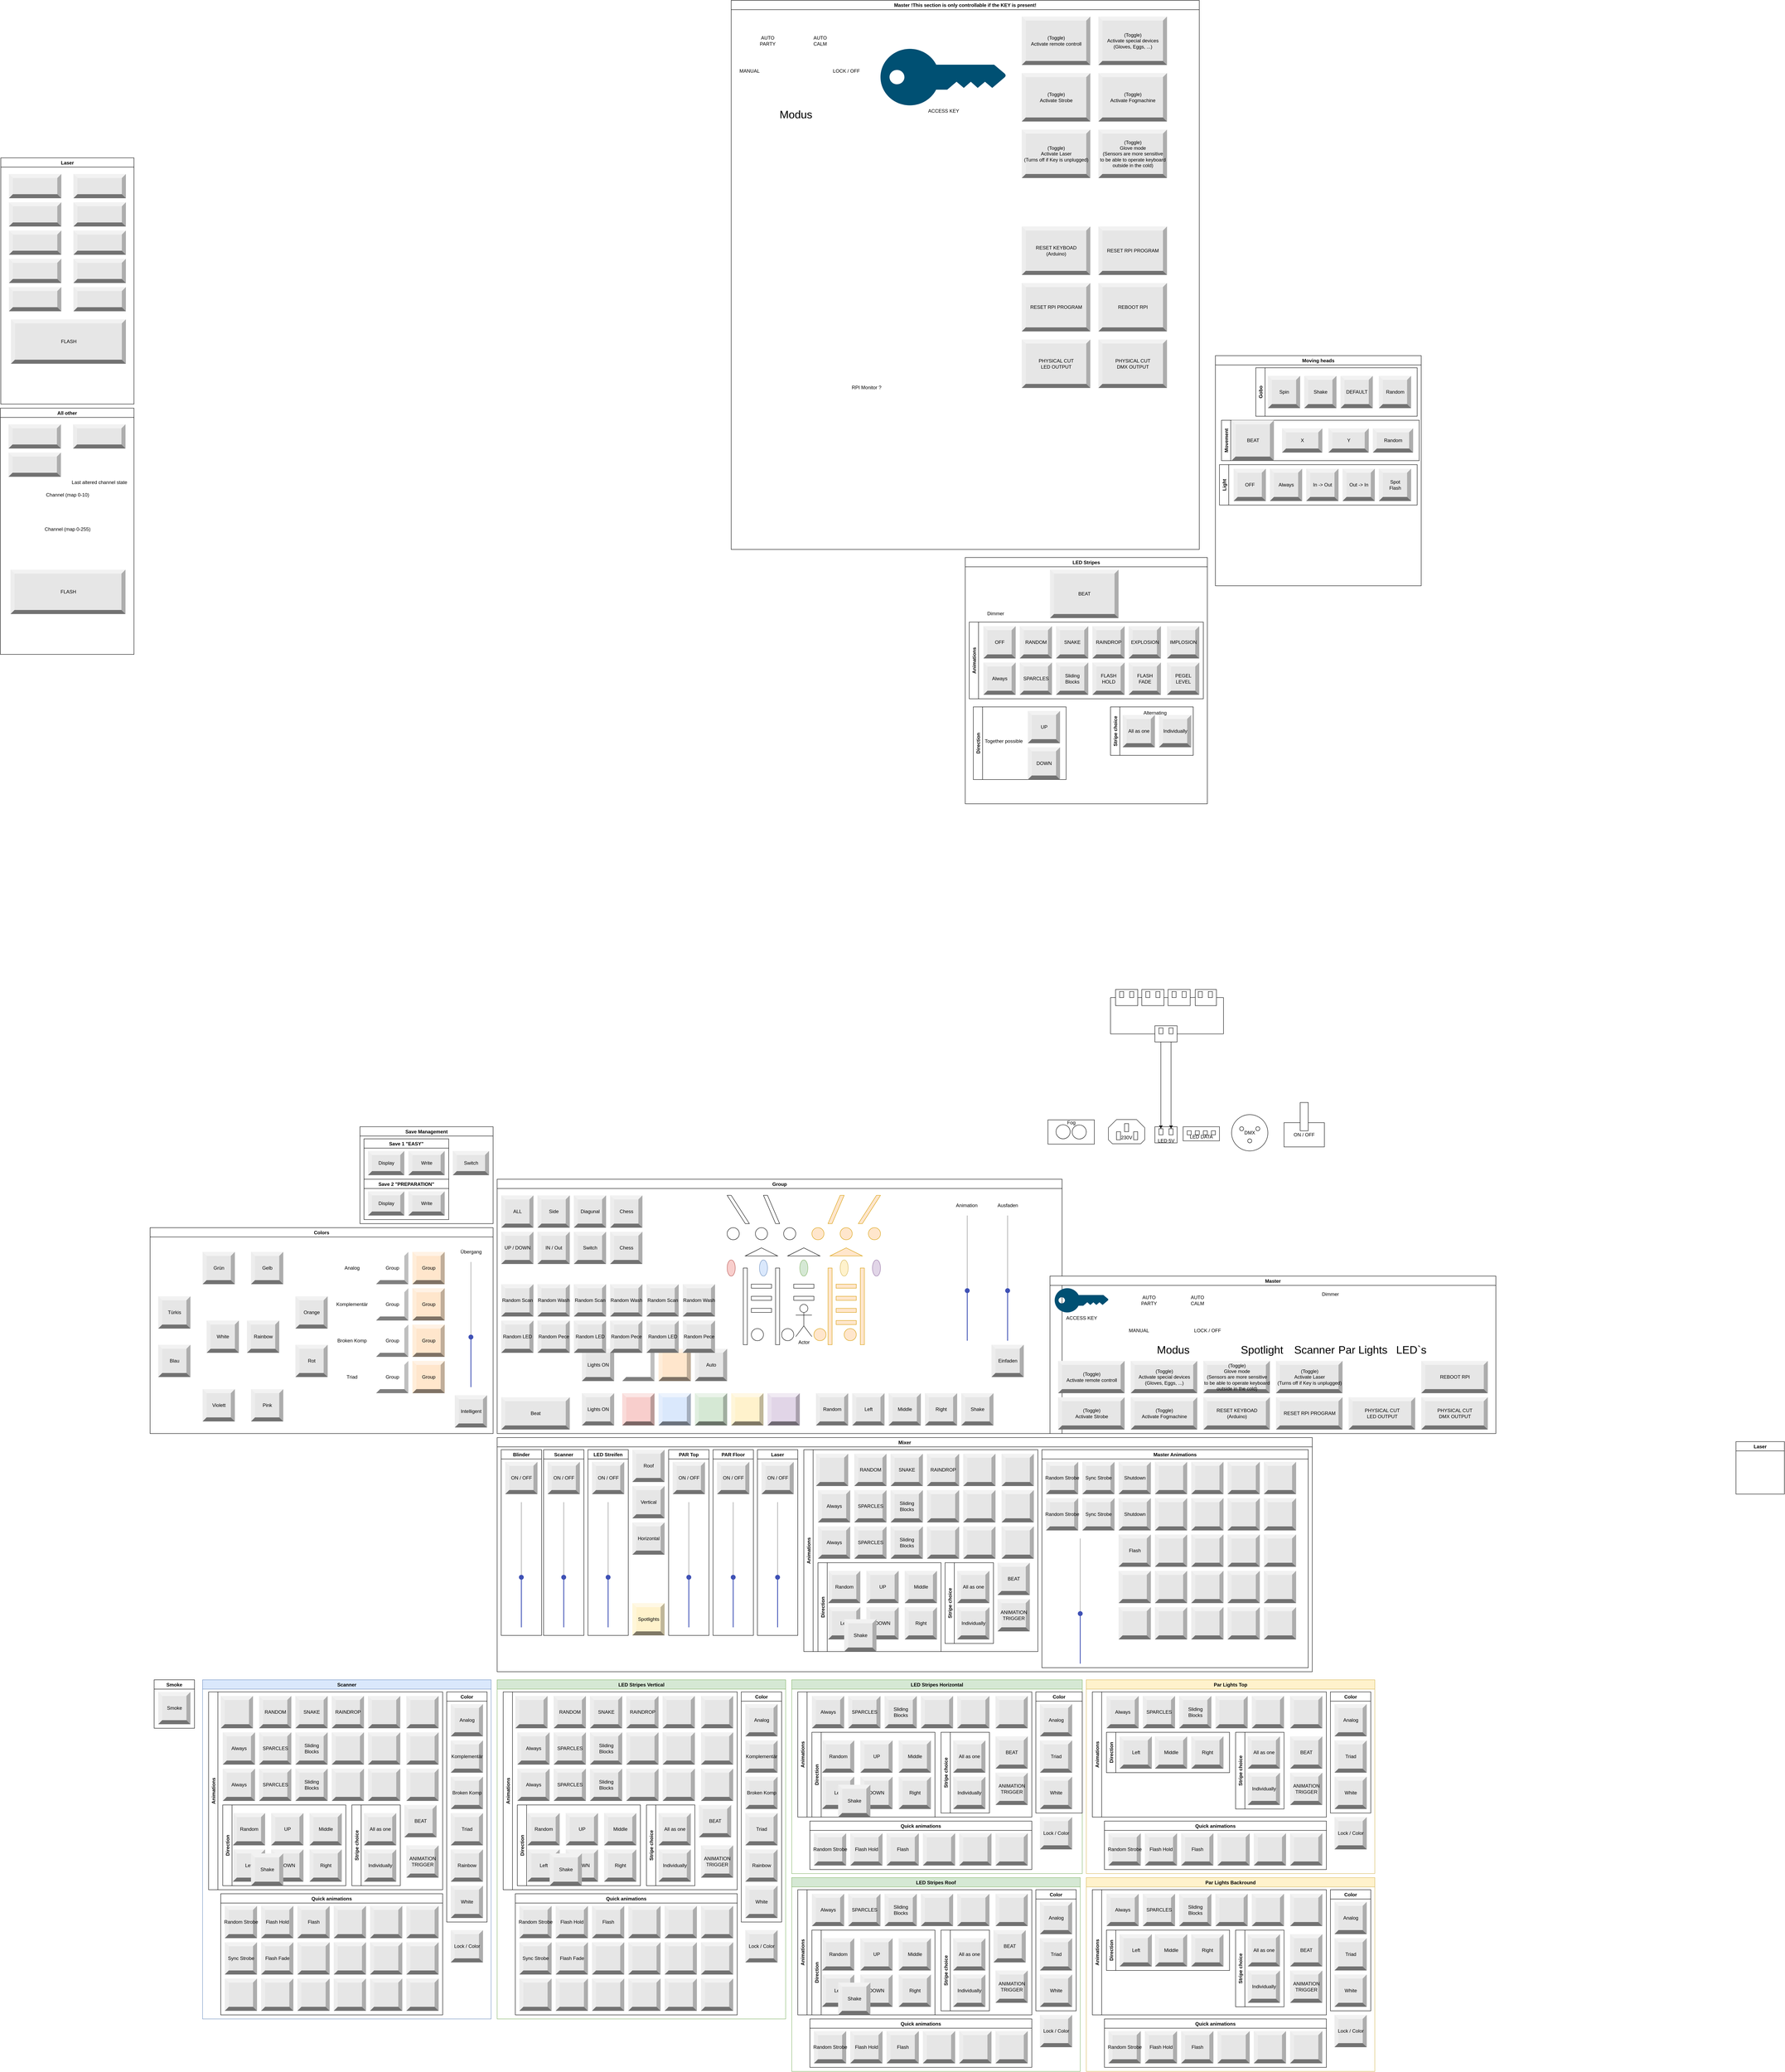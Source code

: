 <mxfile version="20.6.0" type="github">
  <diagram id="EBs3eoclZNxCUd93gEGw" name="Page-1">
    <mxGraphModel dx="1231" dy="2000" grid="1" gridSize="10" guides="1" tooltips="1" connect="1" arrows="1" fold="1" page="1" pageScale="1" pageWidth="850" pageHeight="1100" math="0" shadow="0">
      <root>
        <mxCell id="0" />
        <mxCell id="1" parent="0" />
        <mxCell id="Si6ZbvaaQqSnE2KLARDV-79" value="Moving heads" style="swimlane;" parent="1" vertex="1">
          <mxGeometry x="3020" y="-120" width="510" height="570" as="geometry" />
        </mxCell>
        <mxCell id="X8WdXMTReOl_9unOQ_UK-8" value="Movement" style="swimlane;horizontal=0;" parent="Si6ZbvaaQqSnE2KLARDV-79" vertex="1">
          <mxGeometry x="15" y="160" width="490" height="100" as="geometry" />
        </mxCell>
        <mxCell id="X8WdXMTReOl_9unOQ_UK-9" value="BEAT" style="labelPosition=center;verticalLabelPosition=middle;align=center;html=1;shape=mxgraph.basic.shaded_button;dx=10;fillColor=#E6E6E6;strokeColor=none;" parent="X8WdXMTReOl_9unOQ_UK-8" vertex="1">
          <mxGeometry x="25" width="105" height="100" as="geometry" />
        </mxCell>
        <mxCell id="X8WdXMTReOl_9unOQ_UK-10" value="X" style="labelPosition=center;verticalLabelPosition=middle;align=center;html=1;shape=mxgraph.basic.shaded_button;dx=10;fillColor=#E6E6E6;strokeColor=none;" parent="X8WdXMTReOl_9unOQ_UK-8" vertex="1">
          <mxGeometry x="150" y="20" width="100" height="60" as="geometry" />
        </mxCell>
        <mxCell id="X8WdXMTReOl_9unOQ_UK-12" value="Random" style="labelPosition=center;verticalLabelPosition=middle;align=center;html=1;shape=mxgraph.basic.shaded_button;dx=10;fillColor=#E6E6E6;strokeColor=none;" parent="X8WdXMTReOl_9unOQ_UK-8" vertex="1">
          <mxGeometry x="375" y="20" width="100" height="60" as="geometry" />
        </mxCell>
        <mxCell id="X8WdXMTReOl_9unOQ_UK-11" value="&lt;div&gt;Y&lt;/div&gt;" style="labelPosition=center;verticalLabelPosition=middle;align=center;html=1;shape=mxgraph.basic.shaded_button;dx=10;fillColor=#E6E6E6;strokeColor=none;" parent="X8WdXMTReOl_9unOQ_UK-8" vertex="1">
          <mxGeometry x="265" y="20" width="100" height="60" as="geometry" />
        </mxCell>
        <mxCell id="X8WdXMTReOl_9unOQ_UK-13" value="Light" style="swimlane;horizontal=0;" parent="Si6ZbvaaQqSnE2KLARDV-79" vertex="1">
          <mxGeometry x="10" y="270" width="490" height="100" as="geometry" />
        </mxCell>
        <mxCell id="X8WdXMTReOl_9unOQ_UK-14" value="OFF" style="labelPosition=center;verticalLabelPosition=middle;align=center;html=1;shape=mxgraph.basic.shaded_button;dx=10;fillColor=#E6E6E6;strokeColor=none;" parent="X8WdXMTReOl_9unOQ_UK-13" vertex="1">
          <mxGeometry x="35" y="10" width="80" height="80" as="geometry" />
        </mxCell>
        <mxCell id="X8WdXMTReOl_9unOQ_UK-15" value="Always" style="labelPosition=center;verticalLabelPosition=middle;align=center;html=1;shape=mxgraph.basic.shaded_button;dx=10;fillColor=#E6E6E6;strokeColor=none;" parent="X8WdXMTReOl_9unOQ_UK-13" vertex="1">
          <mxGeometry x="125" y="10" width="80" height="80" as="geometry" />
        </mxCell>
        <mxCell id="X8WdXMTReOl_9unOQ_UK-16" value="Out -&amp;gt; In" style="labelPosition=center;verticalLabelPosition=middle;align=center;html=1;shape=mxgraph.basic.shaded_button;dx=10;fillColor=#E6E6E6;strokeColor=none;" parent="X8WdXMTReOl_9unOQ_UK-13" vertex="1">
          <mxGeometry x="305" y="10" width="80" height="80" as="geometry" />
        </mxCell>
        <mxCell id="X8WdXMTReOl_9unOQ_UK-17" value="In -&amp;gt; Out" style="labelPosition=center;verticalLabelPosition=middle;align=center;html=1;shape=mxgraph.basic.shaded_button;dx=10;fillColor=#E6E6E6;strokeColor=none;" parent="X8WdXMTReOl_9unOQ_UK-13" vertex="1">
          <mxGeometry x="215" y="10" width="80" height="80" as="geometry" />
        </mxCell>
        <mxCell id="X8WdXMTReOl_9unOQ_UK-18" value="&lt;div&gt;Spot&lt;/div&gt;&lt;div&gt;Flash&lt;br&gt;&lt;/div&gt;" style="labelPosition=center;verticalLabelPosition=middle;align=center;html=1;shape=mxgraph.basic.shaded_button;dx=10;fillColor=#E6E6E6;strokeColor=none;" parent="X8WdXMTReOl_9unOQ_UK-13" vertex="1">
          <mxGeometry x="395" y="10" width="80" height="80" as="geometry" />
        </mxCell>
        <mxCell id="X8WdXMTReOl_9unOQ_UK-19" value="Gobo" style="swimlane;horizontal=0;" parent="Si6ZbvaaQqSnE2KLARDV-79" vertex="1">
          <mxGeometry x="100" y="30" width="400" height="120" as="geometry" />
        </mxCell>
        <mxCell id="X8WdXMTReOl_9unOQ_UK-20" value="&lt;div&gt;&lt;span style=&quot;background-color: initial;&quot;&gt;Spin&lt;/span&gt;&lt;br&gt;&lt;/div&gt;" style="labelPosition=center;verticalLabelPosition=middle;align=center;html=1;shape=mxgraph.basic.shaded_button;dx=10;fillColor=#E6E6E6;strokeColor=none;" parent="X8WdXMTReOl_9unOQ_UK-19" vertex="1">
          <mxGeometry x="30" y="20" width="80" height="80" as="geometry" />
        </mxCell>
        <mxCell id="X8WdXMTReOl_9unOQ_UK-21" value="&lt;div&gt;Shake&lt;/div&gt;" style="labelPosition=center;verticalLabelPosition=middle;align=center;html=1;shape=mxgraph.basic.shaded_button;dx=10;fillColor=#E6E6E6;strokeColor=none;" parent="X8WdXMTReOl_9unOQ_UK-19" vertex="1">
          <mxGeometry x="120" y="20" width="80" height="80" as="geometry" />
        </mxCell>
        <mxCell id="X8WdXMTReOl_9unOQ_UK-23" value="DEFAULT" style="labelPosition=center;verticalLabelPosition=middle;align=center;html=1;shape=mxgraph.basic.shaded_button;dx=10;fillColor=#E6E6E6;strokeColor=none;" parent="X8WdXMTReOl_9unOQ_UK-19" vertex="1">
          <mxGeometry x="210" y="20" width="80" height="80" as="geometry" />
        </mxCell>
        <mxCell id="LFXs0zO8Hx01GmSGuNnJ-122" value="Random" style="labelPosition=center;verticalLabelPosition=middle;align=center;html=1;shape=mxgraph.basic.shaded_button;dx=10;fillColor=#E6E6E6;strokeColor=none;" parent="X8WdXMTReOl_9unOQ_UK-19" vertex="1">
          <mxGeometry x="305" y="20" width="80" height="80" as="geometry" />
        </mxCell>
        <mxCell id="Si6ZbvaaQqSnE2KLARDV-82" value="Save Management" style="swimlane;" parent="1" vertex="1">
          <mxGeometry x="900" y="1790" width="330" height="240" as="geometry" />
        </mxCell>
        <mxCell id="Si6ZbvaaQqSnE2KLARDV-92" value="Save 1 &quot;EASY&quot;" style="swimlane;" parent="Si6ZbvaaQqSnE2KLARDV-82" vertex="1">
          <mxGeometry x="10" y="30" width="210" height="100" as="geometry">
            <mxRectangle x="10" y="30" width="120" height="30" as="alternateBounds" />
          </mxGeometry>
        </mxCell>
        <mxCell id="Si6ZbvaaQqSnE2KLARDV-93" value="Display" style="labelPosition=center;verticalLabelPosition=middle;align=center;html=1;shape=mxgraph.basic.shaded_button;dx=10;fillColor=#E6E6E6;strokeColor=none;" parent="Si6ZbvaaQqSnE2KLARDV-92" vertex="1">
          <mxGeometry x="10" y="30" width="90" height="60" as="geometry" />
        </mxCell>
        <mxCell id="Si6ZbvaaQqSnE2KLARDV-94" value="Write" style="labelPosition=center;verticalLabelPosition=middle;align=center;html=1;shape=mxgraph.basic.shaded_button;dx=10;fillColor=#E6E6E6;strokeColor=none;" parent="Si6ZbvaaQqSnE2KLARDV-92" vertex="1">
          <mxGeometry x="110" y="30" width="90" height="60" as="geometry" />
        </mxCell>
        <mxCell id="Si6ZbvaaQqSnE2KLARDV-95" value="Save 2 &quot;PREPARATION&quot;" style="swimlane;" parent="Si6ZbvaaQqSnE2KLARDV-82" vertex="1">
          <mxGeometry x="10" y="130" width="210" height="100" as="geometry" />
        </mxCell>
        <mxCell id="Si6ZbvaaQqSnE2KLARDV-97" value="Display" style="labelPosition=center;verticalLabelPosition=middle;align=center;html=1;shape=mxgraph.basic.shaded_button;dx=10;fillColor=#E6E6E6;strokeColor=none;" parent="Si6ZbvaaQqSnE2KLARDV-95" vertex="1">
          <mxGeometry x="10" y="30" width="90" height="60" as="geometry" />
        </mxCell>
        <mxCell id="Si6ZbvaaQqSnE2KLARDV-98" value="Write" style="labelPosition=center;verticalLabelPosition=middle;align=center;html=1;shape=mxgraph.basic.shaded_button;dx=10;fillColor=#E6E6E6;strokeColor=none;" parent="Si6ZbvaaQqSnE2KLARDV-95" vertex="1">
          <mxGeometry x="110" y="30" width="90" height="60" as="geometry" />
        </mxCell>
        <mxCell id="tadGC4-IvMpw1Pa7mxWx-94" value="Switch" style="labelPosition=center;verticalLabelPosition=middle;align=center;html=1;shape=mxgraph.basic.shaded_button;dx=10;fillColor=#E6E6E6;strokeColor=none;" parent="Si6ZbvaaQqSnE2KLARDV-82" vertex="1">
          <mxGeometry x="230" y="60" width="90" height="60" as="geometry" />
        </mxCell>
        <mxCell id="Si6ZbvaaQqSnE2KLARDV-139" value="LED Stripes" style="swimlane;" parent="1" vertex="1">
          <mxGeometry x="2400" y="380" width="600" height="610" as="geometry" />
        </mxCell>
        <mxCell id="m81HcdqTAT4RKeZ4J-Iu-4" value="Stripe choice" style="swimlane;horizontal=0;" parent="Si6ZbvaaQqSnE2KLARDV-139" vertex="1">
          <mxGeometry x="360" y="370" width="205" height="120" as="geometry" />
        </mxCell>
        <mxCell id="m81HcdqTAT4RKeZ4J-Iu-5" value="All as one" style="labelPosition=center;verticalLabelPosition=middle;align=center;html=1;shape=mxgraph.basic.shaded_button;dx=10;fillColor=#E6E6E6;strokeColor=none;" parent="m81HcdqTAT4RKeZ4J-Iu-4" vertex="1">
          <mxGeometry x="30" y="20" width="80" height="80" as="geometry" />
        </mxCell>
        <mxCell id="m81HcdqTAT4RKeZ4J-Iu-6" value="Individually" style="labelPosition=center;verticalLabelPosition=middle;align=center;html=1;shape=mxgraph.basic.shaded_button;dx=10;fillColor=#E6E6E6;strokeColor=none;" parent="m81HcdqTAT4RKeZ4J-Iu-4" vertex="1">
          <mxGeometry x="120" y="20" width="80" height="80" as="geometry" />
        </mxCell>
        <mxCell id="DIamjsAeuccOloleiY1Q-3" value="Alternating" style="text;html=1;align=center;verticalAlign=middle;resizable=0;points=[];autosize=1;strokeColor=none;fillColor=none;" parent="m81HcdqTAT4RKeZ4J-Iu-4" vertex="1">
          <mxGeometry x="70" width="80" height="30" as="geometry" />
        </mxCell>
        <mxCell id="m81HcdqTAT4RKeZ4J-Iu-10" value="Animations" style="swimlane;horizontal=0;" parent="Si6ZbvaaQqSnE2KLARDV-139" vertex="1">
          <mxGeometry x="10" y="160" width="580" height="190" as="geometry" />
        </mxCell>
        <mxCell id="m81HcdqTAT4RKeZ4J-Iu-11" value="OFF" style="labelPosition=center;verticalLabelPosition=middle;align=center;html=1;shape=mxgraph.basic.shaded_button;dx=10;fillColor=#E6E6E6;strokeColor=none;" parent="m81HcdqTAT4RKeZ4J-Iu-10" vertex="1">
          <mxGeometry x="35" y="10" width="80" height="80" as="geometry" />
        </mxCell>
        <mxCell id="m81HcdqTAT4RKeZ4J-Iu-12" value="RANDOM" style="labelPosition=center;verticalLabelPosition=middle;align=center;html=1;shape=mxgraph.basic.shaded_button;dx=10;fillColor=#E6E6E6;strokeColor=none;" parent="m81HcdqTAT4RKeZ4J-Iu-10" vertex="1">
          <mxGeometry x="125" y="10" width="80" height="80" as="geometry" />
        </mxCell>
        <mxCell id="m81HcdqTAT4RKeZ4J-Iu-13" value="RAINDROP" style="labelPosition=center;verticalLabelPosition=middle;align=center;html=1;shape=mxgraph.basic.shaded_button;dx=10;fillColor=#E6E6E6;strokeColor=none;" parent="m81HcdqTAT4RKeZ4J-Iu-10" vertex="1">
          <mxGeometry x="305" y="10" width="80" height="80" as="geometry" />
        </mxCell>
        <mxCell id="m81HcdqTAT4RKeZ4J-Iu-14" value="SNAKE" style="labelPosition=center;verticalLabelPosition=middle;align=center;html=1;shape=mxgraph.basic.shaded_button;dx=10;fillColor=#E6E6E6;strokeColor=none;" parent="m81HcdqTAT4RKeZ4J-Iu-10" vertex="1">
          <mxGeometry x="215" y="10" width="80" height="80" as="geometry" />
        </mxCell>
        <mxCell id="m81HcdqTAT4RKeZ4J-Iu-15" value="EXPLOSION" style="labelPosition=center;verticalLabelPosition=middle;align=center;html=1;shape=mxgraph.basic.shaded_button;dx=10;fillColor=#E6E6E6;strokeColor=none;" parent="m81HcdqTAT4RKeZ4J-Iu-10" vertex="1">
          <mxGeometry x="395" y="10" width="80" height="80" as="geometry" />
        </mxCell>
        <mxCell id="m81HcdqTAT4RKeZ4J-Iu-19" value="Always" style="labelPosition=center;verticalLabelPosition=middle;align=center;html=1;shape=mxgraph.basic.shaded_button;dx=10;fillColor=#E6E6E6;strokeColor=none;" parent="m81HcdqTAT4RKeZ4J-Iu-10" vertex="1">
          <mxGeometry x="35" y="100" width="80" height="80" as="geometry" />
        </mxCell>
        <mxCell id="m81HcdqTAT4RKeZ4J-Iu-20" value="SPARCLES" style="labelPosition=center;verticalLabelPosition=middle;align=center;html=1;shape=mxgraph.basic.shaded_button;dx=10;fillColor=#E6E6E6;strokeColor=none;" parent="m81HcdqTAT4RKeZ4J-Iu-10" vertex="1">
          <mxGeometry x="125" y="100" width="80" height="80" as="geometry" />
        </mxCell>
        <mxCell id="m81HcdqTAT4RKeZ4J-Iu-21" value="&lt;div&gt;Sliding&lt;/div&gt;&lt;div&gt;Blocks&lt;/div&gt;" style="labelPosition=center;verticalLabelPosition=middle;align=center;html=1;shape=mxgraph.basic.shaded_button;dx=10;fillColor=#E6E6E6;strokeColor=none;" parent="m81HcdqTAT4RKeZ4J-Iu-10" vertex="1">
          <mxGeometry x="215" y="100" width="80" height="80" as="geometry" />
        </mxCell>
        <mxCell id="m81HcdqTAT4RKeZ4J-Iu-22" value="&lt;div&gt;FLASH&lt;/div&gt;&lt;div&gt;HOLD&lt;br&gt;&lt;/div&gt;" style="labelPosition=center;verticalLabelPosition=middle;align=center;html=1;shape=mxgraph.basic.shaded_button;dx=10;fillColor=#E6E6E6;strokeColor=none;" parent="m81HcdqTAT4RKeZ4J-Iu-10" vertex="1">
          <mxGeometry x="305" y="100" width="80" height="80" as="geometry" />
        </mxCell>
        <mxCell id="m81HcdqTAT4RKeZ4J-Iu-23" value="&lt;div&gt;FLASH&lt;/div&gt;&lt;div&gt;FADE&lt;br&gt;&lt;/div&gt;" style="labelPosition=center;verticalLabelPosition=middle;align=center;html=1;shape=mxgraph.basic.shaded_button;dx=10;fillColor=#E6E6E6;strokeColor=none;" parent="m81HcdqTAT4RKeZ4J-Iu-10" vertex="1">
          <mxGeometry x="395" y="100" width="80" height="80" as="geometry" />
        </mxCell>
        <mxCell id="m81HcdqTAT4RKeZ4J-Iu-24" value="IMPLOSION" style="labelPosition=center;verticalLabelPosition=middle;align=center;html=1;shape=mxgraph.basic.shaded_button;dx=10;fillColor=#E6E6E6;strokeColor=none;" parent="m81HcdqTAT4RKeZ4J-Iu-10" vertex="1">
          <mxGeometry x="490" y="10" width="80" height="80" as="geometry" />
        </mxCell>
        <mxCell id="m81HcdqTAT4RKeZ4J-Iu-25" value="&lt;div&gt;PEGEL&lt;/div&gt;&lt;div&gt;LEVEL&lt;br&gt;&lt;/div&gt;" style="labelPosition=center;verticalLabelPosition=middle;align=center;html=1;shape=mxgraph.basic.shaded_button;dx=10;fillColor=#E6E6E6;strokeColor=none;" parent="m81HcdqTAT4RKeZ4J-Iu-10" vertex="1">
          <mxGeometry x="490" y="100" width="80" height="80" as="geometry" />
        </mxCell>
        <mxCell id="m81HcdqTAT4RKeZ4J-Iu-16" value="Direction" style="swimlane;horizontal=0;" parent="Si6ZbvaaQqSnE2KLARDV-139" vertex="1">
          <mxGeometry x="20" y="370" width="230" height="180" as="geometry" />
        </mxCell>
        <mxCell id="m81HcdqTAT4RKeZ4J-Iu-17" value="UP" style="labelPosition=center;verticalLabelPosition=middle;align=center;html=1;shape=mxgraph.basic.shaded_button;dx=10;fillColor=#E6E6E6;strokeColor=none;" parent="m81HcdqTAT4RKeZ4J-Iu-16" vertex="1">
          <mxGeometry x="135" y="10" width="80" height="80" as="geometry" />
        </mxCell>
        <mxCell id="m81HcdqTAT4RKeZ4J-Iu-18" value="DOWN" style="labelPosition=center;verticalLabelPosition=middle;align=center;html=1;shape=mxgraph.basic.shaded_button;dx=10;fillColor=#E6E6E6;strokeColor=none;" parent="m81HcdqTAT4RKeZ4J-Iu-16" vertex="1">
          <mxGeometry x="135" y="100" width="80" height="80" as="geometry" />
        </mxCell>
        <mxCell id="DIamjsAeuccOloleiY1Q-4" value="Together possible" style="text;html=1;align=center;verticalAlign=middle;resizable=0;points=[];autosize=1;strokeColor=none;fillColor=none;" parent="m81HcdqTAT4RKeZ4J-Iu-16" vertex="1">
          <mxGeometry x="15" y="70" width="120" height="30" as="geometry" />
        </mxCell>
        <mxCell id="m81HcdqTAT4RKeZ4J-Iu-26" value="BEAT" style="labelPosition=center;verticalLabelPosition=middle;align=center;html=1;shape=mxgraph.basic.shaded_button;dx=10;fillColor=#E6E6E6;strokeColor=none;" parent="Si6ZbvaaQqSnE2KLARDV-139" vertex="1">
          <mxGeometry x="210" y="30" width="170" height="120" as="geometry" />
        </mxCell>
        <mxCell id="DIamjsAeuccOloleiY1Q-1" value="Dimmer" style="shape=image;html=1;verticalAlign=top;verticalLabelPosition=bottom;labelBackgroundColor=#ffffff;imageAspect=0;aspect=fixed;image=https://cdn3.iconfinder.com/data/icons/energy-and-power-glyph-24-px/24/Analog_device_gauge_gauge_meter_pressure_gauge_speedometer-128.png" parent="Si6ZbvaaQqSnE2KLARDV-139" vertex="1">
          <mxGeometry x="40" y="55" width="70" height="70" as="geometry" />
        </mxCell>
        <mxCell id="Si6ZbvaaQqSnE2KLARDV-184" value="Laser" style="swimlane;" parent="1" vertex="1">
          <mxGeometry x="10" y="-610" width="330" height="610" as="geometry" />
        </mxCell>
        <mxCell id="Si6ZbvaaQqSnE2KLARDV-185" value="" style="labelPosition=center;verticalLabelPosition=middle;align=center;html=1;shape=mxgraph.basic.shaded_button;dx=10;fillColor=#E6E6E6;strokeColor=none;" parent="Si6ZbvaaQqSnE2KLARDV-184" vertex="1">
          <mxGeometry x="20" y="40" width="130" height="60" as="geometry" />
        </mxCell>
        <mxCell id="Si6ZbvaaQqSnE2KLARDV-186" value="" style="labelPosition=center;verticalLabelPosition=middle;align=center;html=1;shape=mxgraph.basic.shaded_button;dx=10;fillColor=#E6E6E6;strokeColor=none;" parent="Si6ZbvaaQqSnE2KLARDV-184" vertex="1">
          <mxGeometry x="180" y="110" width="130" height="60" as="geometry" />
        </mxCell>
        <mxCell id="Si6ZbvaaQqSnE2KLARDV-187" value="" style="labelPosition=center;verticalLabelPosition=middle;align=center;html=1;shape=mxgraph.basic.shaded_button;dx=10;fillColor=#E6E6E6;strokeColor=none;" parent="Si6ZbvaaQqSnE2KLARDV-184" vertex="1">
          <mxGeometry x="20" y="180" width="130" height="60" as="geometry" />
        </mxCell>
        <mxCell id="Si6ZbvaaQqSnE2KLARDV-188" value="" style="labelPosition=center;verticalLabelPosition=middle;align=center;html=1;shape=mxgraph.basic.shaded_button;dx=10;fillColor=#E6E6E6;strokeColor=none;" parent="Si6ZbvaaQqSnE2KLARDV-184" vertex="1">
          <mxGeometry x="180" y="180" width="130" height="60" as="geometry" />
        </mxCell>
        <mxCell id="Si6ZbvaaQqSnE2KLARDV-189" value="" style="labelPosition=center;verticalLabelPosition=middle;align=center;html=1;shape=mxgraph.basic.shaded_button;dx=10;fillColor=#E6E6E6;strokeColor=none;" parent="Si6ZbvaaQqSnE2KLARDV-184" vertex="1">
          <mxGeometry x="180" y="40" width="130" height="60" as="geometry" />
        </mxCell>
        <mxCell id="Si6ZbvaaQqSnE2KLARDV-190" value="" style="labelPosition=center;verticalLabelPosition=middle;align=center;html=1;shape=mxgraph.basic.shaded_button;dx=10;fillColor=#E6E6E6;strokeColor=none;" parent="Si6ZbvaaQqSnE2KLARDV-184" vertex="1">
          <mxGeometry x="20" y="110" width="130" height="60" as="geometry" />
        </mxCell>
        <mxCell id="Si6ZbvaaQqSnE2KLARDV-196" value="FLASH" style="labelPosition=center;verticalLabelPosition=middle;align=center;html=1;shape=mxgraph.basic.shaded_button;dx=10;fillColor=#E6E6E6;strokeColor=none;" parent="Si6ZbvaaQqSnE2KLARDV-184" vertex="1">
          <mxGeometry x="25" y="400" width="285" height="110" as="geometry" />
        </mxCell>
        <mxCell id="Si6ZbvaaQqSnE2KLARDV-204" value="" style="labelPosition=center;verticalLabelPosition=middle;align=center;html=1;shape=mxgraph.basic.shaded_button;dx=10;fillColor=#E6E6E6;strokeColor=none;" parent="Si6ZbvaaQqSnE2KLARDV-184" vertex="1">
          <mxGeometry x="20" y="250" width="130" height="60" as="geometry" />
        </mxCell>
        <mxCell id="Si6ZbvaaQqSnE2KLARDV-205" value="" style="labelPosition=center;verticalLabelPosition=middle;align=center;html=1;shape=mxgraph.basic.shaded_button;dx=10;fillColor=#E6E6E6;strokeColor=none;" parent="Si6ZbvaaQqSnE2KLARDV-184" vertex="1">
          <mxGeometry x="180" y="320" width="130" height="60" as="geometry" />
        </mxCell>
        <mxCell id="Si6ZbvaaQqSnE2KLARDV-208" value="" style="labelPosition=center;verticalLabelPosition=middle;align=center;html=1;shape=mxgraph.basic.shaded_button;dx=10;fillColor=#E6E6E6;strokeColor=none;" parent="Si6ZbvaaQqSnE2KLARDV-184" vertex="1">
          <mxGeometry x="180" y="250" width="130" height="60" as="geometry" />
        </mxCell>
        <mxCell id="Si6ZbvaaQqSnE2KLARDV-209" value="" style="labelPosition=center;verticalLabelPosition=middle;align=center;html=1;shape=mxgraph.basic.shaded_button;dx=10;fillColor=#E6E6E6;strokeColor=none;" parent="Si6ZbvaaQqSnE2KLARDV-184" vertex="1">
          <mxGeometry x="20" y="320" width="130" height="60" as="geometry" />
        </mxCell>
        <mxCell id="Si6ZbvaaQqSnE2KLARDV-211" value="All other" style="swimlane;" parent="1" vertex="1">
          <mxGeometry x="9" y="10" width="331" height="610" as="geometry" />
        </mxCell>
        <mxCell id="Si6ZbvaaQqSnE2KLARDV-220" value="FLASH" style="labelPosition=center;verticalLabelPosition=middle;align=center;html=1;shape=mxgraph.basic.shaded_button;dx=10;fillColor=#E6E6E6;strokeColor=none;" parent="Si6ZbvaaQqSnE2KLARDV-211" vertex="1">
          <mxGeometry x="25" y="400" width="285" height="110" as="geometry" />
        </mxCell>
        <mxCell id="Si6ZbvaaQqSnE2KLARDV-222" value="" style="labelPosition=center;verticalLabelPosition=middle;align=center;html=1;shape=mxgraph.basic.shaded_button;dx=10;fillColor=#E6E6E6;strokeColor=none;" parent="Si6ZbvaaQqSnE2KLARDV-211" vertex="1">
          <mxGeometry x="180" y="40" width="130" height="60" as="geometry" />
        </mxCell>
        <mxCell id="Si6ZbvaaQqSnE2KLARDV-224" value="" style="labelPosition=center;verticalLabelPosition=middle;align=center;html=1;shape=mxgraph.basic.shaded_button;dx=10;fillColor=#E6E6E6;strokeColor=none;" parent="Si6ZbvaaQqSnE2KLARDV-211" vertex="1">
          <mxGeometry x="20" y="40" width="130" height="60" as="geometry" />
        </mxCell>
        <mxCell id="Si6ZbvaaQqSnE2KLARDV-226" value="" style="labelPosition=center;verticalLabelPosition=middle;align=center;html=1;shape=mxgraph.basic.shaded_button;dx=10;fillColor=#E6E6E6;strokeColor=none;" parent="Si6ZbvaaQqSnE2KLARDV-211" vertex="1">
          <mxGeometry x="20" y="110" width="130" height="60" as="geometry" />
        </mxCell>
        <mxCell id="Si6ZbvaaQqSnE2KLARDV-227" value="" style="shape=image;html=1;verticalAlign=top;verticalLabelPosition=bottom;labelBackgroundColor=#ffffff;imageAspect=0;aspect=fixed;image=https://cdn3.iconfinder.com/data/icons/energy-and-power-glyph-24-px/24/Analog_device_gauge_gauge_meter_pressure_gauge_speedometer-128.png" parent="Si6ZbvaaQqSnE2KLARDV-211" vertex="1">
          <mxGeometry x="25.5" y="215" width="70" height="70" as="geometry" />
        </mxCell>
        <mxCell id="Si6ZbvaaQqSnE2KLARDV-228" value="" style="shape=image;html=1;verticalAlign=top;verticalLabelPosition=bottom;labelBackgroundColor=#ffffff;imageAspect=0;aspect=fixed;image=https://cdn3.iconfinder.com/data/icons/energy-and-power-glyph-24-px/24/Analog_device_gauge_gauge_meter_pressure_gauge_speedometer-128.png" parent="Si6ZbvaaQqSnE2KLARDV-211" vertex="1">
          <mxGeometry x="95.5" y="215" width="70" height="70" as="geometry" />
        </mxCell>
        <mxCell id="Si6ZbvaaQqSnE2KLARDV-230" value="" style="shape=image;html=1;verticalAlign=top;verticalLabelPosition=bottom;labelBackgroundColor=#ffffff;imageAspect=0;aspect=fixed;image=https://cdn3.iconfinder.com/data/icons/energy-and-power-glyph-24-px/24/Analog_device_gauge_gauge_meter_pressure_gauge_speedometer-128.png" parent="Si6ZbvaaQqSnE2KLARDV-211" vertex="1">
          <mxGeometry x="165.5" y="215" width="70" height="70" as="geometry" />
        </mxCell>
        <mxCell id="Si6ZbvaaQqSnE2KLARDV-229" value="" style="shape=image;html=1;verticalAlign=top;verticalLabelPosition=bottom;labelBackgroundColor=#ffffff;imageAspect=0;aspect=fixed;image=https://cdn3.iconfinder.com/data/icons/energy-and-power-glyph-24-px/24/Analog_device_gauge_gauge_meter_pressure_gauge_speedometer-128.png" parent="Si6ZbvaaQqSnE2KLARDV-211" vertex="1">
          <mxGeometry x="235.5" y="215" width="70" height="70" as="geometry" />
        </mxCell>
        <mxCell id="Si6ZbvaaQqSnE2KLARDV-231" value="" style="shape=image;html=1;verticalAlign=top;verticalLabelPosition=bottom;labelBackgroundColor=#ffffff;imageAspect=0;aspect=fixed;image=https://cdn3.iconfinder.com/data/icons/energy-and-power-glyph-24-px/24/Analog_device_gauge_gauge_meter_pressure_gauge_speedometer-128.png" parent="Si6ZbvaaQqSnE2KLARDV-211" vertex="1">
          <mxGeometry x="25.5" y="305" width="70" height="70" as="geometry" />
        </mxCell>
        <mxCell id="Si6ZbvaaQqSnE2KLARDV-232" value="" style="shape=image;html=1;verticalAlign=top;verticalLabelPosition=bottom;labelBackgroundColor=#ffffff;imageAspect=0;aspect=fixed;image=https://cdn3.iconfinder.com/data/icons/energy-and-power-glyph-24-px/24/Analog_device_gauge_gauge_meter_pressure_gauge_speedometer-128.png" parent="Si6ZbvaaQqSnE2KLARDV-211" vertex="1">
          <mxGeometry x="95.5" y="305" width="70" height="70" as="geometry" />
        </mxCell>
        <mxCell id="Si6ZbvaaQqSnE2KLARDV-233" value="" style="shape=image;html=1;verticalAlign=top;verticalLabelPosition=bottom;labelBackgroundColor=#ffffff;imageAspect=0;aspect=fixed;image=https://cdn3.iconfinder.com/data/icons/energy-and-power-glyph-24-px/24/Analog_device_gauge_gauge_meter_pressure_gauge_speedometer-128.png" parent="Si6ZbvaaQqSnE2KLARDV-211" vertex="1">
          <mxGeometry x="165.5" y="305" width="70" height="70" as="geometry" />
        </mxCell>
        <mxCell id="Si6ZbvaaQqSnE2KLARDV-234" value="" style="shape=image;html=1;verticalAlign=top;verticalLabelPosition=bottom;labelBackgroundColor=#ffffff;imageAspect=0;aspect=fixed;image=https://cdn3.iconfinder.com/data/icons/energy-and-power-glyph-24-px/24/Analog_device_gauge_gauge_meter_pressure_gauge_speedometer-128.png" parent="Si6ZbvaaQqSnE2KLARDV-211" vertex="1">
          <mxGeometry x="235.5" y="305" width="70" height="70" as="geometry" />
        </mxCell>
        <mxCell id="Si6ZbvaaQqSnE2KLARDV-235" value="Channel (map 0-10)" style="text;html=1;align=center;verticalAlign=middle;resizable=0;points=[];autosize=1;strokeColor=none;fillColor=none;" parent="Si6ZbvaaQqSnE2KLARDV-211" vertex="1">
          <mxGeometry x="100.5" y="200" width="130" height="30" as="geometry" />
        </mxCell>
        <mxCell id="Si6ZbvaaQqSnE2KLARDV-236" value="Channel (map 0-255)" style="text;html=1;align=center;verticalAlign=middle;resizable=0;points=[];autosize=1;strokeColor=none;fillColor=none;" parent="Si6ZbvaaQqSnE2KLARDV-211" vertex="1">
          <mxGeometry x="96" y="285" width="140" height="30" as="geometry" />
        </mxCell>
        <mxCell id="Si6ZbvaaQqSnE2KLARDV-237" value="Last altered channel state" style="shape=image;html=1;verticalAlign=top;verticalLabelPosition=bottom;labelBackgroundColor=#ffffff;imageAspect=0;aspect=fixed;image=https://cdn1.iconfinder.com/data/icons/100-basic-for-user-interface/32/29-Screen-128.png" parent="Si6ZbvaaQqSnE2KLARDV-211" vertex="1">
          <mxGeometry x="215" y="110" width="60" height="60" as="geometry" />
        </mxCell>
        <mxCell id="LFXs0zO8Hx01GmSGuNnJ-1" value="Colors" style="swimlane;" parent="1" vertex="1">
          <mxGeometry x="380" y="2040" width="850" height="510" as="geometry">
            <mxRectangle x="-810" y="-35" width="80" height="30" as="alternateBounds" />
          </mxGeometry>
        </mxCell>
        <mxCell id="LFXs0zO8Hx01GmSGuNnJ-52" value="Grün" style="labelPosition=center;verticalLabelPosition=middle;align=center;html=1;shape=mxgraph.basic.shaded_button;dx=10;fillColor=#E6E6E6;strokeColor=none;" parent="LFXs0zO8Hx01GmSGuNnJ-1" vertex="1">
          <mxGeometry x="130" y="60" width="80" height="80" as="geometry" />
        </mxCell>
        <mxCell id="LFXs0zO8Hx01GmSGuNnJ-53" value="Gelb" style="labelPosition=center;verticalLabelPosition=middle;align=center;html=1;shape=mxgraph.basic.shaded_button;dx=10;fillColor=#E6E6E6;strokeColor=none;" parent="LFXs0zO8Hx01GmSGuNnJ-1" vertex="1">
          <mxGeometry x="250" y="60" width="80" height="80" as="geometry" />
        </mxCell>
        <mxCell id="LFXs0zO8Hx01GmSGuNnJ-54" value="Orange" style="labelPosition=center;verticalLabelPosition=middle;align=center;html=1;shape=mxgraph.basic.shaded_button;dx=10;fillColor=#E6E6E6;strokeColor=none;" parent="LFXs0zO8Hx01GmSGuNnJ-1" vertex="1">
          <mxGeometry x="360" y="170" width="80" height="80" as="geometry" />
        </mxCell>
        <mxCell id="LFXs0zO8Hx01GmSGuNnJ-55" value="Rot" style="labelPosition=center;verticalLabelPosition=middle;align=center;html=1;shape=mxgraph.basic.shaded_button;dx=10;fillColor=#E6E6E6;strokeColor=none;" parent="LFXs0zO8Hx01GmSGuNnJ-1" vertex="1">
          <mxGeometry x="360" y="290" width="80" height="80" as="geometry" />
        </mxCell>
        <mxCell id="LFXs0zO8Hx01GmSGuNnJ-56" value="Türkis" style="labelPosition=center;verticalLabelPosition=middle;align=center;html=1;shape=mxgraph.basic.shaded_button;dx=10;fillColor=#E6E6E6;strokeColor=none;" parent="LFXs0zO8Hx01GmSGuNnJ-1" vertex="1">
          <mxGeometry x="20" y="170" width="80" height="80" as="geometry" />
        </mxCell>
        <mxCell id="LFXs0zO8Hx01GmSGuNnJ-57" value="Blau" style="labelPosition=center;verticalLabelPosition=middle;align=center;html=1;shape=mxgraph.basic.shaded_button;dx=10;fillColor=#E6E6E6;strokeColor=none;" parent="LFXs0zO8Hx01GmSGuNnJ-1" vertex="1">
          <mxGeometry x="20" y="290" width="80" height="80" as="geometry" />
        </mxCell>
        <mxCell id="LFXs0zO8Hx01GmSGuNnJ-58" value="Violett" style="labelPosition=center;verticalLabelPosition=middle;align=center;html=1;shape=mxgraph.basic.shaded_button;dx=10;fillColor=#E6E6E6;strokeColor=none;" parent="LFXs0zO8Hx01GmSGuNnJ-1" vertex="1">
          <mxGeometry x="130" y="400" width="80" height="80" as="geometry" />
        </mxCell>
        <mxCell id="LFXs0zO8Hx01GmSGuNnJ-59" value="Pink" style="labelPosition=center;verticalLabelPosition=middle;align=center;html=1;shape=mxgraph.basic.shaded_button;dx=10;fillColor=#E6E6E6;strokeColor=none;" parent="LFXs0zO8Hx01GmSGuNnJ-1" vertex="1">
          <mxGeometry x="250" y="400" width="80" height="80" as="geometry" />
        </mxCell>
        <mxCell id="LFXs0zO8Hx01GmSGuNnJ-65" value="White" style="labelPosition=center;verticalLabelPosition=middle;align=center;html=1;shape=mxgraph.basic.shaded_button;dx=10;fillColor=#E6E6E6;strokeColor=none;" parent="LFXs0zO8Hx01GmSGuNnJ-1" vertex="1">
          <mxGeometry x="140" y="230" width="80" height="80" as="geometry" />
        </mxCell>
        <mxCell id="LFXs0zO8Hx01GmSGuNnJ-66" value="Rainbow" style="labelPosition=center;verticalLabelPosition=middle;align=center;html=1;shape=mxgraph.basic.shaded_button;dx=10;fillColor=#E6E6E6;strokeColor=none;" parent="LFXs0zO8Hx01GmSGuNnJ-1" vertex="1">
          <mxGeometry x="240" y="230" width="80" height="80" as="geometry" />
        </mxCell>
        <mxCell id="LFXs0zO8Hx01GmSGuNnJ-67" value="" style="dashed=0;verticalLabelPosition=bottom;verticalAlign=top;align=center;shape=mxgraph.gmdl.slider2;barPos=40;strokeColor=#3F51B5;opacity=100;strokeWidth=2;fillColor=#3F51B5;handleSize=10;shadow=0;rotation=-90;" parent="LFXs0zO8Hx01GmSGuNnJ-1" vertex="1">
          <mxGeometry x="640" y="235" width="310" height="10" as="geometry" />
        </mxCell>
        <mxCell id="LFXs0zO8Hx01GmSGuNnJ-68" value="Übergang" style="text;html=1;align=center;verticalAlign=middle;resizable=0;points=[];autosize=1;strokeColor=none;fillColor=none;" parent="LFXs0zO8Hx01GmSGuNnJ-1" vertex="1">
          <mxGeometry x="755" y="45" width="80" height="30" as="geometry" />
        </mxCell>
        <mxCell id="LFXs0zO8Hx01GmSGuNnJ-95" value="Intelligent" style="labelPosition=center;verticalLabelPosition=middle;align=center;html=1;shape=mxgraph.basic.shaded_button;dx=10;fillColor=#E6E6E6;strokeColor=none;" parent="LFXs0zO8Hx01GmSGuNnJ-1" vertex="1">
          <mxGeometry x="755" y="415" width="80" height="80" as="geometry" />
        </mxCell>
        <mxCell id="ZORJlwK6zz0ALQGz4_T3-19" value="Group" style="labelPosition=center;verticalLabelPosition=middle;align=center;html=1;shape=mxgraph.basic.shaded_button;dx=10;" parent="LFXs0zO8Hx01GmSGuNnJ-1" vertex="1">
          <mxGeometry x="560" y="60" width="80" height="80" as="geometry" />
        </mxCell>
        <mxCell id="ZORJlwK6zz0ALQGz4_T3-20" value="Analog" style="text;html=1;align=center;verticalAlign=middle;resizable=0;points=[];autosize=1;strokeColor=none;fillColor=none;" parent="LFXs0zO8Hx01GmSGuNnJ-1" vertex="1">
          <mxGeometry x="470" y="85" width="60" height="30" as="geometry" />
        </mxCell>
        <mxCell id="ZORJlwK6zz0ALQGz4_T3-21" value="Group" style="labelPosition=center;verticalLabelPosition=middle;align=center;html=1;shape=mxgraph.basic.shaded_button;dx=10;fillColor=#ffe6cc;strokeColor=#d79b00;" parent="LFXs0zO8Hx01GmSGuNnJ-1" vertex="1">
          <mxGeometry x="650" y="60" width="80" height="80" as="geometry" />
        </mxCell>
        <mxCell id="ZORJlwK6zz0ALQGz4_T3-26" value="Group" style="labelPosition=center;verticalLabelPosition=middle;align=center;html=1;shape=mxgraph.basic.shaded_button;dx=10;" parent="LFXs0zO8Hx01GmSGuNnJ-1" vertex="1">
          <mxGeometry x="560" y="150" width="80" height="80" as="geometry" />
        </mxCell>
        <mxCell id="ZORJlwK6zz0ALQGz4_T3-27" value="Komplementär" style="text;html=1;align=center;verticalAlign=middle;resizable=0;points=[];autosize=1;strokeColor=none;fillColor=none;" parent="LFXs0zO8Hx01GmSGuNnJ-1" vertex="1">
          <mxGeometry x="450" y="175" width="100" height="30" as="geometry" />
        </mxCell>
        <mxCell id="ZORJlwK6zz0ALQGz4_T3-28" value="Group" style="labelPosition=center;verticalLabelPosition=middle;align=center;html=1;shape=mxgraph.basic.shaded_button;dx=10;fillColor=#ffe6cc;strokeColor=#d79b00;" parent="LFXs0zO8Hx01GmSGuNnJ-1" vertex="1">
          <mxGeometry x="650" y="150" width="80" height="80" as="geometry" />
        </mxCell>
        <mxCell id="ZORJlwK6zz0ALQGz4_T3-33" value="Group" style="labelPosition=center;verticalLabelPosition=middle;align=center;html=1;shape=mxgraph.basic.shaded_button;dx=10;" parent="LFXs0zO8Hx01GmSGuNnJ-1" vertex="1">
          <mxGeometry x="560" y="240" width="80" height="80" as="geometry" />
        </mxCell>
        <mxCell id="ZORJlwK6zz0ALQGz4_T3-34" value="Broken Komp" style="text;html=1;align=center;verticalAlign=middle;resizable=0;points=[];autosize=1;strokeColor=none;fillColor=none;" parent="LFXs0zO8Hx01GmSGuNnJ-1" vertex="1">
          <mxGeometry x="450" y="265" width="100" height="30" as="geometry" />
        </mxCell>
        <mxCell id="ZORJlwK6zz0ALQGz4_T3-35" value="Group" style="labelPosition=center;verticalLabelPosition=middle;align=center;html=1;shape=mxgraph.basic.shaded_button;dx=10;fillColor=#ffe6cc;strokeColor=#d79b00;" parent="LFXs0zO8Hx01GmSGuNnJ-1" vertex="1">
          <mxGeometry x="650" y="240" width="80" height="80" as="geometry" />
        </mxCell>
        <mxCell id="ZORJlwK6zz0ALQGz4_T3-40" value="Group" style="labelPosition=center;verticalLabelPosition=middle;align=center;html=1;shape=mxgraph.basic.shaded_button;dx=10;" parent="LFXs0zO8Hx01GmSGuNnJ-1" vertex="1">
          <mxGeometry x="560" y="330" width="80" height="80" as="geometry" />
        </mxCell>
        <mxCell id="ZORJlwK6zz0ALQGz4_T3-41" value="Triad" style="text;html=1;align=center;verticalAlign=middle;resizable=0;points=[];autosize=1;strokeColor=none;fillColor=none;" parent="LFXs0zO8Hx01GmSGuNnJ-1" vertex="1">
          <mxGeometry x="475" y="355" width="50" height="30" as="geometry" />
        </mxCell>
        <mxCell id="ZORJlwK6zz0ALQGz4_T3-42" value="Group" style="labelPosition=center;verticalLabelPosition=middle;align=center;html=1;shape=mxgraph.basic.shaded_button;dx=10;fillColor=#ffe6cc;strokeColor=#d79b00;" parent="LFXs0zO8Hx01GmSGuNnJ-1" vertex="1">
          <mxGeometry x="650" y="330" width="80" height="80" as="geometry" />
        </mxCell>
        <mxCell id="LFXs0zO8Hx01GmSGuNnJ-34" value="Group" style="swimlane;" parent="1" vertex="1">
          <mxGeometry x="1240" y="1920" width="1400" height="630" as="geometry">
            <mxRectangle x="-810" y="-35" width="80" height="30" as="alternateBounds" />
          </mxGeometry>
        </mxCell>
        <mxCell id="tadGC4-IvMpw1Pa7mxWx-28" value="ALL" style="labelPosition=center;verticalLabelPosition=middle;align=center;html=1;shape=mxgraph.basic.shaded_button;dx=10;fillColor=#E6E6E6;strokeColor=none;" parent="LFXs0zO8Hx01GmSGuNnJ-34" vertex="1">
          <mxGeometry x="10" y="40" width="80" height="80" as="geometry" />
        </mxCell>
        <mxCell id="tadGC4-IvMpw1Pa7mxWx-44" value="UP / DOWN" style="labelPosition=center;verticalLabelPosition=middle;align=center;html=1;shape=mxgraph.basic.shaded_button;dx=10;fillColor=#E6E6E6;strokeColor=none;" parent="LFXs0zO8Hx01GmSGuNnJ-34" vertex="1">
          <mxGeometry x="10" y="130" width="80" height="80" as="geometry" />
        </mxCell>
        <mxCell id="tadGC4-IvMpw1Pa7mxWx-45" value="IN / Out" style="labelPosition=center;verticalLabelPosition=middle;align=center;html=1;shape=mxgraph.basic.shaded_button;dx=10;fillColor=#E6E6E6;strokeColor=none;" parent="LFXs0zO8Hx01GmSGuNnJ-34" vertex="1">
          <mxGeometry x="100" y="130" width="80" height="80" as="geometry" />
        </mxCell>
        <mxCell id="tadGC4-IvMpw1Pa7mxWx-46" value="Side" style="labelPosition=center;verticalLabelPosition=middle;align=center;html=1;shape=mxgraph.basic.shaded_button;dx=10;fillColor=#E6E6E6;strokeColor=none;" parent="LFXs0zO8Hx01GmSGuNnJ-34" vertex="1">
          <mxGeometry x="100" y="40" width="80" height="80" as="geometry" />
        </mxCell>
        <mxCell id="tadGC4-IvMpw1Pa7mxWx-47" value="Random Scan" style="labelPosition=center;verticalLabelPosition=middle;align=center;html=1;shape=mxgraph.basic.shaded_button;dx=10;fillColor=#E6E6E6;strokeColor=none;" parent="LFXs0zO8Hx01GmSGuNnJ-34" vertex="1">
          <mxGeometry x="10" y="260" width="80" height="80" as="geometry" />
        </mxCell>
        <mxCell id="tadGC4-IvMpw1Pa7mxWx-48" value="Random LED" style="labelPosition=center;verticalLabelPosition=middle;align=center;html=1;shape=mxgraph.basic.shaded_button;dx=10;fillColor=#E6E6E6;strokeColor=none;" parent="LFXs0zO8Hx01GmSGuNnJ-34" vertex="1">
          <mxGeometry x="10" y="350" width="80" height="80" as="geometry" />
        </mxCell>
        <mxCell id="tadGC4-IvMpw1Pa7mxWx-64" value="Actor" style="shape=umlActor;verticalLabelPosition=bottom;verticalAlign=top;html=1;outlineConnect=0;" parent="LFXs0zO8Hx01GmSGuNnJ-34" vertex="1">
          <mxGeometry x="740" y="310" width="40" height="80" as="geometry" />
        </mxCell>
        <mxCell id="tadGC4-IvMpw1Pa7mxWx-69" value="" style="ellipse;whiteSpace=wrap;html=1;aspect=fixed;" parent="LFXs0zO8Hx01GmSGuNnJ-34" vertex="1">
          <mxGeometry x="570" y="120" width="30" height="30" as="geometry" />
        </mxCell>
        <mxCell id="tadGC4-IvMpw1Pa7mxWx-70" value="" style="ellipse;whiteSpace=wrap;html=1;aspect=fixed;" parent="LFXs0zO8Hx01GmSGuNnJ-34" vertex="1">
          <mxGeometry x="640" y="120" width="30" height="30" as="geometry" />
        </mxCell>
        <mxCell id="tadGC4-IvMpw1Pa7mxWx-71" value="" style="ellipse;whiteSpace=wrap;html=1;aspect=fixed;" parent="LFXs0zO8Hx01GmSGuNnJ-34" vertex="1">
          <mxGeometry x="710" y="120" width="30" height="30" as="geometry" />
        </mxCell>
        <mxCell id="tadGC4-IvMpw1Pa7mxWx-72" value="" style="ellipse;whiteSpace=wrap;html=1;aspect=fixed;fillColor=#ffe6cc;strokeColor=#d79b00;" parent="LFXs0zO8Hx01GmSGuNnJ-34" vertex="1">
          <mxGeometry x="780" y="120" width="30" height="30" as="geometry" />
        </mxCell>
        <mxCell id="tadGC4-IvMpw1Pa7mxWx-73" value="" style="ellipse;whiteSpace=wrap;html=1;aspect=fixed;fillColor=#ffe6cc;strokeColor=#d79b00;" parent="LFXs0zO8Hx01GmSGuNnJ-34" vertex="1">
          <mxGeometry x="850" y="120" width="30" height="30" as="geometry" />
        </mxCell>
        <mxCell id="tadGC4-IvMpw1Pa7mxWx-74" value="" style="ellipse;whiteSpace=wrap;html=1;aspect=fixed;fillColor=#ffe6cc;strokeColor=#d79b00;" parent="LFXs0zO8Hx01GmSGuNnJ-34" vertex="1">
          <mxGeometry x="920" y="120" width="30" height="30" as="geometry" />
        </mxCell>
        <mxCell id="tadGC4-IvMpw1Pa7mxWx-76" value="" style="ellipse;whiteSpace=wrap;html=1;fillColor=#f8cecc;strokeColor=#b85450;" parent="LFXs0zO8Hx01GmSGuNnJ-34" vertex="1">
          <mxGeometry x="570" y="200" width="20" height="40" as="geometry" />
        </mxCell>
        <mxCell id="tadGC4-IvMpw1Pa7mxWx-77" value="" style="ellipse;whiteSpace=wrap;html=1;fillColor=#dae8fc;strokeColor=#6c8ebf;" parent="LFXs0zO8Hx01GmSGuNnJ-34" vertex="1">
          <mxGeometry x="650" y="200" width="20" height="40" as="geometry" />
        </mxCell>
        <mxCell id="tadGC4-IvMpw1Pa7mxWx-78" value="" style="ellipse;whiteSpace=wrap;html=1;fillColor=#d5e8d4;strokeColor=#82b366;" parent="LFXs0zO8Hx01GmSGuNnJ-34" vertex="1">
          <mxGeometry x="750" y="200" width="20" height="40" as="geometry" />
        </mxCell>
        <mxCell id="tadGC4-IvMpw1Pa7mxWx-79" value="" style="ellipse;whiteSpace=wrap;html=1;fillColor=#fff2cc;strokeColor=#d6b656;" parent="LFXs0zO8Hx01GmSGuNnJ-34" vertex="1">
          <mxGeometry x="850" y="200" width="20" height="40" as="geometry" />
        </mxCell>
        <mxCell id="tadGC4-IvMpw1Pa7mxWx-80" value="" style="ellipse;whiteSpace=wrap;html=1;fillColor=#e1d5e7;strokeColor=#9673a6;" parent="LFXs0zO8Hx01GmSGuNnJ-34" vertex="1">
          <mxGeometry x="930" y="200" width="20" height="40" as="geometry" />
        </mxCell>
        <mxCell id="tadGC4-IvMpw1Pa7mxWx-82" value="" style="triangle;whiteSpace=wrap;html=1;rotation=-90;fillColor=#ffe6cc;strokeColor=#d79b00;" parent="LFXs0zO8Hx01GmSGuNnJ-34" vertex="1">
          <mxGeometry x="855" y="140" width="20" height="80" as="geometry" />
        </mxCell>
        <mxCell id="tadGC4-IvMpw1Pa7mxWx-83" value="" style="triangle;whiteSpace=wrap;html=1;rotation=-90;" parent="LFXs0zO8Hx01GmSGuNnJ-34" vertex="1">
          <mxGeometry x="645" y="140" width="20" height="80" as="geometry" />
        </mxCell>
        <mxCell id="tadGC4-IvMpw1Pa7mxWx-86" value="" style="rounded=0;whiteSpace=wrap;html=1;" parent="LFXs0zO8Hx01GmSGuNnJ-34" vertex="1">
          <mxGeometry x="610" y="220" width="10" height="190" as="geometry" />
        </mxCell>
        <mxCell id="tadGC4-IvMpw1Pa7mxWx-87" value="" style="rounded=0;whiteSpace=wrap;html=1;" parent="LFXs0zO8Hx01GmSGuNnJ-34" vertex="1">
          <mxGeometry x="690" y="220" width="10" height="190" as="geometry" />
        </mxCell>
        <mxCell id="tadGC4-IvMpw1Pa7mxWx-88" value="" style="rounded=0;whiteSpace=wrap;html=1;fillColor=#ffe6cc;strokeColor=#d79b00;" parent="LFXs0zO8Hx01GmSGuNnJ-34" vertex="1">
          <mxGeometry x="820" y="220" width="10" height="190" as="geometry" />
        </mxCell>
        <mxCell id="tadGC4-IvMpw1Pa7mxWx-89" value="" style="rounded=0;whiteSpace=wrap;html=1;fillColor=#ffe6cc;strokeColor=#d79b00;" parent="LFXs0zO8Hx01GmSGuNnJ-34" vertex="1">
          <mxGeometry x="900" y="220" width="10" height="190" as="geometry" />
        </mxCell>
        <mxCell id="tadGC4-IvMpw1Pa7mxWx-90" value="" style="labelPosition=center;verticalLabelPosition=middle;align=center;html=1;shape=mxgraph.basic.shaded_button;dx=10;" parent="LFXs0zO8Hx01GmSGuNnJ-34" vertex="1">
          <mxGeometry x="310" y="420" width="80" height="80" as="geometry" />
        </mxCell>
        <mxCell id="tadGC4-IvMpw1Pa7mxWx-91" value="" style="labelPosition=center;verticalLabelPosition=middle;align=center;html=1;shape=mxgraph.basic.shaded_button;dx=10;fillColor=#ffe6cc;strokeColor=#d79b00;" parent="LFXs0zO8Hx01GmSGuNnJ-34" vertex="1">
          <mxGeometry x="400" y="420" width="80" height="80" as="geometry" />
        </mxCell>
        <mxCell id="tadGC4-IvMpw1Pa7mxWx-95" value="Random Wash" style="labelPosition=center;verticalLabelPosition=middle;align=center;html=1;shape=mxgraph.basic.shaded_button;dx=10;fillColor=#E6E6E6;strokeColor=none;" parent="LFXs0zO8Hx01GmSGuNnJ-34" vertex="1">
          <mxGeometry x="100" y="260" width="80" height="80" as="geometry" />
        </mxCell>
        <mxCell id="tadGC4-IvMpw1Pa7mxWx-96" value="Random Pece" style="labelPosition=center;verticalLabelPosition=middle;align=center;html=1;shape=mxgraph.basic.shaded_button;dx=10;fillColor=#E6E6E6;strokeColor=none;" parent="LFXs0zO8Hx01GmSGuNnJ-34" vertex="1">
          <mxGeometry x="100" y="350" width="80" height="80" as="geometry" />
        </mxCell>
        <mxCell id="tadGC4-IvMpw1Pa7mxWx-49" value="" style="labelPosition=center;verticalLabelPosition=middle;align=center;html=1;shape=mxgraph.basic.shaded_button;dx=10;fillColor=#f8cecc;strokeColor=#b85450;" parent="LFXs0zO8Hx01GmSGuNnJ-34" vertex="1">
          <mxGeometry x="310" y="530" width="80" height="80" as="geometry" />
        </mxCell>
        <mxCell id="tadGC4-IvMpw1Pa7mxWx-50" value="" style="labelPosition=center;verticalLabelPosition=middle;align=center;html=1;shape=mxgraph.basic.shaded_button;dx=10;fillColor=#dae8fc;strokeColor=#6c8ebf;" parent="LFXs0zO8Hx01GmSGuNnJ-34" vertex="1">
          <mxGeometry x="400" y="530" width="80" height="80" as="geometry" />
        </mxCell>
        <mxCell id="tadGC4-IvMpw1Pa7mxWx-52" value="" style="labelPosition=center;verticalLabelPosition=middle;align=center;html=1;shape=mxgraph.basic.shaded_button;dx=10;fillColor=#fff2cc;strokeColor=#d6b656;" parent="LFXs0zO8Hx01GmSGuNnJ-34" vertex="1">
          <mxGeometry x="580" y="530" width="80" height="80" as="geometry" />
        </mxCell>
        <mxCell id="tadGC4-IvMpw1Pa7mxWx-84" value="" style="labelPosition=center;verticalLabelPosition=middle;align=center;html=1;shape=mxgraph.basic.shaded_button;dx=10;fillColor=#d5e8d4;strokeColor=#82b366;" parent="LFXs0zO8Hx01GmSGuNnJ-34" vertex="1">
          <mxGeometry x="490" y="530" width="80" height="80" as="geometry" />
        </mxCell>
        <mxCell id="tadGC4-IvMpw1Pa7mxWx-85" value="" style="labelPosition=center;verticalLabelPosition=middle;align=center;html=1;shape=mxgraph.basic.shaded_button;dx=10;fillColor=#e1d5e7;strokeColor=#9673a6;" parent="LFXs0zO8Hx01GmSGuNnJ-34" vertex="1">
          <mxGeometry x="670" y="530" width="80" height="80" as="geometry" />
        </mxCell>
        <mxCell id="tadGC4-IvMpw1Pa7mxWx-97" value="Lights ON" style="labelPosition=center;verticalLabelPosition=middle;align=center;html=1;shape=mxgraph.basic.shaded_button;dx=10;fillColor=#E6E6E6;strokeColor=none;" parent="LFXs0zO8Hx01GmSGuNnJ-34" vertex="1">
          <mxGeometry x="210" y="420" width="80" height="80" as="geometry" />
        </mxCell>
        <mxCell id="tadGC4-IvMpw1Pa7mxWx-102" value="Beat" style="labelPosition=center;verticalLabelPosition=middle;align=center;html=1;shape=mxgraph.basic.shaded_button;dx=10;fillColor=#E6E6E6;strokeColor=none;" parent="LFXs0zO8Hx01GmSGuNnJ-34" vertex="1">
          <mxGeometry x="10" y="540" width="170" height="80" as="geometry" />
        </mxCell>
        <mxCell id="tadGC4-IvMpw1Pa7mxWx-133" value="" style="dashed=0;verticalLabelPosition=bottom;verticalAlign=top;align=center;shape=mxgraph.gmdl.slider2;barPos=40;strokeColor=#3F51B5;opacity=100;strokeWidth=2;fillColor=#3F51B5;handleSize=10;shadow=0;rotation=-90;" parent="LFXs0zO8Hx01GmSGuNnJ-34" vertex="1">
          <mxGeometry x="1110" y="240" width="310" height="10" as="geometry" />
        </mxCell>
        <mxCell id="tadGC4-IvMpw1Pa7mxWx-134" value="Ausfaden" style="text;html=1;align=center;verticalAlign=middle;resizable=0;points=[];autosize=1;strokeColor=none;fillColor=none;" parent="LFXs0zO8Hx01GmSGuNnJ-34" vertex="1">
          <mxGeometry x="1230" y="50" width="70" height="30" as="geometry" />
        </mxCell>
        <mxCell id="ZORJlwK6zz0ALQGz4_T3-18" value="Switch" style="labelPosition=center;verticalLabelPosition=middle;align=center;html=1;shape=mxgraph.basic.shaded_button;dx=10;fillColor=#E6E6E6;strokeColor=none;" parent="LFXs0zO8Hx01GmSGuNnJ-34" vertex="1">
          <mxGeometry x="190" y="130" width="80" height="80" as="geometry" />
        </mxCell>
        <mxCell id="ZORJlwK6zz0ALQGz4_T3-143" value="Lights ON" style="labelPosition=center;verticalLabelPosition=middle;align=center;html=1;shape=mxgraph.basic.shaded_button;dx=10;fillColor=#E6E6E6;strokeColor=none;" parent="LFXs0zO8Hx01GmSGuNnJ-34" vertex="1">
          <mxGeometry x="210" y="530" width="80" height="80" as="geometry" />
        </mxCell>
        <mxCell id="ZORJlwK6zz0ALQGz4_T3-347" value="&lt;span style=&quot;color: rgba(0, 0, 0, 0); font-family: monospace; font-size: 0px; text-align: start;&quot;&gt;%3CmxGraphModel%3E%3Croot%3E%3CmxCell%20id%3D%220%22%2F%3E%3CmxCell%20id%3D%221%22%20parent%3D%220%22%2F%3E%3CmxCell%20id%3D%222%22%20value%3D%22All%20as%20one%22%20style%3D%22labelPosition%3Dcenter%3BverticalLabelPosition%3Dmiddle%3Balign%3Dcenter%3Bhtml%3D1%3Bshape%3Dmxgraph.basic.shaded_button%3Bdx%3D10%3BfillColor%3D%23E6E6E6%3BstrokeColor%3Dnone%3B%22%20vertex%3D%221%22%20parent%3D%221%22%3E%3CmxGeometry%20x%3D%221180%22%20y%3D%223120%22%20width%3D%2280%22%20height%3D%2280%22%20as%3D%22geometry%22%2F%3E%3C%2FmxCell%3E%3C%2Froot%3E%3C%2FmxGraphModel%3E&lt;/span&gt;" style="rounded=0;whiteSpace=wrap;html=1;fillColor=#ffe6cc;strokeColor=#d79b00;" parent="LFXs0zO8Hx01GmSGuNnJ-34" vertex="1">
          <mxGeometry x="840" y="260" width="50" height="10" as="geometry" />
        </mxCell>
        <mxCell id="ZORJlwK6zz0ALQGz4_T3-348" value="&lt;span style=&quot;color: rgba(0, 0, 0, 0); font-family: monospace; font-size: 0px; text-align: start;&quot;&gt;%3CmxGraphModel%3E%3Croot%3E%3CmxCell%20id%3D%220%22%2F%3E%3CmxCell%20id%3D%221%22%20parent%3D%220%22%2F%3E%3CmxCell%20id%3D%222%22%20value%3D%22All%20as%20one%22%20style%3D%22labelPosition%3Dcenter%3BverticalLabelPosition%3Dmiddle%3Balign%3Dcenter%3Bhtml%3D1%3Bshape%3Dmxgraph.basic.shaded_button%3Bdx%3D10%3BfillColor%3D%23E6E6E6%3BstrokeColor%3Dnone%3B%22%20vertex%3D%221%22%20parent%3D%221%22%3E%3CmxGeometry%20x%3D%221180%22%20y%3D%223120%22%20width%3D%2280%22%20height%3D%2280%22%20as%3D%22geometry%22%2F%3E%3C%2FmxCell%3E%3C%2Froot%3E%3C%2FmxGraphModel%3E&lt;/span&gt;" style="rounded=0;whiteSpace=wrap;html=1;fillColor=#ffe6cc;strokeColor=#d79b00;" parent="LFXs0zO8Hx01GmSGuNnJ-34" vertex="1">
          <mxGeometry x="840" y="290" width="50" height="10" as="geometry" />
        </mxCell>
        <mxCell id="ZORJlwK6zz0ALQGz4_T3-349" value="&lt;span style=&quot;color: rgba(0, 0, 0, 0); font-family: monospace; font-size: 0px; text-align: start;&quot;&gt;%3CmxGraphModel%3E%3Croot%3E%3CmxCell%20id%3D%220%22%2F%3E%3CmxCell%20id%3D%221%22%20parent%3D%220%22%2F%3E%3CmxCell%20id%3D%222%22%20value%3D%22All%20as%20one%22%20style%3D%22labelPosition%3Dcenter%3BverticalLabelPosition%3Dmiddle%3Balign%3Dcenter%3Bhtml%3D1%3Bshape%3Dmxgraph.basic.shaded_button%3Bdx%3D10%3BfillColor%3D%23E6E6E6%3BstrokeColor%3Dnone%3B%22%20vertex%3D%221%22%20parent%3D%221%22%3E%3CmxGeometry%20x%3D%221180%22%20y%3D%223120%22%20width%3D%2280%22%20height%3D%2280%22%20as%3D%22geometry%22%2F%3E%3C%2FmxCell%3E%3C%2Froot%3E%3C%2FmxGraphModel%3E&lt;/span&gt;" style="rounded=0;whiteSpace=wrap;html=1;fillColor=#ffe6cc;strokeColor=#d79b00;" parent="LFXs0zO8Hx01GmSGuNnJ-34" vertex="1">
          <mxGeometry x="840" y="320" width="50" height="10" as="geometry" />
        </mxCell>
        <mxCell id="ZORJlwK6zz0ALQGz4_T3-350" value="&lt;span style=&quot;color: rgba(0, 0, 0, 0); font-family: monospace; font-size: 0px; text-align: start;&quot;&gt;%3CmxGraphModel%3E%3Croot%3E%3CmxCell%20id%3D%220%22%2F%3E%3CmxCell%20id%3D%221%22%20parent%3D%220%22%2F%3E%3CmxCell%20id%3D%222%22%20value%3D%22All%20as%20one%22%20style%3D%22labelPosition%3Dcenter%3BverticalLabelPosition%3Dmiddle%3Balign%3Dcenter%3Bhtml%3D1%3Bshape%3Dmxgraph.basic.shaded_button%3Bdx%3D10%3BfillColor%3D%23E6E6E6%3BstrokeColor%3Dnone%3B%22%20vertex%3D%221%22%20parent%3D%221%22%3E%3CmxGeometry%20x%3D%221180%22%20y%3D%223120%22%20width%3D%2280%22%20height%3D%2280%22%20as%3D%22geometry%22%2F%3E%3C%2FmxCell%3E%3C%2Froot%3E%3C%2FmxGraphModel%3E&lt;/span&gt;" style="rounded=0;whiteSpace=wrap;html=1;fillColor=#ffe6cc;strokeColor=#d79b00;" parent="LFXs0zO8Hx01GmSGuNnJ-34" vertex="1">
          <mxGeometry x="840" y="350" width="50" height="10" as="geometry" />
        </mxCell>
        <mxCell id="ZORJlwK6zz0ALQGz4_T3-351" value="&lt;span style=&quot;color: rgba(0, 0, 0, 0); font-family: monospace; font-size: 0px; text-align: start;&quot;&gt;%3CmxGraphModel%3E%3Croot%3E%3CmxCell%20id%3D%220%22%2F%3E%3CmxCell%20id%3D%221%22%20parent%3D%220%22%2F%3E%3CmxCell%20id%3D%222%22%20value%3D%22All%20as%20one%22%20style%3D%22labelPosition%3Dcenter%3BverticalLabelPosition%3Dmiddle%3Balign%3Dcenter%3Bhtml%3D1%3Bshape%3Dmxgraph.basic.shaded_button%3Bdx%3D10%3BfillColor%3D%23E6E6E6%3BstrokeColor%3Dnone%3B%22%20vertex%3D%221%22%20parent%3D%221%22%3E%3CmxGeometry%20x%3D%221180%22%20y%3D%223120%22%20width%3D%2280%22%20height%3D%2280%22%20as%3D%22geometry%22%2F%3E%3C%2FmxCell%3E%3C%2Froot%3E%3C%2FmxGraphModel%3E&lt;/span&gt;" style="rounded=0;whiteSpace=wrap;html=1;" parent="LFXs0zO8Hx01GmSGuNnJ-34" vertex="1">
          <mxGeometry x="630" y="260" width="50" height="10" as="geometry" />
        </mxCell>
        <mxCell id="ZORJlwK6zz0ALQGz4_T3-352" value="&lt;span style=&quot;color: rgba(0, 0, 0, 0); font-family: monospace; font-size: 0px; text-align: start;&quot;&gt;%3CmxGraphModel%3E%3Croot%3E%3CmxCell%20id%3D%220%22%2F%3E%3CmxCell%20id%3D%221%22%20parent%3D%220%22%2F%3E%3CmxCell%20id%3D%222%22%20value%3D%22All%20as%20one%22%20style%3D%22labelPosition%3Dcenter%3BverticalLabelPosition%3Dmiddle%3Balign%3Dcenter%3Bhtml%3D1%3Bshape%3Dmxgraph.basic.shaded_button%3Bdx%3D10%3BfillColor%3D%23E6E6E6%3BstrokeColor%3Dnone%3B%22%20vertex%3D%221%22%20parent%3D%221%22%3E%3CmxGeometry%20x%3D%221180%22%20y%3D%223120%22%20width%3D%2280%22%20height%3D%2280%22%20as%3D%22geometry%22%2F%3E%3C%2FmxCell%3E%3C%2Froot%3E%3C%2FmxGraphModel%3E&lt;/span&gt;" style="rounded=0;whiteSpace=wrap;html=1;" parent="LFXs0zO8Hx01GmSGuNnJ-34" vertex="1">
          <mxGeometry x="630" y="290" width="50" height="10" as="geometry" />
        </mxCell>
        <mxCell id="ZORJlwK6zz0ALQGz4_T3-353" value="&lt;span style=&quot;color: rgba(0, 0, 0, 0); font-family: monospace; font-size: 0px; text-align: start;&quot;&gt;%3CmxGraphModel%3E%3Croot%3E%3CmxCell%20id%3D%220%22%2F%3E%3CmxCell%20id%3D%221%22%20parent%3D%220%22%2F%3E%3CmxCell%20id%3D%222%22%20value%3D%22All%20as%20one%22%20style%3D%22labelPosition%3Dcenter%3BverticalLabelPosition%3Dmiddle%3Balign%3Dcenter%3Bhtml%3D1%3Bshape%3Dmxgraph.basic.shaded_button%3Bdx%3D10%3BfillColor%3D%23E6E6E6%3BstrokeColor%3Dnone%3B%22%20vertex%3D%221%22%20parent%3D%221%22%3E%3CmxGeometry%20x%3D%221180%22%20y%3D%223120%22%20width%3D%2280%22%20height%3D%2280%22%20as%3D%22geometry%22%2F%3E%3C%2FmxCell%3E%3C%2Froot%3E%3C%2FmxGraphModel%3E&lt;/span&gt;" style="rounded=0;whiteSpace=wrap;html=1;" parent="LFXs0zO8Hx01GmSGuNnJ-34" vertex="1">
          <mxGeometry x="630" y="320" width="50" height="10" as="geometry" />
        </mxCell>
        <mxCell id="ZORJlwK6zz0ALQGz4_T3-354" value="&lt;span style=&quot;color: rgba(0, 0, 0, 0); font-family: monospace; font-size: 0px; text-align: start;&quot;&gt;%3CmxGraphModel%3E%3Croot%3E%3CmxCell%20id%3D%220%22%2F%3E%3CmxCell%20id%3D%221%22%20parent%3D%220%22%2F%3E%3CmxCell%20id%3D%222%22%20value%3D%22All%20as%20one%22%20style%3D%22labelPosition%3Dcenter%3BverticalLabelPosition%3Dmiddle%3Balign%3Dcenter%3Bhtml%3D1%3Bshape%3Dmxgraph.basic.shaded_button%3Bdx%3D10%3BfillColor%3D%23E6E6E6%3BstrokeColor%3Dnone%3B%22%20vertex%3D%221%22%20parent%3D%221%22%3E%3CmxGeometry%20x%3D%221180%22%20y%3D%223120%22%20width%3D%2280%22%20height%3D%2280%22%20as%3D%22geometry%22%2F%3E%3C%2FmxCell%3E%3C%2Froot%3E%3C%2FmxGraphModel%3E&lt;/span&gt;" style="rounded=0;whiteSpace=wrap;html=1;" parent="LFXs0zO8Hx01GmSGuNnJ-34" vertex="1">
          <mxGeometry x="735" y="260" width="50" height="10" as="geometry" />
        </mxCell>
        <mxCell id="ZORJlwK6zz0ALQGz4_T3-355" value="&lt;span style=&quot;color: rgba(0, 0, 0, 0); font-family: monospace; font-size: 0px; text-align: start;&quot;&gt;%3CmxGraphModel%3E%3Croot%3E%3CmxCell%20id%3D%220%22%2F%3E%3CmxCell%20id%3D%221%22%20parent%3D%220%22%2F%3E%3CmxCell%20id%3D%222%22%20value%3D%22All%20as%20one%22%20style%3D%22labelPosition%3Dcenter%3BverticalLabelPosition%3Dmiddle%3Balign%3Dcenter%3Bhtml%3D1%3Bshape%3Dmxgraph.basic.shaded_button%3Bdx%3D10%3BfillColor%3D%23E6E6E6%3BstrokeColor%3Dnone%3B%22%20vertex%3D%221%22%20parent%3D%221%22%3E%3CmxGeometry%20x%3D%221180%22%20y%3D%223120%22%20width%3D%2280%22%20height%3D%2280%22%20as%3D%22geometry%22%2F%3E%3C%2FmxCell%3E%3C%2Froot%3E%3C%2FmxGraphModel%3E&lt;/span&gt;" style="rounded=0;whiteSpace=wrap;html=1;" parent="LFXs0zO8Hx01GmSGuNnJ-34" vertex="1">
          <mxGeometry x="735" y="290" width="50" height="10" as="geometry" />
        </mxCell>
        <mxCell id="ZORJlwK6zz0ALQGz4_T3-356" value="" style="shape=parallelogram;perimeter=parallelogramPerimeter;whiteSpace=wrap;html=1;fixedSize=1;size=45;fillColor=#ffe6cc;strokeColor=#d79b00;" parent="LFXs0zO8Hx01GmSGuNnJ-34" vertex="1">
          <mxGeometry x="895" y="40" width="55" height="70" as="geometry" />
        </mxCell>
        <mxCell id="ZORJlwK6zz0ALQGz4_T3-357" value="" style="shape=parallelogram;perimeter=parallelogramPerimeter;whiteSpace=wrap;html=1;fixedSize=1;size=30;fillColor=#ffe6cc;strokeColor=#d79b00;" parent="LFXs0zO8Hx01GmSGuNnJ-34" vertex="1">
          <mxGeometry x="820" y="40" width="40" height="70" as="geometry" />
        </mxCell>
        <mxCell id="ZORJlwK6zz0ALQGz4_T3-358" value="" style="shape=parallelogram;perimeter=parallelogramPerimeter;whiteSpace=wrap;html=1;fixedSize=1;size=45;flipV=1;" parent="LFXs0zO8Hx01GmSGuNnJ-34" vertex="1">
          <mxGeometry x="570" y="40" width="55" height="70" as="geometry" />
        </mxCell>
        <mxCell id="ZORJlwK6zz0ALQGz4_T3-359" value="" style="shape=parallelogram;perimeter=parallelogramPerimeter;whiteSpace=wrap;html=1;fixedSize=1;size=30;flipV=1;" parent="LFXs0zO8Hx01GmSGuNnJ-34" vertex="1">
          <mxGeometry x="660" y="40" width="40" height="70" as="geometry" />
        </mxCell>
        <mxCell id="ZORJlwK6zz0ALQGz4_T3-360" value="" style="ellipse;whiteSpace=wrap;html=1;aspect=fixed;fillColor=#ffe6cc;strokeColor=#d79b00;" parent="LFXs0zO8Hx01GmSGuNnJ-34" vertex="1">
          <mxGeometry x="785" y="370" width="30" height="30" as="geometry" />
        </mxCell>
        <mxCell id="ZORJlwK6zz0ALQGz4_T3-361" value="" style="ellipse;whiteSpace=wrap;html=1;aspect=fixed;fillColor=#ffe6cc;strokeColor=#d79b00;" parent="LFXs0zO8Hx01GmSGuNnJ-34" vertex="1">
          <mxGeometry x="860" y="370" width="30" height="30" as="geometry" />
        </mxCell>
        <mxCell id="ZORJlwK6zz0ALQGz4_T3-362" value="" style="ellipse;whiteSpace=wrap;html=1;aspect=fixed;" parent="LFXs0zO8Hx01GmSGuNnJ-34" vertex="1">
          <mxGeometry x="705" y="370" width="30" height="30" as="geometry" />
        </mxCell>
        <mxCell id="ZORJlwK6zz0ALQGz4_T3-363" value="" style="ellipse;whiteSpace=wrap;html=1;aspect=fixed;" parent="LFXs0zO8Hx01GmSGuNnJ-34" vertex="1">
          <mxGeometry x="630" y="370" width="30" height="30" as="geometry" />
        </mxCell>
        <mxCell id="ZORJlwK6zz0ALQGz4_T3-364" value="" style="triangle;whiteSpace=wrap;html=1;rotation=-90;" parent="LFXs0zO8Hx01GmSGuNnJ-34" vertex="1">
          <mxGeometry x="750" y="140" width="20" height="80" as="geometry" />
        </mxCell>
        <mxCell id="ZORJlwK6zz0ALQGz4_T3-365" value="Diagunal" style="labelPosition=center;verticalLabelPosition=middle;align=center;html=1;shape=mxgraph.basic.shaded_button;dx=10;fillColor=#E6E6E6;strokeColor=none;" parent="LFXs0zO8Hx01GmSGuNnJ-34" vertex="1">
          <mxGeometry x="190" y="40" width="80" height="80" as="geometry" />
        </mxCell>
        <mxCell id="9EnZGUcMhmb9KL1bK7jA-34" value="Chess" style="labelPosition=center;verticalLabelPosition=middle;align=center;html=1;shape=mxgraph.basic.shaded_button;dx=10;fillColor=#E6E6E6;strokeColor=none;" vertex="1" parent="LFXs0zO8Hx01GmSGuNnJ-34">
          <mxGeometry x="280" y="40" width="80" height="80" as="geometry" />
        </mxCell>
        <mxCell id="9EnZGUcMhmb9KL1bK7jA-35" value="Random" style="labelPosition=center;verticalLabelPosition=middle;align=center;html=1;shape=mxgraph.basic.shaded_button;dx=10;fillColor=#E6E6E6;strokeColor=none;" vertex="1" parent="LFXs0zO8Hx01GmSGuNnJ-34">
          <mxGeometry x="790" y="530" width="80" height="80" as="geometry" />
        </mxCell>
        <mxCell id="9EnZGUcMhmb9KL1bK7jA-36" value="Left" style="labelPosition=center;verticalLabelPosition=middle;align=center;html=1;shape=mxgraph.basic.shaded_button;dx=10;fillColor=#E6E6E6;strokeColor=none;" vertex="1" parent="LFXs0zO8Hx01GmSGuNnJ-34">
          <mxGeometry x="880" y="530" width="80" height="80" as="geometry" />
        </mxCell>
        <mxCell id="9EnZGUcMhmb9KL1bK7jA-37" value="Auto" style="labelPosition=center;verticalLabelPosition=middle;align=center;html=1;shape=mxgraph.basic.shaded_button;dx=10;fillColor=#E6E6E6;strokeColor=none;" vertex="1" parent="LFXs0zO8Hx01GmSGuNnJ-34">
          <mxGeometry x="490" y="420" width="80" height="80" as="geometry" />
        </mxCell>
        <mxCell id="9EnZGUcMhmb9KL1bK7jA-38" value="Chess" style="labelPosition=center;verticalLabelPosition=middle;align=center;html=1;shape=mxgraph.basic.shaded_button;dx=10;fillColor=#E6E6E6;strokeColor=none;" vertex="1" parent="LFXs0zO8Hx01GmSGuNnJ-34">
          <mxGeometry x="280" y="130" width="80" height="80" as="geometry" />
        </mxCell>
        <mxCell id="9EnZGUcMhmb9KL1bK7jA-39" value="" style="dashed=0;verticalLabelPosition=bottom;verticalAlign=top;align=center;shape=mxgraph.gmdl.slider2;barPos=40;strokeColor=#3F51B5;opacity=100;strokeWidth=2;fillColor=#3F51B5;handleSize=10;shadow=0;rotation=-90;" vertex="1" parent="LFXs0zO8Hx01GmSGuNnJ-34">
          <mxGeometry x="1010" y="240" width="310" height="10" as="geometry" />
        </mxCell>
        <mxCell id="9EnZGUcMhmb9KL1bK7jA-40" value="Animation&amp;nbsp;" style="text;html=1;align=center;verticalAlign=middle;resizable=0;points=[];autosize=1;strokeColor=none;fillColor=none;" vertex="1" parent="LFXs0zO8Hx01GmSGuNnJ-34">
          <mxGeometry x="1125" y="50" width="80" height="30" as="geometry" />
        </mxCell>
        <mxCell id="9EnZGUcMhmb9KL1bK7jA-43" value="Einfaden" style="labelPosition=center;verticalLabelPosition=middle;align=center;html=1;shape=mxgraph.basic.shaded_button;dx=10;fillColor=#E6E6E6;strokeColor=none;" vertex="1" parent="LFXs0zO8Hx01GmSGuNnJ-34">
          <mxGeometry x="1225" y="410" width="80" height="80" as="geometry" />
        </mxCell>
        <mxCell id="9EnZGUcMhmb9KL1bK7jA-44" value="Right" style="labelPosition=center;verticalLabelPosition=middle;align=center;html=1;shape=mxgraph.basic.shaded_button;dx=10;fillColor=#E6E6E6;strokeColor=none;" vertex="1" parent="LFXs0zO8Hx01GmSGuNnJ-34">
          <mxGeometry x="1060" y="530" width="80" height="80" as="geometry" />
        </mxCell>
        <mxCell id="9EnZGUcMhmb9KL1bK7jA-45" value="Middle" style="labelPosition=center;verticalLabelPosition=middle;align=center;html=1;shape=mxgraph.basic.shaded_button;dx=10;fillColor=#E6E6E6;strokeColor=none;" vertex="1" parent="LFXs0zO8Hx01GmSGuNnJ-34">
          <mxGeometry x="970" y="530" width="80" height="80" as="geometry" />
        </mxCell>
        <mxCell id="9EnZGUcMhmb9KL1bK7jA-46" value="Shake" style="labelPosition=center;verticalLabelPosition=middle;align=center;html=1;shape=mxgraph.basic.shaded_button;dx=10;fillColor=#E6E6E6;strokeColor=none;" vertex="1" parent="LFXs0zO8Hx01GmSGuNnJ-34">
          <mxGeometry x="1150" y="530" width="80" height="80" as="geometry" />
        </mxCell>
        <mxCell id="9EnZGUcMhmb9KL1bK7jA-53" value="Random Scan" style="labelPosition=center;verticalLabelPosition=middle;align=center;html=1;shape=mxgraph.basic.shaded_button;dx=10;fillColor=#E6E6E6;strokeColor=none;" vertex="1" parent="LFXs0zO8Hx01GmSGuNnJ-34">
          <mxGeometry x="190" y="260" width="80" height="80" as="geometry" />
        </mxCell>
        <mxCell id="9EnZGUcMhmb9KL1bK7jA-54" value="Random LED" style="labelPosition=center;verticalLabelPosition=middle;align=center;html=1;shape=mxgraph.basic.shaded_button;dx=10;fillColor=#E6E6E6;strokeColor=none;" vertex="1" parent="LFXs0zO8Hx01GmSGuNnJ-34">
          <mxGeometry x="190" y="350" width="80" height="80" as="geometry" />
        </mxCell>
        <mxCell id="9EnZGUcMhmb9KL1bK7jA-55" value="Random Wash" style="labelPosition=center;verticalLabelPosition=middle;align=center;html=1;shape=mxgraph.basic.shaded_button;dx=10;fillColor=#E6E6E6;strokeColor=none;" vertex="1" parent="LFXs0zO8Hx01GmSGuNnJ-34">
          <mxGeometry x="280" y="260" width="80" height="80" as="geometry" />
        </mxCell>
        <mxCell id="9EnZGUcMhmb9KL1bK7jA-56" value="Random Pece" style="labelPosition=center;verticalLabelPosition=middle;align=center;html=1;shape=mxgraph.basic.shaded_button;dx=10;fillColor=#E6E6E6;strokeColor=none;" vertex="1" parent="LFXs0zO8Hx01GmSGuNnJ-34">
          <mxGeometry x="280" y="350" width="80" height="80" as="geometry" />
        </mxCell>
        <mxCell id="9EnZGUcMhmb9KL1bK7jA-57" value="Random Scan" style="labelPosition=center;verticalLabelPosition=middle;align=center;html=1;shape=mxgraph.basic.shaded_button;dx=10;fillColor=#E6E6E6;strokeColor=none;" vertex="1" parent="LFXs0zO8Hx01GmSGuNnJ-34">
          <mxGeometry x="370" y="260" width="80" height="80" as="geometry" />
        </mxCell>
        <mxCell id="9EnZGUcMhmb9KL1bK7jA-58" value="Random LED" style="labelPosition=center;verticalLabelPosition=middle;align=center;html=1;shape=mxgraph.basic.shaded_button;dx=10;fillColor=#E6E6E6;strokeColor=none;" vertex="1" parent="LFXs0zO8Hx01GmSGuNnJ-34">
          <mxGeometry x="370" y="350" width="80" height="80" as="geometry" />
        </mxCell>
        <mxCell id="9EnZGUcMhmb9KL1bK7jA-59" value="Random Wash" style="labelPosition=center;verticalLabelPosition=middle;align=center;html=1;shape=mxgraph.basic.shaded_button;dx=10;fillColor=#E6E6E6;strokeColor=none;" vertex="1" parent="LFXs0zO8Hx01GmSGuNnJ-34">
          <mxGeometry x="460" y="260" width="80" height="80" as="geometry" />
        </mxCell>
        <mxCell id="9EnZGUcMhmb9KL1bK7jA-60" value="Random Pece" style="labelPosition=center;verticalLabelPosition=middle;align=center;html=1;shape=mxgraph.basic.shaded_button;dx=10;fillColor=#E6E6E6;strokeColor=none;" vertex="1" parent="LFXs0zO8Hx01GmSGuNnJ-34">
          <mxGeometry x="460" y="350" width="80" height="80" as="geometry" />
        </mxCell>
        <mxCell id="LFXs0zO8Hx01GmSGuNnJ-37" value="Master" style="swimlane;" parent="1" vertex="1">
          <mxGeometry x="2610" y="2160" width="1105" height="390" as="geometry">
            <mxRectangle x="-810" y="-35" width="80" height="30" as="alternateBounds" />
          </mxGeometry>
        </mxCell>
        <mxCell id="tadGC4-IvMpw1Pa7mxWx-1" value="ACCESS KEY" style="points=[[0,0.5,0],[0.24,0,0],[0.5,0.28,0],[0.995,0.475,0],[0.5,0.72,0],[0.24,1,0]];verticalLabelPosition=bottom;sketch=0;html=1;verticalAlign=top;aspect=fixed;align=center;pointerEvents=1;shape=mxgraph.cisco19.key;fillColor=#005073;strokeColor=none;fontSize=12;" parent="LFXs0zO8Hx01GmSGuNnJ-37" vertex="1">
          <mxGeometry x="11.67" y="30" width="133.33" height="60" as="geometry" />
        </mxCell>
        <mxCell id="tadGC4-IvMpw1Pa7mxWx-2" value="&lt;div&gt;&lt;font style=&quot;font-size: 27px;&quot;&gt;Modus&lt;/font&gt;&lt;/div&gt;" style="shape=image;html=1;verticalAlign=top;verticalLabelPosition=bottom;labelBackgroundColor=#ffffff;imageAspect=0;aspect=fixed;image=https://cdn3.iconfinder.com/data/icons/energy-and-power-glyph-24-px/24/Analog_device_gauge_gauge_meter_pressure_gauge_speedometer-128.png" parent="LFXs0zO8Hx01GmSGuNnJ-37" vertex="1">
          <mxGeometry x="255" y="60" width="100" height="100" as="geometry" />
        </mxCell>
        <mxCell id="tadGC4-IvMpw1Pa7mxWx-3" value="MANUAL" style="text;html=1;align=center;verticalAlign=middle;resizable=0;points=[];autosize=1;strokeColor=none;fillColor=none;fontSize=12;" parent="LFXs0zO8Hx01GmSGuNnJ-37" vertex="1">
          <mxGeometry x="185" y="120" width="70" height="30" as="geometry" />
        </mxCell>
        <mxCell id="tadGC4-IvMpw1Pa7mxWx-4" value="&lt;div&gt;AUTO&lt;/div&gt;&lt;div&gt;PARTY&lt;br&gt;&lt;/div&gt;" style="text;html=1;align=center;verticalAlign=middle;resizable=0;points=[];autosize=1;strokeColor=none;fillColor=none;fontSize=12;" parent="LFXs0zO8Hx01GmSGuNnJ-37" vertex="1">
          <mxGeometry x="215" y="40" width="60" height="40" as="geometry" />
        </mxCell>
        <mxCell id="tadGC4-IvMpw1Pa7mxWx-5" value="&lt;div&gt;AUTO&lt;/div&gt;&lt;div&gt;CALM&lt;br&gt;&lt;/div&gt;" style="text;html=1;align=center;verticalAlign=middle;resizable=0;points=[];autosize=1;strokeColor=none;fillColor=none;fontSize=12;" parent="LFXs0zO8Hx01GmSGuNnJ-37" vertex="1">
          <mxGeometry x="335" y="40" width="60" height="40" as="geometry" />
        </mxCell>
        <mxCell id="tadGC4-IvMpw1Pa7mxWx-6" value="LOCK / OFF" style="text;html=1;align=center;verticalAlign=middle;resizable=0;points=[];autosize=1;strokeColor=none;fillColor=none;fontSize=12;" parent="LFXs0zO8Hx01GmSGuNnJ-37" vertex="1">
          <mxGeometry x="345" y="120" width="90" height="30" as="geometry" />
        </mxCell>
        <mxCell id="tadGC4-IvMpw1Pa7mxWx-7" value="&lt;span style=&quot;font-size: 27px;&quot;&gt;Spotlight&lt;/span&gt;" style="shape=image;html=1;verticalAlign=top;verticalLabelPosition=bottom;labelBackgroundColor=#ffffff;imageAspect=0;aspect=fixed;image=https://cdn3.iconfinder.com/data/icons/energy-and-power-glyph-24-px/24/Analog_device_gauge_gauge_meter_pressure_gauge_speedometer-128.png" parent="LFXs0zO8Hx01GmSGuNnJ-37" vertex="1">
          <mxGeometry x="475" y="60" width="100" height="100" as="geometry" />
        </mxCell>
        <mxCell id="tadGC4-IvMpw1Pa7mxWx-8" value="&lt;div&gt;&lt;font style=&quot;font-size: 27px;&quot;&gt;Scanner&lt;/font&gt;&lt;/div&gt;" style="shape=image;html=1;verticalAlign=top;verticalLabelPosition=bottom;labelBackgroundColor=#ffffff;imageAspect=0;aspect=fixed;image=https://cdn3.iconfinder.com/data/icons/energy-and-power-glyph-24-px/24/Analog_device_gauge_gauge_meter_pressure_gauge_speedometer-128.png" parent="LFXs0zO8Hx01GmSGuNnJ-37" vertex="1">
          <mxGeometry x="605" y="60" width="100" height="100" as="geometry" />
        </mxCell>
        <mxCell id="tadGC4-IvMpw1Pa7mxWx-9" value="&lt;div&gt;&lt;font style=&quot;font-size: 27px;&quot;&gt;Par Lights&lt;/font&gt;&lt;/div&gt;" style="shape=image;html=1;verticalAlign=top;verticalLabelPosition=bottom;labelBackgroundColor=#ffffff;imageAspect=0;aspect=fixed;image=https://cdn3.iconfinder.com/data/icons/energy-and-power-glyph-24-px/24/Analog_device_gauge_gauge_meter_pressure_gauge_speedometer-128.png" parent="LFXs0zO8Hx01GmSGuNnJ-37" vertex="1">
          <mxGeometry x="725" y="60" width="100" height="100" as="geometry" />
        </mxCell>
        <mxCell id="tadGC4-IvMpw1Pa7mxWx-10" value="&lt;div&gt;&lt;font style=&quot;font-size: 27px;&quot;&gt;LED`s&lt;/font&gt;&lt;/div&gt;" style="shape=image;html=1;verticalAlign=top;verticalLabelPosition=bottom;labelBackgroundColor=#ffffff;imageAspect=0;aspect=fixed;image=https://cdn3.iconfinder.com/data/icons/energy-and-power-glyph-24-px/24/Analog_device_gauge_gauge_meter_pressure_gauge_speedometer-128.png" parent="LFXs0zO8Hx01GmSGuNnJ-37" vertex="1">
          <mxGeometry x="845" y="60" width="100" height="100" as="geometry" />
        </mxCell>
        <mxCell id="tadGC4-IvMpw1Pa7mxWx-13" value="&lt;div&gt;(Toggle)&lt;/div&gt;&lt;div&gt;Activate remote controll&lt;br&gt;&lt;/div&gt;" style="labelPosition=center;verticalLabelPosition=middle;align=center;html=1;shape=mxgraph.basic.shaded_button;dx=10;fillColor=#E6E6E6;strokeColor=none;" parent="LFXs0zO8Hx01GmSGuNnJ-37" vertex="1">
          <mxGeometry x="20" y="210" width="165" height="80" as="geometry" />
        </mxCell>
        <mxCell id="tadGC4-IvMpw1Pa7mxWx-14" value="&lt;div&gt;(Toggle)&lt;/div&gt;&lt;div&gt;Activate special devices&lt;/div&gt;&lt;div&gt;(Gloves, Eggs, ...)&lt;br&gt;&lt;/div&gt;" style="labelPosition=center;verticalLabelPosition=middle;align=center;html=1;shape=mxgraph.basic.shaded_button;dx=10;fillColor=#E6E6E6;strokeColor=none;" parent="LFXs0zO8Hx01GmSGuNnJ-37" vertex="1">
          <mxGeometry x="200" y="210" width="165" height="80" as="geometry" />
        </mxCell>
        <mxCell id="tadGC4-IvMpw1Pa7mxWx-15" value="&lt;div&gt;(Toggle)&lt;/div&gt;&lt;div&gt;Activate Laser&lt;/div&gt;&lt;div&gt;(Turns off if Key is unplugged)&lt;br&gt;&lt;/div&gt;" style="labelPosition=center;verticalLabelPosition=middle;align=center;html=1;shape=mxgraph.basic.shaded_button;dx=10;fillColor=#E6E6E6;strokeColor=none;" parent="LFXs0zO8Hx01GmSGuNnJ-37" vertex="1">
          <mxGeometry x="560" y="210" width="165" height="80" as="geometry" />
        </mxCell>
        <mxCell id="tadGC4-IvMpw1Pa7mxWx-16" value="&lt;div&gt;(Toggle)&lt;/div&gt;&lt;div&gt;Activate Strobe&lt;br&gt;&lt;/div&gt;" style="labelPosition=center;verticalLabelPosition=middle;align=center;html=1;shape=mxgraph.basic.shaded_button;dx=10;fillColor=#E6E6E6;strokeColor=none;" parent="LFXs0zO8Hx01GmSGuNnJ-37" vertex="1">
          <mxGeometry x="20" y="300" width="165" height="80" as="geometry" />
        </mxCell>
        <mxCell id="tadGC4-IvMpw1Pa7mxWx-17" value="&lt;div&gt;(Toggle)&lt;/div&gt;&lt;div&gt;Activate Fogmachine&lt;br&gt;&lt;/div&gt;" style="labelPosition=center;verticalLabelPosition=middle;align=center;html=1;shape=mxgraph.basic.shaded_button;dx=10;fillColor=#E6E6E6;strokeColor=none;" parent="LFXs0zO8Hx01GmSGuNnJ-37" vertex="1">
          <mxGeometry x="200" y="300" width="165" height="80" as="geometry" />
        </mxCell>
        <mxCell id="tadGC4-IvMpw1Pa7mxWx-18" value="&lt;div&gt;RESET KEYBOAD&lt;/div&gt;&lt;div&gt;(Arduino)&lt;br&gt;&lt;/div&gt;" style="labelPosition=center;verticalLabelPosition=middle;align=center;html=1;shape=mxgraph.basic.shaded_button;dx=10;fillColor=#E6E6E6;strokeColor=none;" parent="LFXs0zO8Hx01GmSGuNnJ-37" vertex="1">
          <mxGeometry x="380" y="300" width="165" height="80" as="geometry" />
        </mxCell>
        <mxCell id="tadGC4-IvMpw1Pa7mxWx-19" value="RESET RPI PROGRAM" style="labelPosition=center;verticalLabelPosition=middle;align=center;html=1;shape=mxgraph.basic.shaded_button;dx=10;fillColor=#E6E6E6;strokeColor=none;" parent="LFXs0zO8Hx01GmSGuNnJ-37" vertex="1">
          <mxGeometry x="560" y="300" width="165" height="80" as="geometry" />
        </mxCell>
        <mxCell id="tadGC4-IvMpw1Pa7mxWx-21" value="REBOOT RPI" style="labelPosition=center;verticalLabelPosition=middle;align=center;html=1;shape=mxgraph.basic.shaded_button;dx=10;fillColor=#E6E6E6;strokeColor=none;" parent="LFXs0zO8Hx01GmSGuNnJ-37" vertex="1">
          <mxGeometry x="920" y="210" width="165" height="80" as="geometry" />
        </mxCell>
        <mxCell id="tadGC4-IvMpw1Pa7mxWx-22" value="&lt;div&gt;PHYSICAL CUT&lt;/div&gt;&lt;div&gt;LED OUTPUT&lt;br&gt;&lt;/div&gt;" style="labelPosition=center;verticalLabelPosition=middle;align=center;html=1;shape=mxgraph.basic.shaded_button;dx=10;fillColor=#E6E6E6;strokeColor=none;" parent="LFXs0zO8Hx01GmSGuNnJ-37" vertex="1">
          <mxGeometry x="740" y="300" width="165" height="80" as="geometry" />
        </mxCell>
        <mxCell id="tadGC4-IvMpw1Pa7mxWx-23" value="&lt;div&gt;PHYSICAL CUT&lt;/div&gt;&lt;div&gt;DMX OUTPUT&lt;br&gt;&lt;/div&gt;" style="labelPosition=center;verticalLabelPosition=middle;align=center;html=1;shape=mxgraph.basic.shaded_button;dx=10;fillColor=#E6E6E6;strokeColor=none;" parent="LFXs0zO8Hx01GmSGuNnJ-37" vertex="1">
          <mxGeometry x="920" y="300" width="165" height="80" as="geometry" />
        </mxCell>
        <mxCell id="tadGC4-IvMpw1Pa7mxWx-24" value="&lt;div&gt;(Toggle)&lt;/div&gt;&lt;div&gt;Glove mode&lt;/div&gt;&lt;div&gt;(Sensors are more sensitive&lt;/div&gt;&lt;div&gt;to be able to operate keyboard&lt;/div&gt;&lt;div&gt;outside in the cold)&lt;br&gt;&lt;/div&gt;" style="labelPosition=center;verticalLabelPosition=middle;align=center;html=1;shape=mxgraph.basic.shaded_button;dx=10;fillColor=#E6E6E6;strokeColor=none;" parent="LFXs0zO8Hx01GmSGuNnJ-37" vertex="1">
          <mxGeometry x="380" y="210" width="165" height="80" as="geometry" />
        </mxCell>
        <mxCell id="tadGC4-IvMpw1Pa7mxWx-27" value="Dimmer" style="text;html=1;strokeColor=none;fillColor=none;align=center;verticalAlign=middle;whiteSpace=wrap;rounded=0;" parent="LFXs0zO8Hx01GmSGuNnJ-37" vertex="1">
          <mxGeometry x="665" y="30" width="60" height="30" as="geometry" />
        </mxCell>
        <mxCell id="LFXs0zO8Hx01GmSGuNnJ-43" value="Laser" style="swimlane;" parent="1" vertex="1">
          <mxGeometry x="4310" y="2570" width="120" height="130" as="geometry">
            <mxRectangle x="-810" y="-35" width="80" height="30" as="alternateBounds" />
          </mxGeometry>
        </mxCell>
        <mxCell id="LFXs0zO8Hx01GmSGuNnJ-44" value="Smoke" style="swimlane;" parent="1" vertex="1">
          <mxGeometry x="390" y="3160" width="100" height="120" as="geometry">
            <mxRectangle x="-810" y="-35" width="80" height="30" as="alternateBounds" />
          </mxGeometry>
        </mxCell>
        <mxCell id="LFXs0zO8Hx01GmSGuNnJ-88" value="Smoke" style="labelPosition=center;verticalLabelPosition=middle;align=center;html=1;shape=mxgraph.basic.shaded_button;dx=10;fillColor=#E6E6E6;strokeColor=none;" parent="LFXs0zO8Hx01GmSGuNnJ-44" vertex="1">
          <mxGeometry x="10" y="30" width="80" height="80" as="geometry" />
        </mxCell>
        <mxCell id="LFXs0zO8Hx01GmSGuNnJ-96" value="LED Stripes Vertical" style="swimlane;fillColor=#d5e8d4;strokeColor=#82b366;" parent="1" vertex="1">
          <mxGeometry x="1240" y="3160" width="715" height="840" as="geometry" />
        </mxCell>
        <mxCell id="LFXs0zO8Hx01GmSGuNnJ-100" value="Animations" style="swimlane;horizontal=0;" parent="LFXs0zO8Hx01GmSGuNnJ-96" vertex="1">
          <mxGeometry x="15" y="30" width="580" height="490" as="geometry" />
        </mxCell>
        <mxCell id="LFXs0zO8Hx01GmSGuNnJ-102" value="RANDOM" style="labelPosition=center;verticalLabelPosition=middle;align=center;html=1;shape=mxgraph.basic.shaded_button;dx=10;fillColor=#E6E6E6;strokeColor=none;" parent="LFXs0zO8Hx01GmSGuNnJ-100" vertex="1">
          <mxGeometry x="125" y="10" width="80" height="80" as="geometry" />
        </mxCell>
        <mxCell id="LFXs0zO8Hx01GmSGuNnJ-103" value="RAINDROP" style="labelPosition=center;verticalLabelPosition=middle;align=center;html=1;shape=mxgraph.basic.shaded_button;dx=10;fillColor=#E6E6E6;strokeColor=none;" parent="LFXs0zO8Hx01GmSGuNnJ-100" vertex="1">
          <mxGeometry x="305" y="10" width="80" height="80" as="geometry" />
        </mxCell>
        <mxCell id="LFXs0zO8Hx01GmSGuNnJ-104" value="SNAKE" style="labelPosition=center;verticalLabelPosition=middle;align=center;html=1;shape=mxgraph.basic.shaded_button;dx=10;fillColor=#E6E6E6;strokeColor=none;" parent="LFXs0zO8Hx01GmSGuNnJ-100" vertex="1">
          <mxGeometry x="215" y="10" width="80" height="80" as="geometry" />
        </mxCell>
        <mxCell id="LFXs0zO8Hx01GmSGuNnJ-105" value="" style="labelPosition=center;verticalLabelPosition=middle;align=center;html=1;shape=mxgraph.basic.shaded_button;dx=10;fillColor=#E6E6E6;strokeColor=none;" parent="LFXs0zO8Hx01GmSGuNnJ-100" vertex="1">
          <mxGeometry x="395" y="10" width="80" height="80" as="geometry" />
        </mxCell>
        <mxCell id="LFXs0zO8Hx01GmSGuNnJ-106" value="Always" style="labelPosition=center;verticalLabelPosition=middle;align=center;html=1;shape=mxgraph.basic.shaded_button;dx=10;fillColor=#E6E6E6;strokeColor=none;" parent="LFXs0zO8Hx01GmSGuNnJ-100" vertex="1">
          <mxGeometry x="35" y="100" width="80" height="80" as="geometry" />
        </mxCell>
        <mxCell id="LFXs0zO8Hx01GmSGuNnJ-107" value="SPARCLES" style="labelPosition=center;verticalLabelPosition=middle;align=center;html=1;shape=mxgraph.basic.shaded_button;dx=10;fillColor=#E6E6E6;strokeColor=none;" parent="LFXs0zO8Hx01GmSGuNnJ-100" vertex="1">
          <mxGeometry x="125" y="100" width="80" height="80" as="geometry" />
        </mxCell>
        <mxCell id="LFXs0zO8Hx01GmSGuNnJ-108" value="&lt;div&gt;Sliding&lt;/div&gt;&lt;div&gt;Blocks&lt;/div&gt;" style="labelPosition=center;verticalLabelPosition=middle;align=center;html=1;shape=mxgraph.basic.shaded_button;dx=10;fillColor=#E6E6E6;strokeColor=none;" parent="LFXs0zO8Hx01GmSGuNnJ-100" vertex="1">
          <mxGeometry x="215" y="100" width="80" height="80" as="geometry" />
        </mxCell>
        <mxCell id="LFXs0zO8Hx01GmSGuNnJ-109" value="" style="labelPosition=center;verticalLabelPosition=middle;align=center;html=1;shape=mxgraph.basic.shaded_button;dx=10;fillColor=#E6E6E6;strokeColor=none;" parent="LFXs0zO8Hx01GmSGuNnJ-100" vertex="1">
          <mxGeometry x="305" y="100" width="80" height="80" as="geometry" />
        </mxCell>
        <mxCell id="LFXs0zO8Hx01GmSGuNnJ-110" value="" style="labelPosition=center;verticalLabelPosition=middle;align=center;html=1;shape=mxgraph.basic.shaded_button;dx=10;fillColor=#E6E6E6;strokeColor=none;" parent="LFXs0zO8Hx01GmSGuNnJ-100" vertex="1">
          <mxGeometry x="395" y="100" width="80" height="80" as="geometry" />
        </mxCell>
        <mxCell id="LFXs0zO8Hx01GmSGuNnJ-111" value="" style="labelPosition=center;verticalLabelPosition=middle;align=center;html=1;shape=mxgraph.basic.shaded_button;dx=10;fillColor=#E6E6E6;strokeColor=none;" parent="LFXs0zO8Hx01GmSGuNnJ-100" vertex="1">
          <mxGeometry x="490" y="10" width="80" height="80" as="geometry" />
        </mxCell>
        <mxCell id="LFXs0zO8Hx01GmSGuNnJ-112" value="" style="labelPosition=center;verticalLabelPosition=middle;align=center;html=1;shape=mxgraph.basic.shaded_button;dx=10;fillColor=#E6E6E6;strokeColor=none;" parent="LFXs0zO8Hx01GmSGuNnJ-100" vertex="1">
          <mxGeometry x="490" y="100" width="80" height="80" as="geometry" />
        </mxCell>
        <mxCell id="LFXs0zO8Hx01GmSGuNnJ-113" value="Direction" style="swimlane;horizontal=0;" parent="LFXs0zO8Hx01GmSGuNnJ-100" vertex="1">
          <mxGeometry x="35" y="280" width="305" height="200" as="geometry" />
        </mxCell>
        <mxCell id="LFXs0zO8Hx01GmSGuNnJ-114" value="UP" style="labelPosition=center;verticalLabelPosition=middle;align=center;html=1;shape=mxgraph.basic.shaded_button;dx=10;fillColor=#E6E6E6;strokeColor=none;" parent="LFXs0zO8Hx01GmSGuNnJ-113" vertex="1">
          <mxGeometry x="120" y="20" width="80" height="80" as="geometry" />
        </mxCell>
        <mxCell id="LFXs0zO8Hx01GmSGuNnJ-115" value="DOWN" style="labelPosition=center;verticalLabelPosition=middle;align=center;html=1;shape=mxgraph.basic.shaded_button;dx=10;fillColor=#E6E6E6;strokeColor=none;" parent="LFXs0zO8Hx01GmSGuNnJ-113" vertex="1">
          <mxGeometry x="120" y="110" width="80" height="80" as="geometry" />
        </mxCell>
        <mxCell id="ZORJlwK6zz0ALQGz4_T3-13" value="Middle" style="labelPosition=center;verticalLabelPosition=middle;align=center;html=1;shape=mxgraph.basic.shaded_button;dx=10;fillColor=#E6E6E6;strokeColor=none;" parent="LFXs0zO8Hx01GmSGuNnJ-113" vertex="1">
          <mxGeometry x="215" y="20" width="80" height="80" as="geometry" />
        </mxCell>
        <mxCell id="ZORJlwK6zz0ALQGz4_T3-312" value="Right" style="labelPosition=center;verticalLabelPosition=middle;align=center;html=1;shape=mxgraph.basic.shaded_button;dx=10;fillColor=#E6E6E6;strokeColor=none;" parent="LFXs0zO8Hx01GmSGuNnJ-113" vertex="1">
          <mxGeometry x="215" y="110" width="80" height="80" as="geometry" />
        </mxCell>
        <mxCell id="ZORJlwK6zz0ALQGz4_T3-313" value="Left" style="labelPosition=center;verticalLabelPosition=middle;align=center;html=1;shape=mxgraph.basic.shaded_button;dx=10;fillColor=#E6E6E6;strokeColor=none;" parent="LFXs0zO8Hx01GmSGuNnJ-113" vertex="1">
          <mxGeometry x="25" y="110" width="80" height="80" as="geometry" />
        </mxCell>
        <mxCell id="ZORJlwK6zz0ALQGz4_T3-398" value="Random" style="labelPosition=center;verticalLabelPosition=middle;align=center;html=1;shape=mxgraph.basic.shaded_button;dx=10;fillColor=#E6E6E6;strokeColor=none;" parent="LFXs0zO8Hx01GmSGuNnJ-113" vertex="1">
          <mxGeometry x="25" y="20" width="80" height="80" as="geometry" />
        </mxCell>
        <mxCell id="9EnZGUcMhmb9KL1bK7jA-49" value="Shake" style="labelPosition=center;verticalLabelPosition=middle;align=center;html=1;shape=mxgraph.basic.shaded_button;dx=10;fillColor=#E6E6E6;strokeColor=none;" vertex="1" parent="LFXs0zO8Hx01GmSGuNnJ-113">
          <mxGeometry x="80" y="120" width="80" height="80" as="geometry" />
        </mxCell>
        <mxCell id="LFXs0zO8Hx01GmSGuNnJ-118" value="&lt;div&gt;ANIMATION&lt;/div&gt;&lt;div&gt;TRIGGER&lt;/div&gt;" style="labelPosition=center;verticalLabelPosition=middle;align=center;html=1;shape=mxgraph.basic.shaded_button;dx=10;fillColor=#E6E6E6;strokeColor=none;" parent="LFXs0zO8Hx01GmSGuNnJ-100" vertex="1">
          <mxGeometry x="490" y="380" width="80" height="80" as="geometry" />
        </mxCell>
        <mxCell id="LFXs0zO8Hx01GmSGuNnJ-117" value="BEAT" style="labelPosition=center;verticalLabelPosition=middle;align=center;html=1;shape=mxgraph.basic.shaded_button;dx=10;fillColor=#E6E6E6;strokeColor=none;" parent="LFXs0zO8Hx01GmSGuNnJ-100" vertex="1">
          <mxGeometry x="485" y="280" width="80" height="80" as="geometry" />
        </mxCell>
        <mxCell id="ZORJlwK6zz0ALQGz4_T3-314" value="Always" style="labelPosition=center;verticalLabelPosition=middle;align=center;html=1;shape=mxgraph.basic.shaded_button;dx=10;fillColor=#E6E6E6;strokeColor=none;" parent="LFXs0zO8Hx01GmSGuNnJ-100" vertex="1">
          <mxGeometry x="35" y="190" width="80" height="80" as="geometry" />
        </mxCell>
        <mxCell id="ZORJlwK6zz0ALQGz4_T3-315" value="SPARCLES" style="labelPosition=center;verticalLabelPosition=middle;align=center;html=1;shape=mxgraph.basic.shaded_button;dx=10;fillColor=#E6E6E6;strokeColor=none;" parent="LFXs0zO8Hx01GmSGuNnJ-100" vertex="1">
          <mxGeometry x="125" y="190" width="80" height="80" as="geometry" />
        </mxCell>
        <mxCell id="ZORJlwK6zz0ALQGz4_T3-316" value="&lt;div&gt;Sliding&lt;/div&gt;&lt;div&gt;Blocks&lt;/div&gt;" style="labelPosition=center;verticalLabelPosition=middle;align=center;html=1;shape=mxgraph.basic.shaded_button;dx=10;fillColor=#E6E6E6;strokeColor=none;" parent="LFXs0zO8Hx01GmSGuNnJ-100" vertex="1">
          <mxGeometry x="215" y="190" width="80" height="80" as="geometry" />
        </mxCell>
        <mxCell id="ZORJlwK6zz0ALQGz4_T3-317" value="" style="labelPosition=center;verticalLabelPosition=middle;align=center;html=1;shape=mxgraph.basic.shaded_button;dx=10;fillColor=#E6E6E6;strokeColor=none;" parent="LFXs0zO8Hx01GmSGuNnJ-100" vertex="1">
          <mxGeometry x="305" y="190" width="80" height="80" as="geometry" />
        </mxCell>
        <mxCell id="ZORJlwK6zz0ALQGz4_T3-318" value="" style="labelPosition=center;verticalLabelPosition=middle;align=center;html=1;shape=mxgraph.basic.shaded_button;dx=10;fillColor=#E6E6E6;strokeColor=none;" parent="LFXs0zO8Hx01GmSGuNnJ-100" vertex="1">
          <mxGeometry x="395" y="190" width="80" height="80" as="geometry" />
        </mxCell>
        <mxCell id="ZORJlwK6zz0ALQGz4_T3-319" value="" style="labelPosition=center;verticalLabelPosition=middle;align=center;html=1;shape=mxgraph.basic.shaded_button;dx=10;fillColor=#E6E6E6;strokeColor=none;" parent="LFXs0zO8Hx01GmSGuNnJ-100" vertex="1">
          <mxGeometry x="490" y="190" width="80" height="80" as="geometry" />
        </mxCell>
        <mxCell id="ZORJlwK6zz0ALQGz4_T3-397" value="" style="labelPosition=center;verticalLabelPosition=middle;align=center;html=1;shape=mxgraph.basic.shaded_button;dx=10;fillColor=#E6E6E6;strokeColor=none;" parent="LFXs0zO8Hx01GmSGuNnJ-100" vertex="1">
          <mxGeometry x="30" y="10" width="80" height="80" as="geometry" />
        </mxCell>
        <mxCell id="LFXs0zO8Hx01GmSGuNnJ-97" value="Stripe choice" style="swimlane;horizontal=0;" parent="LFXs0zO8Hx01GmSGuNnJ-100" vertex="1">
          <mxGeometry x="355" y="280" width="120" height="200" as="geometry" />
        </mxCell>
        <mxCell id="LFXs0zO8Hx01GmSGuNnJ-98" value="All as one" style="labelPosition=center;verticalLabelPosition=middle;align=center;html=1;shape=mxgraph.basic.shaded_button;dx=10;fillColor=#E6E6E6;strokeColor=none;" parent="LFXs0zO8Hx01GmSGuNnJ-97" vertex="1">
          <mxGeometry x="30" y="20" width="80" height="80" as="geometry" />
        </mxCell>
        <mxCell id="LFXs0zO8Hx01GmSGuNnJ-99" value="Individually" style="labelPosition=center;verticalLabelPosition=middle;align=center;html=1;shape=mxgraph.basic.shaded_button;dx=10;fillColor=#E6E6E6;strokeColor=none;" parent="LFXs0zO8Hx01GmSGuNnJ-97" vertex="1">
          <mxGeometry x="30" y="110" width="80" height="80" as="geometry" />
        </mxCell>
        <mxCell id="ZORJlwK6zz0ALQGz4_T3-169" value="Quick animations" style="swimlane;" parent="LFXs0zO8Hx01GmSGuNnJ-96" vertex="1">
          <mxGeometry x="45" y="530" width="550" height="300" as="geometry">
            <mxRectangle x="-810" y="-35" width="80" height="30" as="alternateBounds" />
          </mxGeometry>
        </mxCell>
        <mxCell id="ZORJlwK6zz0ALQGz4_T3-170" value="Random Strobe&lt;span style=&quot;color: rgba(0, 0, 0, 0); font-family: monospace; font-size: 0px; text-align: start;&quot;&gt;%3CmxGraphModel%3E%3Croot%3E%3CmxCell%20id%3D%220%22%2F%3E%3CmxCell%20id%3D%221%22%20parent%3D%220%22%2F%3E%3CmxCell%20id%3D%222%22%20value%3D%22Random%20Pece%22%20style%3D%22labelPosition%3Dcenter%3BverticalLabelPosition%3Dmiddle%3Balign%3Dcenter%3Bhtml%3D1%3Bshape%3Dmxgraph.basic.shaded_button%3Bdx%3D10%3BfillColor%3D%23E6E6E6%3BstrokeColor%3Dnone%3B%22%20vertex%3D%221%22%20parent%3D%221%22%3E%3CmxGeometry%20x%3D%221230%22%20y%3D%222180%22%20width%3D%2280%22%20height%3D%2280%22%20as%3D%22geometry%22%2F%3E%3C%2FmxCell%3E%3C%2Froot%3E%3C%2FmxGraphModel%3E&lt;/span&gt;" style="labelPosition=center;verticalLabelPosition=middle;align=center;html=1;shape=mxgraph.basic.shaded_button;dx=10;fillColor=#E6E6E6;strokeColor=none;" parent="ZORJlwK6zz0ALQGz4_T3-169" vertex="1">
          <mxGeometry x="10" y="30" width="80" height="80" as="geometry" />
        </mxCell>
        <mxCell id="ZORJlwK6zz0ALQGz4_T3-171" value="Sync Strobe" style="labelPosition=center;verticalLabelPosition=middle;align=center;html=1;shape=mxgraph.basic.shaded_button;dx=10;fillColor=#E6E6E6;strokeColor=none;" parent="ZORJlwK6zz0ALQGz4_T3-169" vertex="1">
          <mxGeometry x="10" y="120" width="80" height="80" as="geometry" />
        </mxCell>
        <mxCell id="ZORJlwK6zz0ALQGz4_T3-172" value="Flash Hold" style="labelPosition=center;verticalLabelPosition=middle;align=center;html=1;shape=mxgraph.basic.shaded_button;dx=10;fillColor=#E6E6E6;strokeColor=none;" parent="ZORJlwK6zz0ALQGz4_T3-169" vertex="1">
          <mxGeometry x="100" y="30" width="80" height="80" as="geometry" />
        </mxCell>
        <mxCell id="ZORJlwK6zz0ALQGz4_T3-173" value="Flash Fade" style="labelPosition=center;verticalLabelPosition=middle;align=center;html=1;shape=mxgraph.basic.shaded_button;dx=10;fillColor=#E6E6E6;strokeColor=none;" parent="ZORJlwK6zz0ALQGz4_T3-169" vertex="1">
          <mxGeometry x="100" y="120" width="80" height="80" as="geometry" />
        </mxCell>
        <mxCell id="ZORJlwK6zz0ALQGz4_T3-174" value="Flash" style="labelPosition=center;verticalLabelPosition=middle;align=center;html=1;shape=mxgraph.basic.shaded_button;dx=10;fillColor=#E6E6E6;strokeColor=none;" parent="ZORJlwK6zz0ALQGz4_T3-169" vertex="1">
          <mxGeometry x="190" y="30" width="80" height="80" as="geometry" />
        </mxCell>
        <mxCell id="ZORJlwK6zz0ALQGz4_T3-186" value="" style="labelPosition=center;verticalLabelPosition=middle;align=center;html=1;shape=mxgraph.basic.shaded_button;dx=10;fillColor=#E6E6E6;strokeColor=none;" parent="ZORJlwK6zz0ALQGz4_T3-169" vertex="1">
          <mxGeometry x="190" y="120" width="80" height="80" as="geometry" />
        </mxCell>
        <mxCell id="ZORJlwK6zz0ALQGz4_T3-187" value="" style="labelPosition=center;verticalLabelPosition=middle;align=center;html=1;shape=mxgraph.basic.shaded_button;dx=10;fillColor=#E6E6E6;strokeColor=none;" parent="ZORJlwK6zz0ALQGz4_T3-169" vertex="1">
          <mxGeometry x="280" y="30" width="80" height="80" as="geometry" />
        </mxCell>
        <mxCell id="ZORJlwK6zz0ALQGz4_T3-188" value="" style="labelPosition=center;verticalLabelPosition=middle;align=center;html=1;shape=mxgraph.basic.shaded_button;dx=10;fillColor=#E6E6E6;strokeColor=none;" parent="ZORJlwK6zz0ALQGz4_T3-169" vertex="1">
          <mxGeometry x="280" y="120" width="80" height="80" as="geometry" />
        </mxCell>
        <mxCell id="ZORJlwK6zz0ALQGz4_T3-189" value="" style="labelPosition=center;verticalLabelPosition=middle;align=center;html=1;shape=mxgraph.basic.shaded_button;dx=10;fillColor=#E6E6E6;strokeColor=none;" parent="ZORJlwK6zz0ALQGz4_T3-169" vertex="1">
          <mxGeometry x="370" y="30" width="80" height="80" as="geometry" />
        </mxCell>
        <mxCell id="ZORJlwK6zz0ALQGz4_T3-190" value="" style="labelPosition=center;verticalLabelPosition=middle;align=center;html=1;shape=mxgraph.basic.shaded_button;dx=10;fillColor=#E6E6E6;strokeColor=none;" parent="ZORJlwK6zz0ALQGz4_T3-169" vertex="1">
          <mxGeometry x="370" y="120" width="80" height="80" as="geometry" />
        </mxCell>
        <mxCell id="ZORJlwK6zz0ALQGz4_T3-191" value="" style="labelPosition=center;verticalLabelPosition=middle;align=center;html=1;shape=mxgraph.basic.shaded_button;dx=10;fillColor=#E6E6E6;strokeColor=none;" parent="ZORJlwK6zz0ALQGz4_T3-169" vertex="1">
          <mxGeometry x="460" y="30" width="80" height="80" as="geometry" />
        </mxCell>
        <mxCell id="ZORJlwK6zz0ALQGz4_T3-192" value="" style="labelPosition=center;verticalLabelPosition=middle;align=center;html=1;shape=mxgraph.basic.shaded_button;dx=10;fillColor=#E6E6E6;strokeColor=none;" parent="ZORJlwK6zz0ALQGz4_T3-169" vertex="1">
          <mxGeometry x="460" y="120" width="80" height="80" as="geometry" />
        </mxCell>
        <mxCell id="ZORJlwK6zz0ALQGz4_T3-195" value="" style="labelPosition=center;verticalLabelPosition=middle;align=center;html=1;shape=mxgraph.basic.shaded_button;dx=10;fillColor=#E6E6E6;strokeColor=none;" parent="ZORJlwK6zz0ALQGz4_T3-169" vertex="1">
          <mxGeometry x="460" y="210" width="80" height="80" as="geometry" />
        </mxCell>
        <mxCell id="ZORJlwK6zz0ALQGz4_T3-196" value="" style="labelPosition=center;verticalLabelPosition=middle;align=center;html=1;shape=mxgraph.basic.shaded_button;dx=10;fillColor=#E6E6E6;strokeColor=none;" parent="ZORJlwK6zz0ALQGz4_T3-169" vertex="1">
          <mxGeometry x="370" y="210" width="80" height="80" as="geometry" />
        </mxCell>
        <mxCell id="ZORJlwK6zz0ALQGz4_T3-197" value="" style="labelPosition=center;verticalLabelPosition=middle;align=center;html=1;shape=mxgraph.basic.shaded_button;dx=10;fillColor=#E6E6E6;strokeColor=none;" parent="ZORJlwK6zz0ALQGz4_T3-169" vertex="1">
          <mxGeometry x="280" y="210" width="80" height="80" as="geometry" />
        </mxCell>
        <mxCell id="ZORJlwK6zz0ALQGz4_T3-198" value="" style="labelPosition=center;verticalLabelPosition=middle;align=center;html=1;shape=mxgraph.basic.shaded_button;dx=10;fillColor=#E6E6E6;strokeColor=none;" parent="ZORJlwK6zz0ALQGz4_T3-169" vertex="1">
          <mxGeometry x="190" y="210" width="80" height="80" as="geometry" />
        </mxCell>
        <mxCell id="ZORJlwK6zz0ALQGz4_T3-199" value="" style="labelPosition=center;verticalLabelPosition=middle;align=center;html=1;shape=mxgraph.basic.shaded_button;dx=10;fillColor=#E6E6E6;strokeColor=none;" parent="ZORJlwK6zz0ALQGz4_T3-169" vertex="1">
          <mxGeometry x="100" y="210" width="80" height="80" as="geometry" />
        </mxCell>
        <mxCell id="ZORJlwK6zz0ALQGz4_T3-200" value="" style="labelPosition=center;verticalLabelPosition=middle;align=center;html=1;shape=mxgraph.basic.shaded_button;dx=10;fillColor=#E6E6E6;strokeColor=none;" parent="ZORJlwK6zz0ALQGz4_T3-169" vertex="1">
          <mxGeometry x="10" y="210" width="80" height="80" as="geometry" />
        </mxCell>
        <mxCell id="ZORJlwK6zz0ALQGz4_T3-204" value="Color" style="swimlane;" parent="LFXs0zO8Hx01GmSGuNnJ-96" vertex="1">
          <mxGeometry x="605" y="30" width="100" height="570" as="geometry">
            <mxRectangle x="-810" y="-35" width="80" height="30" as="alternateBounds" />
          </mxGeometry>
        </mxCell>
        <mxCell id="ZORJlwK6zz0ALQGz4_T3-205" value="Analog" style="labelPosition=center;verticalLabelPosition=middle;align=center;html=1;shape=mxgraph.basic.shaded_button;dx=10;fillColor=#E6E6E6;strokeColor=none;" parent="ZORJlwK6zz0ALQGz4_T3-204" vertex="1">
          <mxGeometry x="10" y="30" width="80" height="80" as="geometry" />
        </mxCell>
        <mxCell id="ZORJlwK6zz0ALQGz4_T3-206" value="Komplementär" style="labelPosition=center;verticalLabelPosition=middle;align=center;html=1;shape=mxgraph.basic.shaded_button;dx=10;fillColor=#E6E6E6;strokeColor=none;" parent="ZORJlwK6zz0ALQGz4_T3-204" vertex="1">
          <mxGeometry x="10" y="120" width="80" height="80" as="geometry" />
        </mxCell>
        <mxCell id="ZORJlwK6zz0ALQGz4_T3-207" value="Broken Komp" style="labelPosition=center;verticalLabelPosition=middle;align=center;html=1;shape=mxgraph.basic.shaded_button;dx=10;fillColor=#E6E6E6;strokeColor=none;" parent="ZORJlwK6zz0ALQGz4_T3-204" vertex="1">
          <mxGeometry x="10" y="210" width="80" height="80" as="geometry" />
        </mxCell>
        <mxCell id="ZORJlwK6zz0ALQGz4_T3-208" value="Triad" style="labelPosition=center;verticalLabelPosition=middle;align=center;html=1;shape=mxgraph.basic.shaded_button;dx=10;fillColor=#E6E6E6;strokeColor=none;" parent="ZORJlwK6zz0ALQGz4_T3-204" vertex="1">
          <mxGeometry x="10" y="300" width="80" height="80" as="geometry" />
        </mxCell>
        <mxCell id="ZORJlwK6zz0ALQGz4_T3-209" value="Rainbow" style="labelPosition=center;verticalLabelPosition=middle;align=center;html=1;shape=mxgraph.basic.shaded_button;dx=10;fillColor=#E6E6E6;strokeColor=none;" parent="ZORJlwK6zz0ALQGz4_T3-204" vertex="1">
          <mxGeometry x="10" y="390" width="80" height="80" as="geometry" />
        </mxCell>
        <mxCell id="ZORJlwK6zz0ALQGz4_T3-320" value="White" style="labelPosition=center;verticalLabelPosition=middle;align=center;html=1;shape=mxgraph.basic.shaded_button;dx=10;fillColor=#E6E6E6;strokeColor=none;" parent="ZORJlwK6zz0ALQGz4_T3-204" vertex="1">
          <mxGeometry x="10" y="480" width="80" height="80" as="geometry" />
        </mxCell>
        <mxCell id="ZORJlwK6zz0ALQGz4_T3-346" value="Lock / Color" style="labelPosition=center;verticalLabelPosition=middle;align=center;html=1;shape=mxgraph.basic.shaded_button;dx=10;fillColor=#E6E6E6;strokeColor=none;" parent="LFXs0zO8Hx01GmSGuNnJ-96" vertex="1">
          <mxGeometry x="615" y="620" width="80" height="80" as="geometry" />
        </mxCell>
        <mxCell id="DIamjsAeuccOloleiY1Q-16" value="Master !This section is only controllable if the KEY is present!" style="swimlane;whiteSpace=wrap;html=1;fontSize=12;" parent="1" vertex="1">
          <mxGeometry x="1820" y="-1000" width="1160" height="1360" as="geometry" />
        </mxCell>
        <mxCell id="DIamjsAeuccOloleiY1Q-5" value="&lt;div&gt;&lt;font style=&quot;font-size: 27px;&quot;&gt;Modus&lt;/font&gt;&lt;/div&gt;" style="shape=image;html=1;verticalAlign=top;verticalLabelPosition=bottom;labelBackgroundColor=#ffffff;imageAspect=0;aspect=fixed;image=https://cdn3.iconfinder.com/data/icons/energy-and-power-glyph-24-px/24/Analog_device_gauge_gauge_meter_pressure_gauge_speedometer-128.png" parent="DIamjsAeuccOloleiY1Q-16" vertex="1">
          <mxGeometry x="70" y="80" width="180" height="180" as="geometry" />
        </mxCell>
        <mxCell id="DIamjsAeuccOloleiY1Q-8" value="MANUAL" style="text;html=1;align=center;verticalAlign=middle;resizable=0;points=[];autosize=1;strokeColor=none;fillColor=none;fontSize=12;" parent="DIamjsAeuccOloleiY1Q-16" vertex="1">
          <mxGeometry x="10" y="160" width="70" height="30" as="geometry" />
        </mxCell>
        <mxCell id="DIamjsAeuccOloleiY1Q-10" value="&lt;div&gt;AUTO&lt;/div&gt;&lt;div&gt;PARTY&lt;br&gt;&lt;/div&gt;" style="text;html=1;align=center;verticalAlign=middle;resizable=0;points=[];autosize=1;strokeColor=none;fillColor=none;fontSize=12;" parent="DIamjsAeuccOloleiY1Q-16" vertex="1">
          <mxGeometry x="60" y="80" width="60" height="40" as="geometry" />
        </mxCell>
        <mxCell id="DIamjsAeuccOloleiY1Q-11" value="&lt;div&gt;AUTO&lt;/div&gt;&lt;div&gt;CALM&lt;br&gt;&lt;/div&gt;" style="text;html=1;align=center;verticalAlign=middle;resizable=0;points=[];autosize=1;strokeColor=none;fillColor=none;fontSize=12;" parent="DIamjsAeuccOloleiY1Q-16" vertex="1">
          <mxGeometry x="190" y="80" width="60" height="40" as="geometry" />
        </mxCell>
        <mxCell id="DIamjsAeuccOloleiY1Q-12" value="LOCK / OFF" style="text;html=1;align=center;verticalAlign=middle;resizable=0;points=[];autosize=1;strokeColor=none;fillColor=none;fontSize=12;" parent="DIamjsAeuccOloleiY1Q-16" vertex="1">
          <mxGeometry x="240" y="160" width="90" height="30" as="geometry" />
        </mxCell>
        <mxCell id="DIamjsAeuccOloleiY1Q-17" value="&lt;div&gt;(Toggle)&lt;/div&gt;&lt;div&gt;Activate remote controll&lt;br&gt;&lt;/div&gt;" style="labelPosition=center;verticalLabelPosition=middle;align=center;html=1;shape=mxgraph.basic.shaded_button;dx=10;fillColor=#E6E6E6;strokeColor=none;" parent="DIamjsAeuccOloleiY1Q-16" vertex="1">
          <mxGeometry x="720" y="40" width="170" height="120" as="geometry" />
        </mxCell>
        <mxCell id="DIamjsAeuccOloleiY1Q-18" value="&lt;div&gt;(Toggle)&lt;/div&gt;&lt;div&gt;Activate special devices&lt;/div&gt;&lt;div&gt;(Gloves, Eggs, ...)&lt;br&gt;&lt;/div&gt;" style="labelPosition=center;verticalLabelPosition=middle;align=center;html=1;shape=mxgraph.basic.shaded_button;dx=10;fillColor=#E6E6E6;strokeColor=none;" parent="DIamjsAeuccOloleiY1Q-16" vertex="1">
          <mxGeometry x="910" y="40" width="170" height="120" as="geometry" />
        </mxCell>
        <mxCell id="DIamjsAeuccOloleiY1Q-19" value="&lt;div&gt;(Toggle)&lt;/div&gt;&lt;div&gt;Activate Laser&lt;/div&gt;&lt;div&gt;(Turns off if Key is unplugged)&lt;br&gt;&lt;/div&gt;" style="labelPosition=center;verticalLabelPosition=middle;align=center;html=1;shape=mxgraph.basic.shaded_button;dx=10;fillColor=#E6E6E6;strokeColor=none;" parent="DIamjsAeuccOloleiY1Q-16" vertex="1">
          <mxGeometry x="720" y="320" width="170" height="120" as="geometry" />
        </mxCell>
        <mxCell id="DIamjsAeuccOloleiY1Q-20" value="&lt;div&gt;(Toggle)&lt;/div&gt;&lt;div&gt;Activate Strobe&lt;br&gt;&lt;/div&gt;" style="labelPosition=center;verticalLabelPosition=middle;align=center;html=1;shape=mxgraph.basic.shaded_button;dx=10;fillColor=#E6E6E6;strokeColor=none;" parent="DIamjsAeuccOloleiY1Q-16" vertex="1">
          <mxGeometry x="720" y="180" width="170" height="120" as="geometry" />
        </mxCell>
        <mxCell id="DIamjsAeuccOloleiY1Q-21" value="&lt;div&gt;(Toggle)&lt;/div&gt;&lt;div&gt;Activate Fogmachine&lt;br&gt;&lt;/div&gt;" style="labelPosition=center;verticalLabelPosition=middle;align=center;html=1;shape=mxgraph.basic.shaded_button;dx=10;fillColor=#E6E6E6;strokeColor=none;" parent="DIamjsAeuccOloleiY1Q-16" vertex="1">
          <mxGeometry x="910" y="180" width="170" height="120" as="geometry" />
        </mxCell>
        <mxCell id="DIamjsAeuccOloleiY1Q-22" value="&lt;div&gt;RESET KEYBOAD&lt;/div&gt;&lt;div&gt;(Arduino)&lt;br&gt;&lt;/div&gt;" style="labelPosition=center;verticalLabelPosition=middle;align=center;html=1;shape=mxgraph.basic.shaded_button;dx=10;fillColor=#E6E6E6;strokeColor=none;" parent="DIamjsAeuccOloleiY1Q-16" vertex="1">
          <mxGeometry x="720" y="560" width="170" height="120" as="geometry" />
        </mxCell>
        <mxCell id="DIamjsAeuccOloleiY1Q-23" value="RESET RPI PROGRAM" style="labelPosition=center;verticalLabelPosition=middle;align=center;html=1;shape=mxgraph.basic.shaded_button;dx=10;fillColor=#E6E6E6;strokeColor=none;" parent="DIamjsAeuccOloleiY1Q-16" vertex="1">
          <mxGeometry x="910" y="560" width="170" height="120" as="geometry" />
        </mxCell>
        <mxCell id="DIamjsAeuccOloleiY1Q-24" value="RESET RPI PROGRAM" style="labelPosition=center;verticalLabelPosition=middle;align=center;html=1;shape=mxgraph.basic.shaded_button;dx=10;fillColor=#E6E6E6;strokeColor=none;" parent="DIamjsAeuccOloleiY1Q-16" vertex="1">
          <mxGeometry x="720" y="700" width="170" height="120" as="geometry" />
        </mxCell>
        <mxCell id="DIamjsAeuccOloleiY1Q-25" value="REBOOT RPI" style="labelPosition=center;verticalLabelPosition=middle;align=center;html=1;shape=mxgraph.basic.shaded_button;dx=10;fillColor=#E6E6E6;strokeColor=none;" parent="DIamjsAeuccOloleiY1Q-16" vertex="1">
          <mxGeometry x="910" y="700" width="170" height="120" as="geometry" />
        </mxCell>
        <mxCell id="DIamjsAeuccOloleiY1Q-26" value="&lt;div&gt;PHYSICAL CUT&lt;/div&gt;&lt;div&gt;LED OUTPUT&lt;br&gt;&lt;/div&gt;" style="labelPosition=center;verticalLabelPosition=middle;align=center;html=1;shape=mxgraph.basic.shaded_button;dx=10;fillColor=#E6E6E6;strokeColor=none;" parent="DIamjsAeuccOloleiY1Q-16" vertex="1">
          <mxGeometry x="720" y="840" width="170" height="120" as="geometry" />
        </mxCell>
        <mxCell id="DIamjsAeuccOloleiY1Q-27" value="&lt;div&gt;PHYSICAL CUT&lt;/div&gt;&lt;div&gt;DMX OUTPUT&lt;br&gt;&lt;/div&gt;" style="labelPosition=center;verticalLabelPosition=middle;align=center;html=1;shape=mxgraph.basic.shaded_button;dx=10;fillColor=#E6E6E6;strokeColor=none;" parent="DIamjsAeuccOloleiY1Q-16" vertex="1">
          <mxGeometry x="910" y="840" width="170" height="120" as="geometry" />
        </mxCell>
        <mxCell id="Si6ZbvaaQqSnE2KLARDV-240" value="RPI Monitor ?" style="shape=image;html=1;verticalAlign=top;verticalLabelPosition=bottom;labelBackgroundColor=#ffffff;imageAspect=0;image=https://cdn1.iconfinder.com/data/icons/100-basic-for-user-interface/32/29-Screen-128.png" parent="DIamjsAeuccOloleiY1Q-16" vertex="1">
          <mxGeometry x="20" y="320" width="629" height="625" as="geometry" />
        </mxCell>
        <mxCell id="DIamjsAeuccOloleiY1Q-31" value="ACCESS KEY" style="points=[[0,0.5,0],[0.24,0,0],[0.5,0.28,0],[0.995,0.475,0],[0.5,0.72,0],[0.24,1,0]];verticalLabelPosition=bottom;sketch=0;html=1;verticalAlign=top;aspect=fixed;align=center;pointerEvents=1;shape=mxgraph.cisco19.key;fillColor=#005073;strokeColor=none;fontSize=12;" parent="DIamjsAeuccOloleiY1Q-16" vertex="1">
          <mxGeometry x="370" y="120" width="311.11" height="140" as="geometry" />
        </mxCell>
        <mxCell id="DIamjsAeuccOloleiY1Q-35" value="&lt;div&gt;(Toggle)&lt;/div&gt;&lt;div&gt;Glove mode&lt;/div&gt;&lt;div&gt;(Sensors are more sensitive&lt;/div&gt;&lt;div&gt;to be able to operate keyboard&lt;/div&gt;&lt;div&gt;outside in the cold)&lt;br&gt;&lt;/div&gt;" style="labelPosition=center;verticalLabelPosition=middle;align=center;html=1;shape=mxgraph.basic.shaded_button;dx=10;fillColor=#E6E6E6;strokeColor=none;" parent="DIamjsAeuccOloleiY1Q-16" vertex="1">
          <mxGeometry x="910" y="320" width="170" height="120" as="geometry" />
        </mxCell>
        <mxCell id="ZORJlwK6zz0ALQGz4_T3-71" value="ON / OFF" style="rounded=0;whiteSpace=wrap;html=1;" parent="1" vertex="1">
          <mxGeometry x="3190" y="1780" width="100" height="60" as="geometry" />
        </mxCell>
        <mxCell id="ZORJlwK6zz0ALQGz4_T3-72" value="" style="rounded=0;whiteSpace=wrap;html=1;" parent="1" vertex="1">
          <mxGeometry x="3230" y="1730" width="20" height="70" as="geometry" />
        </mxCell>
        <mxCell id="ZORJlwK6zz0ALQGz4_T3-73" value="DMX" style="ellipse;whiteSpace=wrap;html=1;aspect=fixed;" parent="1" vertex="1">
          <mxGeometry x="3060" y="1760" width="90" height="90" as="geometry" />
        </mxCell>
        <mxCell id="ZORJlwK6zz0ALQGz4_T3-74" value="" style="ellipse;whiteSpace=wrap;html=1;aspect=fixed;" parent="1" vertex="1">
          <mxGeometry x="3100" y="1820" width="10" height="10" as="geometry" />
        </mxCell>
        <mxCell id="ZORJlwK6zz0ALQGz4_T3-75" value="" style="ellipse;whiteSpace=wrap;html=1;aspect=fixed;" parent="1" vertex="1">
          <mxGeometry x="3120" y="1790" width="10" height="10" as="geometry" />
        </mxCell>
        <mxCell id="ZORJlwK6zz0ALQGz4_T3-76" value="" style="ellipse;whiteSpace=wrap;html=1;aspect=fixed;" parent="1" vertex="1">
          <mxGeometry x="3080" y="1790" width="10" height="10" as="geometry" />
        </mxCell>
        <mxCell id="ZORJlwK6zz0ALQGz4_T3-78" value="" style="rounded=0;whiteSpace=wrap;html=1;" parent="1" vertex="1">
          <mxGeometry x="2940" y="1790" width="90" height="35" as="geometry" />
        </mxCell>
        <mxCell id="ZORJlwK6zz0ALQGz4_T3-79" value="" style="rounded=0;whiteSpace=wrap;html=1;" parent="1" vertex="1">
          <mxGeometry x="2950" y="1800" width="10" height="10" as="geometry" />
        </mxCell>
        <mxCell id="ZORJlwK6zz0ALQGz4_T3-80" value="" style="rounded=0;whiteSpace=wrap;html=1;" parent="1" vertex="1">
          <mxGeometry x="2970" y="1800" width="10" height="10" as="geometry" />
        </mxCell>
        <mxCell id="ZORJlwK6zz0ALQGz4_T3-81" value="" style="rounded=0;whiteSpace=wrap;html=1;" parent="1" vertex="1">
          <mxGeometry x="2990" y="1800" width="10" height="10" as="geometry" />
        </mxCell>
        <mxCell id="ZORJlwK6zz0ALQGz4_T3-82" value="" style="rounded=0;whiteSpace=wrap;html=1;" parent="1" vertex="1">
          <mxGeometry x="3010" y="1800" width="10" height="10" as="geometry" />
        </mxCell>
        <mxCell id="ZORJlwK6zz0ALQGz4_T3-84" value="LED DATA" style="text;html=1;strokeColor=none;fillColor=none;align=center;verticalAlign=middle;whiteSpace=wrap;rounded=0;" parent="1" vertex="1">
          <mxGeometry x="2955" y="1800" width="60" height="30" as="geometry" />
        </mxCell>
        <mxCell id="ZORJlwK6zz0ALQGz4_T3-86" value="" style="rounded=0;whiteSpace=wrap;html=1;" parent="1" vertex="1">
          <mxGeometry x="2870" y="1790" width="55" height="40" as="geometry" />
        </mxCell>
        <mxCell id="ZORJlwK6zz0ALQGz4_T3-87" value="" style="rounded=0;whiteSpace=wrap;html=1;" parent="1" vertex="1">
          <mxGeometry x="2880" y="1795" width="10" height="15" as="geometry" />
        </mxCell>
        <mxCell id="ZORJlwK6zz0ALQGz4_T3-88" value="" style="rounded=0;whiteSpace=wrap;html=1;" parent="1" vertex="1">
          <mxGeometry x="2905" y="1795" width="10" height="15" as="geometry" />
        </mxCell>
        <mxCell id="ZORJlwK6zz0ALQGz4_T3-89" value="LED 5V" style="text;html=1;strokeColor=none;fillColor=none;align=center;verticalAlign=middle;whiteSpace=wrap;rounded=0;" parent="1" vertex="1">
          <mxGeometry x="2867.5" y="1810" width="60" height="30" as="geometry" />
        </mxCell>
        <mxCell id="ZORJlwK6zz0ALQGz4_T3-90" value="" style="endArrow=classic;startArrow=classic;html=1;rounded=0;" parent="1" source="ZORJlwK6zz0ALQGz4_T3-88" edge="1">
          <mxGeometry width="50" height="50" relative="1" as="geometry">
            <mxPoint x="2950" y="1760" as="sourcePoint" />
            <mxPoint x="2910" y="1560" as="targetPoint" />
          </mxGeometry>
        </mxCell>
        <mxCell id="ZORJlwK6zz0ALQGz4_T3-91" value="" style="endArrow=classic;startArrow=classic;html=1;rounded=0;" parent="1" edge="1">
          <mxGeometry width="50" height="50" relative="1" as="geometry">
            <mxPoint x="2884.74" y="1795" as="sourcePoint" />
            <mxPoint x="2884.74" y="1560" as="targetPoint" />
          </mxGeometry>
        </mxCell>
        <mxCell id="ZORJlwK6zz0ALQGz4_T3-92" value="" style="rounded=0;whiteSpace=wrap;html=1;" parent="1" vertex="1">
          <mxGeometry x="2870" y="1540" width="55" height="40" as="geometry" />
        </mxCell>
        <mxCell id="ZORJlwK6zz0ALQGz4_T3-93" value="" style="rounded=0;whiteSpace=wrap;html=1;" parent="1" vertex="1">
          <mxGeometry x="2880" y="1545" width="10" height="15" as="geometry" />
        </mxCell>
        <mxCell id="ZORJlwK6zz0ALQGz4_T3-94" value="" style="rounded=0;whiteSpace=wrap;html=1;" parent="1" vertex="1">
          <mxGeometry x="2905" y="1545" width="10" height="15" as="geometry" />
        </mxCell>
        <mxCell id="ZORJlwK6zz0ALQGz4_T3-96" value="" style="rounded=0;whiteSpace=wrap;html=1;" parent="1" vertex="1">
          <mxGeometry x="2772.5" y="1450" width="55" height="40" as="geometry" />
        </mxCell>
        <mxCell id="ZORJlwK6zz0ALQGz4_T3-97" value="" style="rounded=0;whiteSpace=wrap;html=1;" parent="1" vertex="1">
          <mxGeometry x="2782.5" y="1455" width="10" height="15" as="geometry" />
        </mxCell>
        <mxCell id="ZORJlwK6zz0ALQGz4_T3-98" value="" style="rounded=0;whiteSpace=wrap;html=1;" parent="1" vertex="1">
          <mxGeometry x="2807.5" y="1455" width="10" height="15" as="geometry" />
        </mxCell>
        <mxCell id="ZORJlwK6zz0ALQGz4_T3-108" value="" style="rounded=0;whiteSpace=wrap;html=1;" parent="1" vertex="1">
          <mxGeometry x="2837.5" y="1450" width="55" height="40" as="geometry" />
        </mxCell>
        <mxCell id="ZORJlwK6zz0ALQGz4_T3-109" value="" style="rounded=0;whiteSpace=wrap;html=1;" parent="1" vertex="1">
          <mxGeometry x="2847.5" y="1455" width="10" height="15" as="geometry" />
        </mxCell>
        <mxCell id="ZORJlwK6zz0ALQGz4_T3-110" value="" style="rounded=0;whiteSpace=wrap;html=1;" parent="1" vertex="1">
          <mxGeometry x="2872.5" y="1455" width="10" height="15" as="geometry" />
        </mxCell>
        <mxCell id="ZORJlwK6zz0ALQGz4_T3-111" value="" style="rounded=0;whiteSpace=wrap;html=1;" parent="1" vertex="1">
          <mxGeometry x="2902.5" y="1450" width="55" height="40" as="geometry" />
        </mxCell>
        <mxCell id="ZORJlwK6zz0ALQGz4_T3-112" value="" style="rounded=0;whiteSpace=wrap;html=1;" parent="1" vertex="1">
          <mxGeometry x="2912.5" y="1455" width="10" height="15" as="geometry" />
        </mxCell>
        <mxCell id="ZORJlwK6zz0ALQGz4_T3-113" value="" style="rounded=0;whiteSpace=wrap;html=1;" parent="1" vertex="1">
          <mxGeometry x="2937.5" y="1455" width="10" height="15" as="geometry" />
        </mxCell>
        <mxCell id="ZORJlwK6zz0ALQGz4_T3-114" value="" style="rounded=0;whiteSpace=wrap;html=1;" parent="1" vertex="1">
          <mxGeometry x="2970" y="1450" width="52.5" height="40" as="geometry" />
        </mxCell>
        <mxCell id="ZORJlwK6zz0ALQGz4_T3-115" value="" style="rounded=0;whiteSpace=wrap;html=1;" parent="1" vertex="1">
          <mxGeometry x="2977.5" y="1455" width="10" height="15" as="geometry" />
        </mxCell>
        <mxCell id="ZORJlwK6zz0ALQGz4_T3-116" value="" style="rounded=0;whiteSpace=wrap;html=1;" parent="1" vertex="1">
          <mxGeometry x="3002.5" y="1455" width="10" height="15" as="geometry" />
        </mxCell>
        <mxCell id="ZORJlwK6zz0ALQGz4_T3-117" value="" style="endArrow=none;html=1;rounded=0;" parent="1" source="ZORJlwK6zz0ALQGz4_T3-92" edge="1">
          <mxGeometry width="50" height="50" relative="1" as="geometry">
            <mxPoint x="2930" y="1560" as="sourcePoint" />
            <mxPoint x="3040" y="1560" as="targetPoint" />
          </mxGeometry>
        </mxCell>
        <mxCell id="ZORJlwK6zz0ALQGz4_T3-120" value="" style="endArrow=none;html=1;rounded=0;" parent="1" edge="1">
          <mxGeometry width="50" height="50" relative="1" as="geometry">
            <mxPoint x="3040" y="1470" as="sourcePoint" />
            <mxPoint x="3040" y="1560" as="targetPoint" />
          </mxGeometry>
        </mxCell>
        <mxCell id="ZORJlwK6zz0ALQGz4_T3-121" value="" style="endArrow=none;html=1;rounded=0;exitX=1;exitY=0.5;exitDx=0;exitDy=0;" parent="1" source="ZORJlwK6zz0ALQGz4_T3-114" edge="1">
          <mxGeometry width="50" height="50" relative="1" as="geometry">
            <mxPoint x="2990" y="1520" as="sourcePoint" />
            <mxPoint x="3040" y="1470" as="targetPoint" />
          </mxGeometry>
        </mxCell>
        <mxCell id="ZORJlwK6zz0ALQGz4_T3-122" value="" style="endArrow=none;html=1;rounded=0;" parent="1" edge="1">
          <mxGeometry width="50" height="50" relative="1" as="geometry">
            <mxPoint x="2827.5" y="1470" as="sourcePoint" />
            <mxPoint x="2837.5" y="1470" as="targetPoint" />
          </mxGeometry>
        </mxCell>
        <mxCell id="ZORJlwK6zz0ALQGz4_T3-123" value="" style="endArrow=none;html=1;rounded=0;" parent="1" edge="1">
          <mxGeometry width="50" height="50" relative="1" as="geometry">
            <mxPoint x="2892.5" y="1470" as="sourcePoint" />
            <mxPoint x="2902.5" y="1470" as="targetPoint" />
          </mxGeometry>
        </mxCell>
        <mxCell id="ZORJlwK6zz0ALQGz4_T3-124" value="" style="endArrow=none;html=1;rounded=0;exitX=1;exitY=0.5;exitDx=0;exitDy=0;" parent="1" source="ZORJlwK6zz0ALQGz4_T3-111" edge="1">
          <mxGeometry width="50" height="50" relative="1" as="geometry">
            <mxPoint x="2960" y="1469.64" as="sourcePoint" />
            <mxPoint x="2970" y="1469.64" as="targetPoint" />
          </mxGeometry>
        </mxCell>
        <mxCell id="ZORJlwK6zz0ALQGz4_T3-125" value="" style="endArrow=none;html=1;rounded=0;" parent="1" edge="1">
          <mxGeometry width="50" height="50" relative="1" as="geometry">
            <mxPoint x="2760" y="1470" as="sourcePoint" />
            <mxPoint x="2772.5" y="1470" as="targetPoint" />
          </mxGeometry>
        </mxCell>
        <mxCell id="ZORJlwK6zz0ALQGz4_T3-126" value="" style="endArrow=none;html=1;rounded=0;" parent="1" edge="1">
          <mxGeometry width="50" height="50" relative="1" as="geometry">
            <mxPoint x="2760" y="1560" as="sourcePoint" />
            <mxPoint x="2760" y="1470" as="targetPoint" />
          </mxGeometry>
        </mxCell>
        <mxCell id="ZORJlwK6zz0ALQGz4_T3-127" value="" style="endArrow=none;html=1;rounded=0;entryX=0;entryY=0.5;entryDx=0;entryDy=0;" parent="1" target="ZORJlwK6zz0ALQGz4_T3-92" edge="1">
          <mxGeometry width="50" height="50" relative="1" as="geometry">
            <mxPoint x="2760" y="1560" as="sourcePoint" />
            <mxPoint x="2810" y="1510" as="targetPoint" />
          </mxGeometry>
        </mxCell>
        <mxCell id="ZORJlwK6zz0ALQGz4_T3-130" value="" style="endArrow=none;html=1;rounded=0;" parent="1" edge="1">
          <mxGeometry width="50" height="50" relative="1" as="geometry">
            <mxPoint x="2764.81" y="1832.31" as="sourcePoint" />
            <mxPoint x="2834.81" y="1832.31" as="targetPoint" />
            <Array as="points">
              <mxPoint x="2824.81" y="1832.31" />
            </Array>
          </mxGeometry>
        </mxCell>
        <mxCell id="ZORJlwK6zz0ALQGz4_T3-131" value="" style="endArrow=none;html=1;rounded=0;" parent="1" edge="1">
          <mxGeometry width="50" height="50" relative="1" as="geometry">
            <mxPoint x="2764.81" y="1832.31" as="sourcePoint" />
            <mxPoint x="2754.81" y="1822.31" as="targetPoint" />
          </mxGeometry>
        </mxCell>
        <mxCell id="ZORJlwK6zz0ALQGz4_T3-132" value="" style="endArrow=none;html=1;rounded=0;" parent="1" edge="1">
          <mxGeometry width="50" height="50" relative="1" as="geometry">
            <mxPoint x="2834.81" y="1832.31" as="sourcePoint" />
            <mxPoint x="2844.81" y="1822.31" as="targetPoint" />
          </mxGeometry>
        </mxCell>
        <mxCell id="ZORJlwK6zz0ALQGz4_T3-133" value="" style="endArrow=none;html=1;rounded=0;" parent="1" edge="1">
          <mxGeometry width="50" height="50" relative="1" as="geometry">
            <mxPoint x="2844.81" y="1822.31" as="sourcePoint" />
            <mxPoint x="2844.81" y="1792.31" as="targetPoint" />
          </mxGeometry>
        </mxCell>
        <mxCell id="ZORJlwK6zz0ALQGz4_T3-134" value="" style="endArrow=none;html=1;rounded=0;" parent="1" edge="1">
          <mxGeometry width="50" height="50" relative="1" as="geometry">
            <mxPoint x="2754.81" y="1822.31" as="sourcePoint" />
            <mxPoint x="2754.81" y="1792.31" as="targetPoint" />
          </mxGeometry>
        </mxCell>
        <mxCell id="ZORJlwK6zz0ALQGz4_T3-135" value="" style="endArrow=none;html=1;rounded=0;" parent="1" edge="1">
          <mxGeometry width="50" height="50" relative="1" as="geometry">
            <mxPoint x="2754.81" y="1792.31" as="sourcePoint" />
            <mxPoint x="2774.81" y="1772.31" as="targetPoint" />
          </mxGeometry>
        </mxCell>
        <mxCell id="ZORJlwK6zz0ALQGz4_T3-136" value="" style="endArrow=none;html=1;rounded=0;" parent="1" edge="1">
          <mxGeometry width="50" height="50" relative="1" as="geometry">
            <mxPoint x="2844.81" y="1792.31" as="sourcePoint" />
            <mxPoint x="2824.81" y="1772.31" as="targetPoint" />
          </mxGeometry>
        </mxCell>
        <mxCell id="ZORJlwK6zz0ALQGz4_T3-137" value="" style="endArrow=none;html=1;rounded=0;" parent="1" edge="1">
          <mxGeometry width="50" height="50" relative="1" as="geometry">
            <mxPoint x="2774.81" y="1772.31" as="sourcePoint" />
            <mxPoint x="2824.81" y="1772.31" as="targetPoint" />
          </mxGeometry>
        </mxCell>
        <mxCell id="ZORJlwK6zz0ALQGz4_T3-139" value="" style="rounded=0;whiteSpace=wrap;html=1;" parent="1" vertex="1">
          <mxGeometry x="2774.81" y="1802.31" width="10" height="20" as="geometry" />
        </mxCell>
        <mxCell id="ZORJlwK6zz0ALQGz4_T3-140" value="" style="rounded=0;whiteSpace=wrap;html=1;" parent="1" vertex="1">
          <mxGeometry x="2794.81" y="1782.31" width="10" height="20" as="geometry" />
        </mxCell>
        <mxCell id="ZORJlwK6zz0ALQGz4_T3-141" value="" style="rounded=0;whiteSpace=wrap;html=1;" parent="1" vertex="1">
          <mxGeometry x="2817.31" y="1802.31" width="10" height="20" as="geometry" />
        </mxCell>
        <mxCell id="ZORJlwK6zz0ALQGz4_T3-142" value="230V" style="text;html=1;strokeColor=none;fillColor=none;align=center;verticalAlign=middle;whiteSpace=wrap;rounded=0;" parent="1" vertex="1">
          <mxGeometry x="2770" y="1802.31" width="60" height="30" as="geometry" />
        </mxCell>
        <mxCell id="ZORJlwK6zz0ALQGz4_T3-366" value="Mixer" style="swimlane;" parent="1" vertex="1">
          <mxGeometry x="1240" y="2560" width="2020" height="580" as="geometry">
            <mxRectangle x="-810" y="-35" width="80" height="30" as="alternateBounds" />
          </mxGeometry>
        </mxCell>
        <mxCell id="ZORJlwK6zz0ALQGz4_T3-375" value="Scanner" style="swimlane;" parent="ZORJlwK6zz0ALQGz4_T3-366" vertex="1">
          <mxGeometry x="115" y="30" width="100" height="460" as="geometry">
            <mxRectangle x="-810" y="-35" width="80" height="30" as="alternateBounds" />
          </mxGeometry>
        </mxCell>
        <mxCell id="ZORJlwK6zz0ALQGz4_T3-376" value="" style="dashed=0;verticalLabelPosition=bottom;verticalAlign=top;align=center;shape=mxgraph.gmdl.slider2;barPos=40;strokeColor=#3F51B5;opacity=100;strokeWidth=2;fillColor=#3F51B5;handleSize=10;shadow=0;rotation=-90;" parent="ZORJlwK6zz0ALQGz4_T3-375" vertex="1">
          <mxGeometry x="-105" y="280" width="310" height="10" as="geometry" />
        </mxCell>
        <mxCell id="ZORJlwK6zz0ALQGz4_T3-377" value="ON / OFF" style="labelPosition=center;verticalLabelPosition=middle;align=center;html=1;shape=mxgraph.basic.shaded_button;dx=10;fillColor=#E6E6E6;strokeColor=none;" parent="ZORJlwK6zz0ALQGz4_T3-375" vertex="1">
          <mxGeometry x="10" y="30" width="80" height="80" as="geometry" />
        </mxCell>
        <mxCell id="ZORJlwK6zz0ALQGz4_T3-378" value="PAR Top" style="swimlane;" parent="ZORJlwK6zz0ALQGz4_T3-366" vertex="1">
          <mxGeometry x="425" y="30" width="100" height="460" as="geometry">
            <mxRectangle x="-810" y="-35" width="80" height="30" as="alternateBounds" />
          </mxGeometry>
        </mxCell>
        <mxCell id="ZORJlwK6zz0ALQGz4_T3-379" value="" style="dashed=0;verticalLabelPosition=bottom;verticalAlign=top;align=center;shape=mxgraph.gmdl.slider2;barPos=40;strokeColor=#3F51B5;opacity=100;strokeWidth=2;fillColor=#3F51B5;handleSize=10;shadow=0;rotation=-90;" parent="ZORJlwK6zz0ALQGz4_T3-378" vertex="1">
          <mxGeometry x="-105" y="280" width="310" height="10" as="geometry" />
        </mxCell>
        <mxCell id="ZORJlwK6zz0ALQGz4_T3-380" value="ON / OFF" style="labelPosition=center;verticalLabelPosition=middle;align=center;html=1;shape=mxgraph.basic.shaded_button;dx=10;fillColor=#E6E6E6;strokeColor=none;" parent="ZORJlwK6zz0ALQGz4_T3-378" vertex="1">
          <mxGeometry x="10" y="30" width="80" height="80" as="geometry" />
        </mxCell>
        <mxCell id="ZORJlwK6zz0ALQGz4_T3-381" value="LED Streifen" style="swimlane;" parent="ZORJlwK6zz0ALQGz4_T3-366" vertex="1">
          <mxGeometry x="225" y="30" width="100" height="460" as="geometry">
            <mxRectangle x="-810" y="-35" width="80" height="30" as="alternateBounds" />
          </mxGeometry>
        </mxCell>
        <mxCell id="ZORJlwK6zz0ALQGz4_T3-382" value="" style="dashed=0;verticalLabelPosition=bottom;verticalAlign=top;align=center;shape=mxgraph.gmdl.slider2;barPos=40;strokeColor=#3F51B5;opacity=100;strokeWidth=2;fillColor=#3F51B5;handleSize=10;shadow=0;rotation=-90;" parent="ZORJlwK6zz0ALQGz4_T3-381" vertex="1">
          <mxGeometry x="-105" y="280" width="310" height="10" as="geometry" />
        </mxCell>
        <mxCell id="ZORJlwK6zz0ALQGz4_T3-383" value="ON / OFF" style="labelPosition=center;verticalLabelPosition=middle;align=center;html=1;shape=mxgraph.basic.shaded_button;dx=10;fillColor=#E6E6E6;strokeColor=none;" parent="ZORJlwK6zz0ALQGz4_T3-381" vertex="1">
          <mxGeometry x="10" y="30" width="80" height="80" as="geometry" />
        </mxCell>
        <mxCell id="ZORJlwK6zz0ALQGz4_T3-384" value="Roof" style="labelPosition=center;verticalLabelPosition=middle;align=center;html=1;shape=mxgraph.basic.shaded_button;dx=10;fillColor=#E6E6E6;strokeColor=none;" parent="ZORJlwK6zz0ALQGz4_T3-366" vertex="1">
          <mxGeometry x="335" y="30" width="80" height="80" as="geometry" />
        </mxCell>
        <mxCell id="ZORJlwK6zz0ALQGz4_T3-385" value="Vertical" style="labelPosition=center;verticalLabelPosition=middle;align=center;html=1;shape=mxgraph.basic.shaded_button;dx=10;fillColor=#E6E6E6;strokeColor=none;" parent="ZORJlwK6zz0ALQGz4_T3-366" vertex="1">
          <mxGeometry x="335" y="120" width="80" height="80" as="geometry" />
        </mxCell>
        <mxCell id="ZORJlwK6zz0ALQGz4_T3-386" value="Horizontal" style="labelPosition=center;verticalLabelPosition=middle;align=center;html=1;shape=mxgraph.basic.shaded_button;dx=10;fillColor=#E6E6E6;strokeColor=none;" parent="ZORJlwK6zz0ALQGz4_T3-366" vertex="1">
          <mxGeometry x="335" y="210" width="80" height="80" as="geometry" />
        </mxCell>
        <mxCell id="ZORJlwK6zz0ALQGz4_T3-387" value="PAR Floor" style="swimlane;startSize=23;" parent="ZORJlwK6zz0ALQGz4_T3-366" vertex="1">
          <mxGeometry x="535" y="30" width="100" height="460" as="geometry">
            <mxRectangle x="-810" y="-35" width="80" height="30" as="alternateBounds" />
          </mxGeometry>
        </mxCell>
        <mxCell id="ZORJlwK6zz0ALQGz4_T3-388" value="" style="dashed=0;verticalLabelPosition=bottom;verticalAlign=top;align=center;shape=mxgraph.gmdl.slider2;barPos=40;strokeColor=#3F51B5;opacity=100;strokeWidth=2;fillColor=#3F51B5;handleSize=10;shadow=0;rotation=-90;" parent="ZORJlwK6zz0ALQGz4_T3-387" vertex="1">
          <mxGeometry x="-105" y="280" width="310" height="10" as="geometry" />
        </mxCell>
        <mxCell id="ZORJlwK6zz0ALQGz4_T3-389" value="ON / OFF" style="labelPosition=center;verticalLabelPosition=middle;align=center;html=1;shape=mxgraph.basic.shaded_button;dx=10;fillColor=#E6E6E6;strokeColor=none;" parent="ZORJlwK6zz0ALQGz4_T3-387" vertex="1">
          <mxGeometry x="10" y="30" width="80" height="80" as="geometry" />
        </mxCell>
        <mxCell id="ZORJlwK6zz0ALQGz4_T3-390" value="Laser" style="swimlane;" parent="ZORJlwK6zz0ALQGz4_T3-366" vertex="1">
          <mxGeometry x="645" y="30" width="100" height="460" as="geometry">
            <mxRectangle x="-810" y="-35" width="80" height="30" as="alternateBounds" />
          </mxGeometry>
        </mxCell>
        <mxCell id="ZORJlwK6zz0ALQGz4_T3-391" value="" style="dashed=0;verticalLabelPosition=bottom;verticalAlign=top;align=center;shape=mxgraph.gmdl.slider2;barPos=40;strokeColor=#3F51B5;opacity=100;strokeWidth=2;fillColor=#3F51B5;handleSize=10;shadow=0;rotation=-90;" parent="ZORJlwK6zz0ALQGz4_T3-390" vertex="1">
          <mxGeometry x="-105" y="280" width="310" height="10" as="geometry" />
        </mxCell>
        <mxCell id="ZORJlwK6zz0ALQGz4_T3-392" value="ON / OFF" style="labelPosition=center;verticalLabelPosition=middle;align=center;html=1;shape=mxgraph.basic.shaded_button;dx=10;fillColor=#E6E6E6;strokeColor=none;" parent="ZORJlwK6zz0ALQGz4_T3-390" vertex="1">
          <mxGeometry x="10" y="30" width="80" height="80" as="geometry" />
        </mxCell>
        <mxCell id="ZORJlwK6zz0ALQGz4_T3-393" value="Blinder" style="swimlane;" parent="ZORJlwK6zz0ALQGz4_T3-366" vertex="1">
          <mxGeometry x="10" y="30" width="100" height="460" as="geometry">
            <mxRectangle x="-810" y="-35" width="80" height="30" as="alternateBounds" />
          </mxGeometry>
        </mxCell>
        <mxCell id="ZORJlwK6zz0ALQGz4_T3-394" value="" style="dashed=0;verticalLabelPosition=bottom;verticalAlign=top;align=center;shape=mxgraph.gmdl.slider2;barPos=40;strokeColor=#3F51B5;opacity=100;strokeWidth=2;fillColor=#3F51B5;handleSize=10;shadow=0;rotation=-90;" parent="ZORJlwK6zz0ALQGz4_T3-393" vertex="1">
          <mxGeometry x="-105" y="280" width="310" height="10" as="geometry" />
        </mxCell>
        <mxCell id="ZORJlwK6zz0ALQGz4_T3-395" value="ON / OFF" style="labelPosition=center;verticalLabelPosition=middle;align=center;html=1;shape=mxgraph.basic.shaded_button;dx=10;fillColor=#E6E6E6;strokeColor=none;" parent="ZORJlwK6zz0ALQGz4_T3-393" vertex="1">
          <mxGeometry x="10" y="30" width="80" height="80" as="geometry" />
        </mxCell>
        <mxCell id="ZORJlwK6zz0ALQGz4_T3-396" value="Spotlights" style="labelPosition=center;verticalLabelPosition=middle;align=center;html=1;shape=mxgraph.basic.shaded_button;dx=10;fillColor=#fff2cc;strokeColor=#d6b656;" parent="ZORJlwK6zz0ALQGz4_T3-366" vertex="1">
          <mxGeometry x="335" y="410" width="80" height="80" as="geometry" />
        </mxCell>
        <mxCell id="ZORJlwK6zz0ALQGz4_T3-417" value="Animations" style="swimlane;horizontal=0;" parent="ZORJlwK6zz0ALQGz4_T3-366" vertex="1">
          <mxGeometry x="760" y="30" width="580" height="500" as="geometry" />
        </mxCell>
        <mxCell id="ZORJlwK6zz0ALQGz4_T3-418" value="RANDOM" style="labelPosition=center;verticalLabelPosition=middle;align=center;html=1;shape=mxgraph.basic.shaded_button;dx=10;fillColor=#E6E6E6;strokeColor=none;" parent="ZORJlwK6zz0ALQGz4_T3-417" vertex="1">
          <mxGeometry x="125" y="10" width="80" height="80" as="geometry" />
        </mxCell>
        <mxCell id="ZORJlwK6zz0ALQGz4_T3-419" value="RAINDROP" style="labelPosition=center;verticalLabelPosition=middle;align=center;html=1;shape=mxgraph.basic.shaded_button;dx=10;fillColor=#E6E6E6;strokeColor=none;" parent="ZORJlwK6zz0ALQGz4_T3-417" vertex="1">
          <mxGeometry x="305" y="10" width="80" height="80" as="geometry" />
        </mxCell>
        <mxCell id="ZORJlwK6zz0ALQGz4_T3-420" value="SNAKE" style="labelPosition=center;verticalLabelPosition=middle;align=center;html=1;shape=mxgraph.basic.shaded_button;dx=10;fillColor=#E6E6E6;strokeColor=none;" parent="ZORJlwK6zz0ALQGz4_T3-417" vertex="1">
          <mxGeometry x="215" y="10" width="80" height="80" as="geometry" />
        </mxCell>
        <mxCell id="ZORJlwK6zz0ALQGz4_T3-421" value="" style="labelPosition=center;verticalLabelPosition=middle;align=center;html=1;shape=mxgraph.basic.shaded_button;dx=10;fillColor=#E6E6E6;strokeColor=none;" parent="ZORJlwK6zz0ALQGz4_T3-417" vertex="1">
          <mxGeometry x="395" y="10" width="80" height="80" as="geometry" />
        </mxCell>
        <mxCell id="ZORJlwK6zz0ALQGz4_T3-422" value="Always" style="labelPosition=center;verticalLabelPosition=middle;align=center;html=1;shape=mxgraph.basic.shaded_button;dx=10;fillColor=#E6E6E6;strokeColor=none;" parent="ZORJlwK6zz0ALQGz4_T3-417" vertex="1">
          <mxGeometry x="35" y="100" width="80" height="80" as="geometry" />
        </mxCell>
        <mxCell id="ZORJlwK6zz0ALQGz4_T3-423" value="SPARCLES" style="labelPosition=center;verticalLabelPosition=middle;align=center;html=1;shape=mxgraph.basic.shaded_button;dx=10;fillColor=#E6E6E6;strokeColor=none;" parent="ZORJlwK6zz0ALQGz4_T3-417" vertex="1">
          <mxGeometry x="125" y="100" width="80" height="80" as="geometry" />
        </mxCell>
        <mxCell id="ZORJlwK6zz0ALQGz4_T3-424" value="&lt;div&gt;Sliding&lt;/div&gt;&lt;div&gt;Blocks&lt;/div&gt;" style="labelPosition=center;verticalLabelPosition=middle;align=center;html=1;shape=mxgraph.basic.shaded_button;dx=10;fillColor=#E6E6E6;strokeColor=none;" parent="ZORJlwK6zz0ALQGz4_T3-417" vertex="1">
          <mxGeometry x="215" y="100" width="80" height="80" as="geometry" />
        </mxCell>
        <mxCell id="ZORJlwK6zz0ALQGz4_T3-425" value="" style="labelPosition=center;verticalLabelPosition=middle;align=center;html=1;shape=mxgraph.basic.shaded_button;dx=10;fillColor=#E6E6E6;strokeColor=none;" parent="ZORJlwK6zz0ALQGz4_T3-417" vertex="1">
          <mxGeometry x="305" y="100" width="80" height="80" as="geometry" />
        </mxCell>
        <mxCell id="ZORJlwK6zz0ALQGz4_T3-426" value="" style="labelPosition=center;verticalLabelPosition=middle;align=center;html=1;shape=mxgraph.basic.shaded_button;dx=10;fillColor=#E6E6E6;strokeColor=none;" parent="ZORJlwK6zz0ALQGz4_T3-417" vertex="1">
          <mxGeometry x="395" y="100" width="80" height="80" as="geometry" />
        </mxCell>
        <mxCell id="ZORJlwK6zz0ALQGz4_T3-427" value="" style="labelPosition=center;verticalLabelPosition=middle;align=center;html=1;shape=mxgraph.basic.shaded_button;dx=10;fillColor=#E6E6E6;strokeColor=none;" parent="ZORJlwK6zz0ALQGz4_T3-417" vertex="1">
          <mxGeometry x="490" y="10" width="80" height="80" as="geometry" />
        </mxCell>
        <mxCell id="ZORJlwK6zz0ALQGz4_T3-428" value="" style="labelPosition=center;verticalLabelPosition=middle;align=center;html=1;shape=mxgraph.basic.shaded_button;dx=10;fillColor=#E6E6E6;strokeColor=none;" parent="ZORJlwK6zz0ALQGz4_T3-417" vertex="1">
          <mxGeometry x="490" y="100" width="80" height="80" as="geometry" />
        </mxCell>
        <mxCell id="ZORJlwK6zz0ALQGz4_T3-436" value="&lt;div&gt;ANIMATION&lt;/div&gt;&lt;div&gt;TRIGGER&lt;/div&gt;" style="labelPosition=center;verticalLabelPosition=middle;align=center;html=1;shape=mxgraph.basic.shaded_button;dx=10;fillColor=#E6E6E6;strokeColor=none;" parent="ZORJlwK6zz0ALQGz4_T3-417" vertex="1">
          <mxGeometry x="480" y="370" width="80" height="80" as="geometry" />
        </mxCell>
        <mxCell id="ZORJlwK6zz0ALQGz4_T3-437" value="BEAT" style="labelPosition=center;verticalLabelPosition=middle;align=center;html=1;shape=mxgraph.basic.shaded_button;dx=10;fillColor=#E6E6E6;strokeColor=none;" parent="ZORJlwK6zz0ALQGz4_T3-417" vertex="1">
          <mxGeometry x="480" y="280" width="80" height="80" as="geometry" />
        </mxCell>
        <mxCell id="ZORJlwK6zz0ALQGz4_T3-438" value="Always" style="labelPosition=center;verticalLabelPosition=middle;align=center;html=1;shape=mxgraph.basic.shaded_button;dx=10;fillColor=#E6E6E6;strokeColor=none;" parent="ZORJlwK6zz0ALQGz4_T3-417" vertex="1">
          <mxGeometry x="35" y="190" width="80" height="80" as="geometry" />
        </mxCell>
        <mxCell id="ZORJlwK6zz0ALQGz4_T3-439" value="SPARCLES" style="labelPosition=center;verticalLabelPosition=middle;align=center;html=1;shape=mxgraph.basic.shaded_button;dx=10;fillColor=#E6E6E6;strokeColor=none;" parent="ZORJlwK6zz0ALQGz4_T3-417" vertex="1">
          <mxGeometry x="125" y="190" width="80" height="80" as="geometry" />
        </mxCell>
        <mxCell id="ZORJlwK6zz0ALQGz4_T3-440" value="&lt;div&gt;Sliding&lt;/div&gt;&lt;div&gt;Blocks&lt;/div&gt;" style="labelPosition=center;verticalLabelPosition=middle;align=center;html=1;shape=mxgraph.basic.shaded_button;dx=10;fillColor=#E6E6E6;strokeColor=none;" parent="ZORJlwK6zz0ALQGz4_T3-417" vertex="1">
          <mxGeometry x="215" y="190" width="80" height="80" as="geometry" />
        </mxCell>
        <mxCell id="ZORJlwK6zz0ALQGz4_T3-441" value="" style="labelPosition=center;verticalLabelPosition=middle;align=center;html=1;shape=mxgraph.basic.shaded_button;dx=10;fillColor=#E6E6E6;strokeColor=none;" parent="ZORJlwK6zz0ALQGz4_T3-417" vertex="1">
          <mxGeometry x="305" y="190" width="80" height="80" as="geometry" />
        </mxCell>
        <mxCell id="ZORJlwK6zz0ALQGz4_T3-442" value="" style="labelPosition=center;verticalLabelPosition=middle;align=center;html=1;shape=mxgraph.basic.shaded_button;dx=10;fillColor=#E6E6E6;strokeColor=none;" parent="ZORJlwK6zz0ALQGz4_T3-417" vertex="1">
          <mxGeometry x="395" y="190" width="80" height="80" as="geometry" />
        </mxCell>
        <mxCell id="ZORJlwK6zz0ALQGz4_T3-443" value="" style="labelPosition=center;verticalLabelPosition=middle;align=center;html=1;shape=mxgraph.basic.shaded_button;dx=10;fillColor=#E6E6E6;strokeColor=none;" parent="ZORJlwK6zz0ALQGz4_T3-417" vertex="1">
          <mxGeometry x="490" y="190" width="80" height="80" as="geometry" />
        </mxCell>
        <mxCell id="ZORJlwK6zz0ALQGz4_T3-444" value="" style="labelPosition=center;verticalLabelPosition=middle;align=center;html=1;shape=mxgraph.basic.shaded_button;dx=10;fillColor=#E6E6E6;strokeColor=none;" parent="ZORJlwK6zz0ALQGz4_T3-417" vertex="1">
          <mxGeometry x="30" y="10" width="80" height="80" as="geometry" />
        </mxCell>
        <mxCell id="ZORJlwK6zz0ALQGz4_T3-406" value="Direction" style="swimlane;horizontal=0;" parent="ZORJlwK6zz0ALQGz4_T3-417" vertex="1">
          <mxGeometry x="35" y="280" width="305" height="220" as="geometry" />
        </mxCell>
        <mxCell id="ZORJlwK6zz0ALQGz4_T3-407" value="UP" style="labelPosition=center;verticalLabelPosition=middle;align=center;html=1;shape=mxgraph.basic.shaded_button;dx=10;fillColor=#E6E6E6;strokeColor=none;" parent="ZORJlwK6zz0ALQGz4_T3-406" vertex="1">
          <mxGeometry x="120" y="20" width="80" height="80" as="geometry" />
        </mxCell>
        <mxCell id="ZORJlwK6zz0ALQGz4_T3-408" value="DOWN" style="labelPosition=center;verticalLabelPosition=middle;align=center;html=1;shape=mxgraph.basic.shaded_button;dx=10;fillColor=#E6E6E6;strokeColor=none;" parent="ZORJlwK6zz0ALQGz4_T3-406" vertex="1">
          <mxGeometry x="120" y="110" width="80" height="80" as="geometry" />
        </mxCell>
        <mxCell id="ZORJlwK6zz0ALQGz4_T3-409" value="Middle" style="labelPosition=center;verticalLabelPosition=middle;align=center;html=1;shape=mxgraph.basic.shaded_button;dx=10;fillColor=#E6E6E6;strokeColor=none;" parent="ZORJlwK6zz0ALQGz4_T3-406" vertex="1">
          <mxGeometry x="215" y="20" width="80" height="80" as="geometry" />
        </mxCell>
        <mxCell id="ZORJlwK6zz0ALQGz4_T3-410" value="Right" style="labelPosition=center;verticalLabelPosition=middle;align=center;html=1;shape=mxgraph.basic.shaded_button;dx=10;fillColor=#E6E6E6;strokeColor=none;" parent="ZORJlwK6zz0ALQGz4_T3-406" vertex="1">
          <mxGeometry x="215" y="110" width="80" height="80" as="geometry" />
        </mxCell>
        <mxCell id="ZORJlwK6zz0ALQGz4_T3-411" value="Left" style="labelPosition=center;verticalLabelPosition=middle;align=center;html=1;shape=mxgraph.basic.shaded_button;dx=10;fillColor=#E6E6E6;strokeColor=none;" parent="ZORJlwK6zz0ALQGz4_T3-406" vertex="1">
          <mxGeometry x="25" y="110" width="80" height="80" as="geometry" />
        </mxCell>
        <mxCell id="ZORJlwK6zz0ALQGz4_T3-412" value="Random" style="labelPosition=center;verticalLabelPosition=middle;align=center;html=1;shape=mxgraph.basic.shaded_button;dx=10;fillColor=#E6E6E6;strokeColor=none;" parent="ZORJlwK6zz0ALQGz4_T3-406" vertex="1">
          <mxGeometry x="25" y="20" width="80" height="80" as="geometry" />
        </mxCell>
        <mxCell id="9EnZGUcMhmb9KL1bK7jA-47" value="Shake" style="labelPosition=center;verticalLabelPosition=middle;align=center;html=1;shape=mxgraph.basic.shaded_button;dx=10;fillColor=#E6E6E6;strokeColor=none;" vertex="1" parent="ZORJlwK6zz0ALQGz4_T3-406">
          <mxGeometry x="65" y="140" width="80" height="80" as="geometry" />
        </mxCell>
        <mxCell id="ZORJlwK6zz0ALQGz4_T3-414" value="Stripe choice" style="swimlane;horizontal=0;" parent="ZORJlwK6zz0ALQGz4_T3-417" vertex="1">
          <mxGeometry x="350" y="280" width="120" height="200" as="geometry" />
        </mxCell>
        <mxCell id="ZORJlwK6zz0ALQGz4_T3-415" value="All as one" style="labelPosition=center;verticalLabelPosition=middle;align=center;html=1;shape=mxgraph.basic.shaded_button;dx=10;fillColor=#E6E6E6;strokeColor=none;" parent="ZORJlwK6zz0ALQGz4_T3-414" vertex="1">
          <mxGeometry x="30" y="20" width="80" height="80" as="geometry" />
        </mxCell>
        <mxCell id="ZORJlwK6zz0ALQGz4_T3-416" value="Individually" style="labelPosition=center;verticalLabelPosition=middle;align=center;html=1;shape=mxgraph.basic.shaded_button;dx=10;fillColor=#E6E6E6;strokeColor=none;" parent="ZORJlwK6zz0ALQGz4_T3-414" vertex="1">
          <mxGeometry x="30" y="110" width="80" height="80" as="geometry" />
        </mxCell>
        <mxCell id="LFXs0zO8Hx01GmSGuNnJ-35" value="Master Animations" style="swimlane;" parent="ZORJlwK6zz0ALQGz4_T3-366" vertex="1">
          <mxGeometry x="1350" y="30" width="660" height="540" as="geometry">
            <mxRectangle x="-810" y="-35" width="80" height="30" as="alternateBounds" />
          </mxGeometry>
        </mxCell>
        <mxCell id="tadGC4-IvMpw1Pa7mxWx-123" value="Random Strobe&lt;span style=&quot;color: rgba(0, 0, 0, 0); font-family: monospace; font-size: 0px; text-align: start;&quot;&gt;%3CmxGraphModel%3E%3Croot%3E%3CmxCell%20id%3D%220%22%2F%3E%3CmxCell%20id%3D%221%22%20parent%3D%220%22%2F%3E%3CmxCell%20id%3D%222%22%20value%3D%22Random%20Pece%22%20style%3D%22labelPosition%3Dcenter%3BverticalLabelPosition%3Dmiddle%3Balign%3Dcenter%3Bhtml%3D1%3Bshape%3Dmxgraph.basic.shaded_button%3Bdx%3D10%3BfillColor%3D%23E6E6E6%3BstrokeColor%3Dnone%3B%22%20vertex%3D%221%22%20parent%3D%221%22%3E%3CmxGeometry%20x%3D%221230%22%20y%3D%222180%22%20width%3D%2280%22%20height%3D%2280%22%20as%3D%22geometry%22%2F%3E%3C%2FmxCell%3E%3C%2Froot%3E%3C%2FmxGraphModel%3E&lt;/span&gt;" style="labelPosition=center;verticalLabelPosition=middle;align=center;html=1;shape=mxgraph.basic.shaded_button;dx=10;fillColor=#E6E6E6;strokeColor=none;" parent="LFXs0zO8Hx01GmSGuNnJ-35" vertex="1">
          <mxGeometry x="10" y="30" width="80" height="80" as="geometry" />
        </mxCell>
        <mxCell id="tadGC4-IvMpw1Pa7mxWx-124" value="Random Strobe" style="labelPosition=center;verticalLabelPosition=middle;align=center;html=1;shape=mxgraph.basic.shaded_button;dx=10;fillColor=#E6E6E6;strokeColor=none;" parent="LFXs0zO8Hx01GmSGuNnJ-35" vertex="1">
          <mxGeometry x="10" y="120" width="80" height="80" as="geometry" />
        </mxCell>
        <mxCell id="tadGC4-IvMpw1Pa7mxWx-125" value="" style="dashed=0;verticalLabelPosition=bottom;verticalAlign=top;align=center;shape=mxgraph.gmdl.slider2;barPos=40;strokeColor=#3F51B5;opacity=100;strokeWidth=2;fillColor=#3F51B5;handleSize=10;shadow=0;rotation=-90;" parent="LFXs0zO8Hx01GmSGuNnJ-35" vertex="1">
          <mxGeometry x="-60" y="370" width="310" height="10" as="geometry" />
        </mxCell>
        <mxCell id="ZORJlwK6zz0ALQGz4_T3-1" value="Flash" style="labelPosition=center;verticalLabelPosition=middle;align=center;html=1;shape=mxgraph.basic.shaded_button;dx=10;fillColor=#E6E6E6;strokeColor=none;" parent="LFXs0zO8Hx01GmSGuNnJ-35" vertex="1">
          <mxGeometry x="190" y="210" width="80" height="80" as="geometry" />
        </mxCell>
        <mxCell id="ZORJlwK6zz0ALQGz4_T3-2" value="Shutdown" style="labelPosition=center;verticalLabelPosition=middle;align=center;html=1;shape=mxgraph.basic.shaded_button;dx=10;fillColor=#E6E6E6;strokeColor=none;" parent="LFXs0zO8Hx01GmSGuNnJ-35" vertex="1">
          <mxGeometry x="190" y="30" width="80" height="80" as="geometry" />
        </mxCell>
        <mxCell id="ZORJlwK6zz0ALQGz4_T3-5" value="Sync Strobe" style="labelPosition=center;verticalLabelPosition=middle;align=center;html=1;shape=mxgraph.basic.shaded_button;dx=10;fillColor=#E6E6E6;strokeColor=none;" parent="LFXs0zO8Hx01GmSGuNnJ-35" vertex="1">
          <mxGeometry x="100" y="30" width="80" height="80" as="geometry" />
        </mxCell>
        <mxCell id="ZORJlwK6zz0ALQGz4_T3-6" value="Sync Strobe" style="labelPosition=center;verticalLabelPosition=middle;align=center;html=1;shape=mxgraph.basic.shaded_button;dx=10;fillColor=#E6E6E6;strokeColor=none;" parent="LFXs0zO8Hx01GmSGuNnJ-35" vertex="1">
          <mxGeometry x="100" y="120" width="80" height="80" as="geometry" />
        </mxCell>
        <mxCell id="ZORJlwK6zz0ALQGz4_T3-69" value="Shutdown" style="labelPosition=center;verticalLabelPosition=middle;align=center;html=1;shape=mxgraph.basic.shaded_button;dx=10;fillColor=#E6E6E6;strokeColor=none;" parent="LFXs0zO8Hx01GmSGuNnJ-35" vertex="1">
          <mxGeometry x="190" y="120" width="80" height="80" as="geometry" />
        </mxCell>
        <mxCell id="ZORJlwK6zz0ALQGz4_T3-445" value="" style="labelPosition=center;verticalLabelPosition=middle;align=center;html=1;shape=mxgraph.basic.shaded_button;dx=10;fillColor=#E6E6E6;strokeColor=none;" parent="LFXs0zO8Hx01GmSGuNnJ-35" vertex="1">
          <mxGeometry x="280" y="30" width="80" height="80" as="geometry" />
        </mxCell>
        <mxCell id="ZORJlwK6zz0ALQGz4_T3-446" value="" style="labelPosition=center;verticalLabelPosition=middle;align=center;html=1;shape=mxgraph.basic.shaded_button;dx=10;fillColor=#E6E6E6;strokeColor=none;" parent="LFXs0zO8Hx01GmSGuNnJ-35" vertex="1">
          <mxGeometry x="280" y="120" width="80" height="80" as="geometry" />
        </mxCell>
        <mxCell id="ZORJlwK6zz0ALQGz4_T3-447" value="" style="labelPosition=center;verticalLabelPosition=middle;align=center;html=1;shape=mxgraph.basic.shaded_button;dx=10;fillColor=#E6E6E6;strokeColor=none;" parent="LFXs0zO8Hx01GmSGuNnJ-35" vertex="1">
          <mxGeometry x="370" y="30" width="80" height="80" as="geometry" />
        </mxCell>
        <mxCell id="ZORJlwK6zz0ALQGz4_T3-448" value="" style="labelPosition=center;verticalLabelPosition=middle;align=center;html=1;shape=mxgraph.basic.shaded_button;dx=10;fillColor=#E6E6E6;strokeColor=none;" parent="LFXs0zO8Hx01GmSGuNnJ-35" vertex="1">
          <mxGeometry x="370" y="120" width="80" height="80" as="geometry" />
        </mxCell>
        <mxCell id="ZORJlwK6zz0ALQGz4_T3-449" value="" style="labelPosition=center;verticalLabelPosition=middle;align=center;html=1;shape=mxgraph.basic.shaded_button;dx=10;fillColor=#E6E6E6;strokeColor=none;" parent="LFXs0zO8Hx01GmSGuNnJ-35" vertex="1">
          <mxGeometry x="460" y="30" width="80" height="80" as="geometry" />
        </mxCell>
        <mxCell id="ZORJlwK6zz0ALQGz4_T3-450" value="" style="labelPosition=center;verticalLabelPosition=middle;align=center;html=1;shape=mxgraph.basic.shaded_button;dx=10;fillColor=#E6E6E6;strokeColor=none;" parent="LFXs0zO8Hx01GmSGuNnJ-35" vertex="1">
          <mxGeometry x="460" y="120" width="80" height="80" as="geometry" />
        </mxCell>
        <mxCell id="ZORJlwK6zz0ALQGz4_T3-451" value="" style="labelPosition=center;verticalLabelPosition=middle;align=center;html=1;shape=mxgraph.basic.shaded_button;dx=10;fillColor=#E6E6E6;strokeColor=none;" parent="LFXs0zO8Hx01GmSGuNnJ-35" vertex="1">
          <mxGeometry x="550" y="30" width="80" height="80" as="geometry" />
        </mxCell>
        <mxCell id="ZORJlwK6zz0ALQGz4_T3-452" value="" style="labelPosition=center;verticalLabelPosition=middle;align=center;html=1;shape=mxgraph.basic.shaded_button;dx=10;fillColor=#E6E6E6;strokeColor=none;" parent="LFXs0zO8Hx01GmSGuNnJ-35" vertex="1">
          <mxGeometry x="550" y="120" width="80" height="80" as="geometry" />
        </mxCell>
        <mxCell id="ZORJlwK6zz0ALQGz4_T3-453" value="" style="labelPosition=center;verticalLabelPosition=middle;align=center;html=1;shape=mxgraph.basic.shaded_button;dx=10;fillColor=#E6E6E6;strokeColor=none;" parent="LFXs0zO8Hx01GmSGuNnJ-35" vertex="1">
          <mxGeometry x="280" y="210" width="80" height="80" as="geometry" />
        </mxCell>
        <mxCell id="ZORJlwK6zz0ALQGz4_T3-454" value="" style="labelPosition=center;verticalLabelPosition=middle;align=center;html=1;shape=mxgraph.basic.shaded_button;dx=10;fillColor=#E6E6E6;strokeColor=none;" parent="LFXs0zO8Hx01GmSGuNnJ-35" vertex="1">
          <mxGeometry x="280" y="300" width="80" height="80" as="geometry" />
        </mxCell>
        <mxCell id="ZORJlwK6zz0ALQGz4_T3-455" value="" style="labelPosition=center;verticalLabelPosition=middle;align=center;html=1;shape=mxgraph.basic.shaded_button;dx=10;fillColor=#E6E6E6;strokeColor=none;" parent="LFXs0zO8Hx01GmSGuNnJ-35" vertex="1">
          <mxGeometry x="370" y="210" width="80" height="80" as="geometry" />
        </mxCell>
        <mxCell id="ZORJlwK6zz0ALQGz4_T3-456" value="" style="labelPosition=center;verticalLabelPosition=middle;align=center;html=1;shape=mxgraph.basic.shaded_button;dx=10;fillColor=#E6E6E6;strokeColor=none;" parent="LFXs0zO8Hx01GmSGuNnJ-35" vertex="1">
          <mxGeometry x="370" y="300" width="80" height="80" as="geometry" />
        </mxCell>
        <mxCell id="ZORJlwK6zz0ALQGz4_T3-457" value="" style="labelPosition=center;verticalLabelPosition=middle;align=center;html=1;shape=mxgraph.basic.shaded_button;dx=10;fillColor=#E6E6E6;strokeColor=none;" parent="LFXs0zO8Hx01GmSGuNnJ-35" vertex="1">
          <mxGeometry x="460" y="210" width="80" height="80" as="geometry" />
        </mxCell>
        <mxCell id="ZORJlwK6zz0ALQGz4_T3-458" value="" style="labelPosition=center;verticalLabelPosition=middle;align=center;html=1;shape=mxgraph.basic.shaded_button;dx=10;fillColor=#E6E6E6;strokeColor=none;" parent="LFXs0zO8Hx01GmSGuNnJ-35" vertex="1">
          <mxGeometry x="460" y="300" width="80" height="80" as="geometry" />
        </mxCell>
        <mxCell id="ZORJlwK6zz0ALQGz4_T3-459" value="" style="labelPosition=center;verticalLabelPosition=middle;align=center;html=1;shape=mxgraph.basic.shaded_button;dx=10;fillColor=#E6E6E6;strokeColor=none;" parent="LFXs0zO8Hx01GmSGuNnJ-35" vertex="1">
          <mxGeometry x="550" y="210" width="80" height="80" as="geometry" />
        </mxCell>
        <mxCell id="ZORJlwK6zz0ALQGz4_T3-460" value="" style="labelPosition=center;verticalLabelPosition=middle;align=center;html=1;shape=mxgraph.basic.shaded_button;dx=10;fillColor=#E6E6E6;strokeColor=none;" parent="LFXs0zO8Hx01GmSGuNnJ-35" vertex="1">
          <mxGeometry x="550" y="300" width="80" height="80" as="geometry" />
        </mxCell>
        <mxCell id="ZORJlwK6zz0ALQGz4_T3-461" value="" style="labelPosition=center;verticalLabelPosition=middle;align=center;html=1;shape=mxgraph.basic.shaded_button;dx=10;fillColor=#E6E6E6;strokeColor=none;" parent="LFXs0zO8Hx01GmSGuNnJ-35" vertex="1">
          <mxGeometry x="280" y="390" width="80" height="80" as="geometry" />
        </mxCell>
        <mxCell id="ZORJlwK6zz0ALQGz4_T3-463" value="" style="labelPosition=center;verticalLabelPosition=middle;align=center;html=1;shape=mxgraph.basic.shaded_button;dx=10;fillColor=#E6E6E6;strokeColor=none;" parent="LFXs0zO8Hx01GmSGuNnJ-35" vertex="1">
          <mxGeometry x="370" y="390" width="80" height="80" as="geometry" />
        </mxCell>
        <mxCell id="ZORJlwK6zz0ALQGz4_T3-465" value="" style="labelPosition=center;verticalLabelPosition=middle;align=center;html=1;shape=mxgraph.basic.shaded_button;dx=10;fillColor=#E6E6E6;strokeColor=none;" parent="LFXs0zO8Hx01GmSGuNnJ-35" vertex="1">
          <mxGeometry x="460" y="390" width="80" height="80" as="geometry" />
        </mxCell>
        <mxCell id="ZORJlwK6zz0ALQGz4_T3-467" value="" style="labelPosition=center;verticalLabelPosition=middle;align=center;html=1;shape=mxgraph.basic.shaded_button;dx=10;fillColor=#E6E6E6;strokeColor=none;" parent="LFXs0zO8Hx01GmSGuNnJ-35" vertex="1">
          <mxGeometry x="550" y="390" width="80" height="80" as="geometry" />
        </mxCell>
        <mxCell id="ZORJlwK6zz0ALQGz4_T3-477" value="" style="labelPosition=center;verticalLabelPosition=middle;align=center;html=1;shape=mxgraph.basic.shaded_button;dx=10;fillColor=#E6E6E6;strokeColor=none;" parent="LFXs0zO8Hx01GmSGuNnJ-35" vertex="1">
          <mxGeometry x="190" y="300" width="80" height="80" as="geometry" />
        </mxCell>
        <mxCell id="ZORJlwK6zz0ALQGz4_T3-478" value="" style="labelPosition=center;verticalLabelPosition=middle;align=center;html=1;shape=mxgraph.basic.shaded_button;dx=10;fillColor=#E6E6E6;strokeColor=none;" parent="LFXs0zO8Hx01GmSGuNnJ-35" vertex="1">
          <mxGeometry x="190" y="390" width="80" height="80" as="geometry" />
        </mxCell>
        <mxCell id="ZORJlwK6zz0ALQGz4_T3-480" value="LED Stripes Horizontal" style="swimlane;fillColor=#d5e8d4;strokeColor=#82b366;" parent="1" vertex="1">
          <mxGeometry x="1970" y="3160" width="720" height="480" as="geometry" />
        </mxCell>
        <mxCell id="ZORJlwK6zz0ALQGz4_T3-481" value="Animations" style="swimlane;horizontal=0;" parent="ZORJlwK6zz0ALQGz4_T3-480" vertex="1">
          <mxGeometry x="15" y="30" width="580" height="310" as="geometry" />
        </mxCell>
        <mxCell id="ZORJlwK6zz0ALQGz4_T3-493" value="Direction" style="swimlane;horizontal=0;" parent="ZORJlwK6zz0ALQGz4_T3-481" vertex="1">
          <mxGeometry x="35" y="100" width="305" height="210" as="geometry" />
        </mxCell>
        <mxCell id="ZORJlwK6zz0ALQGz4_T3-494" value="UP" style="labelPosition=center;verticalLabelPosition=middle;align=center;html=1;shape=mxgraph.basic.shaded_button;dx=10;fillColor=#E6E6E6;strokeColor=none;" parent="ZORJlwK6zz0ALQGz4_T3-493" vertex="1">
          <mxGeometry x="120" y="20" width="80" height="80" as="geometry" />
        </mxCell>
        <mxCell id="ZORJlwK6zz0ALQGz4_T3-495" value="DOWN" style="labelPosition=center;verticalLabelPosition=middle;align=center;html=1;shape=mxgraph.basic.shaded_button;dx=10;fillColor=#E6E6E6;strokeColor=none;" parent="ZORJlwK6zz0ALQGz4_T3-493" vertex="1">
          <mxGeometry x="120" y="110" width="80" height="80" as="geometry" />
        </mxCell>
        <mxCell id="ZORJlwK6zz0ALQGz4_T3-496" value="Middle" style="labelPosition=center;verticalLabelPosition=middle;align=center;html=1;shape=mxgraph.basic.shaded_button;dx=10;fillColor=#E6E6E6;strokeColor=none;" parent="ZORJlwK6zz0ALQGz4_T3-493" vertex="1">
          <mxGeometry x="215" y="20" width="80" height="80" as="geometry" />
        </mxCell>
        <mxCell id="ZORJlwK6zz0ALQGz4_T3-497" value="Right" style="labelPosition=center;verticalLabelPosition=middle;align=center;html=1;shape=mxgraph.basic.shaded_button;dx=10;fillColor=#E6E6E6;strokeColor=none;" parent="ZORJlwK6zz0ALQGz4_T3-493" vertex="1">
          <mxGeometry x="215" y="110" width="80" height="80" as="geometry" />
        </mxCell>
        <mxCell id="ZORJlwK6zz0ALQGz4_T3-498" value="Left" style="labelPosition=center;verticalLabelPosition=middle;align=center;html=1;shape=mxgraph.basic.shaded_button;dx=10;fillColor=#E6E6E6;strokeColor=none;" parent="ZORJlwK6zz0ALQGz4_T3-493" vertex="1">
          <mxGeometry x="25" y="110" width="80" height="80" as="geometry" />
        </mxCell>
        <mxCell id="ZORJlwK6zz0ALQGz4_T3-499" value="Random" style="labelPosition=center;verticalLabelPosition=middle;align=center;html=1;shape=mxgraph.basic.shaded_button;dx=10;fillColor=#E6E6E6;strokeColor=none;" parent="ZORJlwK6zz0ALQGz4_T3-493" vertex="1">
          <mxGeometry x="25" y="20" width="80" height="80" as="geometry" />
        </mxCell>
        <mxCell id="9EnZGUcMhmb9KL1bK7jA-50" value="Shake" style="labelPosition=center;verticalLabelPosition=middle;align=center;html=1;shape=mxgraph.basic.shaded_button;dx=10;fillColor=#E6E6E6;strokeColor=none;" vertex="1" parent="ZORJlwK6zz0ALQGz4_T3-493">
          <mxGeometry x="65" y="130" width="80" height="80" as="geometry" />
        </mxCell>
        <mxCell id="ZORJlwK6zz0ALQGz4_T3-500" value="&lt;div&gt;ANIMATION&lt;/div&gt;&lt;div&gt;TRIGGER&lt;/div&gt;" style="labelPosition=center;verticalLabelPosition=middle;align=center;html=1;shape=mxgraph.basic.shaded_button;dx=10;fillColor=#E6E6E6;strokeColor=none;" parent="ZORJlwK6zz0ALQGz4_T3-481" vertex="1">
          <mxGeometry x="490" y="200" width="80" height="80" as="geometry" />
        </mxCell>
        <mxCell id="ZORJlwK6zz0ALQGz4_T3-501" value="BEAT" style="labelPosition=center;verticalLabelPosition=middle;align=center;html=1;shape=mxgraph.basic.shaded_button;dx=10;fillColor=#E6E6E6;strokeColor=none;" parent="ZORJlwK6zz0ALQGz4_T3-481" vertex="1">
          <mxGeometry x="490" y="110" width="80" height="80" as="geometry" />
        </mxCell>
        <mxCell id="ZORJlwK6zz0ALQGz4_T3-502" value="Always" style="labelPosition=center;verticalLabelPosition=middle;align=center;html=1;shape=mxgraph.basic.shaded_button;dx=10;fillColor=#E6E6E6;strokeColor=none;" parent="ZORJlwK6zz0ALQGz4_T3-481" vertex="1">
          <mxGeometry x="35" y="10" width="80" height="80" as="geometry" />
        </mxCell>
        <mxCell id="ZORJlwK6zz0ALQGz4_T3-503" value="SPARCLES" style="labelPosition=center;verticalLabelPosition=middle;align=center;html=1;shape=mxgraph.basic.shaded_button;dx=10;fillColor=#E6E6E6;strokeColor=none;" parent="ZORJlwK6zz0ALQGz4_T3-481" vertex="1">
          <mxGeometry x="125" y="10" width="80" height="80" as="geometry" />
        </mxCell>
        <mxCell id="ZORJlwK6zz0ALQGz4_T3-504" value="&lt;div&gt;Sliding&lt;/div&gt;&lt;div&gt;Blocks&lt;/div&gt;" style="labelPosition=center;verticalLabelPosition=middle;align=center;html=1;shape=mxgraph.basic.shaded_button;dx=10;fillColor=#E6E6E6;strokeColor=none;" parent="ZORJlwK6zz0ALQGz4_T3-481" vertex="1">
          <mxGeometry x="215" y="10" width="80" height="80" as="geometry" />
        </mxCell>
        <mxCell id="ZORJlwK6zz0ALQGz4_T3-505" value="" style="labelPosition=center;verticalLabelPosition=middle;align=center;html=1;shape=mxgraph.basic.shaded_button;dx=10;fillColor=#E6E6E6;strokeColor=none;" parent="ZORJlwK6zz0ALQGz4_T3-481" vertex="1">
          <mxGeometry x="305" y="10" width="80" height="80" as="geometry" />
        </mxCell>
        <mxCell id="ZORJlwK6zz0ALQGz4_T3-506" value="" style="labelPosition=center;verticalLabelPosition=middle;align=center;html=1;shape=mxgraph.basic.shaded_button;dx=10;fillColor=#E6E6E6;strokeColor=none;" parent="ZORJlwK6zz0ALQGz4_T3-481" vertex="1">
          <mxGeometry x="395" y="10" width="80" height="80" as="geometry" />
        </mxCell>
        <mxCell id="ZORJlwK6zz0ALQGz4_T3-507" value="" style="labelPosition=center;verticalLabelPosition=middle;align=center;html=1;shape=mxgraph.basic.shaded_button;dx=10;fillColor=#E6E6E6;strokeColor=none;" parent="ZORJlwK6zz0ALQGz4_T3-481" vertex="1">
          <mxGeometry x="490" y="10" width="80" height="80" as="geometry" />
        </mxCell>
        <mxCell id="ZORJlwK6zz0ALQGz4_T3-509" value="Stripe choice" style="swimlane;horizontal=0;" parent="ZORJlwK6zz0ALQGz4_T3-481" vertex="1">
          <mxGeometry x="355" y="100" width="120" height="200" as="geometry" />
        </mxCell>
        <mxCell id="ZORJlwK6zz0ALQGz4_T3-510" value="All as one" style="labelPosition=center;verticalLabelPosition=middle;align=center;html=1;shape=mxgraph.basic.shaded_button;dx=10;fillColor=#E6E6E6;strokeColor=none;" parent="ZORJlwK6zz0ALQGz4_T3-509" vertex="1">
          <mxGeometry x="30" y="20" width="80" height="80" as="geometry" />
        </mxCell>
        <mxCell id="ZORJlwK6zz0ALQGz4_T3-511" value="Individually" style="labelPosition=center;verticalLabelPosition=middle;align=center;html=1;shape=mxgraph.basic.shaded_button;dx=10;fillColor=#E6E6E6;strokeColor=none;" parent="ZORJlwK6zz0ALQGz4_T3-509" vertex="1">
          <mxGeometry x="30" y="110" width="80" height="80" as="geometry" />
        </mxCell>
        <mxCell id="ZORJlwK6zz0ALQGz4_T3-512" value="Quick animations" style="swimlane;" parent="ZORJlwK6zz0ALQGz4_T3-480" vertex="1">
          <mxGeometry x="45" y="350" width="550" height="120" as="geometry">
            <mxRectangle x="-810" y="-35" width="80" height="30" as="alternateBounds" />
          </mxGeometry>
        </mxCell>
        <mxCell id="ZORJlwK6zz0ALQGz4_T3-513" value="Random Strobe&lt;span style=&quot;color: rgba(0, 0, 0, 0); font-family: monospace; font-size: 0px; text-align: start;&quot;&gt;%3CmxGraphModel%3E%3Croot%3E%3CmxCell%20id%3D%220%22%2F%3E%3CmxCell%20id%3D%221%22%20parent%3D%220%22%2F%3E%3CmxCell%20id%3D%222%22%20value%3D%22Random%20Pece%22%20style%3D%22labelPosition%3Dcenter%3BverticalLabelPosition%3Dmiddle%3Balign%3Dcenter%3Bhtml%3D1%3Bshape%3Dmxgraph.basic.shaded_button%3Bdx%3D10%3BfillColor%3D%23E6E6E6%3BstrokeColor%3Dnone%3B%22%20vertex%3D%221%22%20parent%3D%221%22%3E%3CmxGeometry%20x%3D%221230%22%20y%3D%222180%22%20width%3D%2280%22%20height%3D%2280%22%20as%3D%22geometry%22%2F%3E%3C%2FmxCell%3E%3C%2Froot%3E%3C%2FmxGraphModel%3E&lt;/span&gt;" style="labelPosition=center;verticalLabelPosition=middle;align=center;html=1;shape=mxgraph.basic.shaded_button;dx=10;fillColor=#E6E6E6;strokeColor=none;" parent="ZORJlwK6zz0ALQGz4_T3-512" vertex="1">
          <mxGeometry x="10" y="30" width="80" height="80" as="geometry" />
        </mxCell>
        <mxCell id="ZORJlwK6zz0ALQGz4_T3-515" value="Flash Hold" style="labelPosition=center;verticalLabelPosition=middle;align=center;html=1;shape=mxgraph.basic.shaded_button;dx=10;fillColor=#E6E6E6;strokeColor=none;" parent="ZORJlwK6zz0ALQGz4_T3-512" vertex="1">
          <mxGeometry x="100" y="30" width="80" height="80" as="geometry" />
        </mxCell>
        <mxCell id="ZORJlwK6zz0ALQGz4_T3-517" value="Flash" style="labelPosition=center;verticalLabelPosition=middle;align=center;html=1;shape=mxgraph.basic.shaded_button;dx=10;fillColor=#E6E6E6;strokeColor=none;" parent="ZORJlwK6zz0ALQGz4_T3-512" vertex="1">
          <mxGeometry x="190" y="30" width="80" height="80" as="geometry" />
        </mxCell>
        <mxCell id="ZORJlwK6zz0ALQGz4_T3-519" value="" style="labelPosition=center;verticalLabelPosition=middle;align=center;html=1;shape=mxgraph.basic.shaded_button;dx=10;fillColor=#E6E6E6;strokeColor=none;" parent="ZORJlwK6zz0ALQGz4_T3-512" vertex="1">
          <mxGeometry x="280" y="30" width="80" height="80" as="geometry" />
        </mxCell>
        <mxCell id="ZORJlwK6zz0ALQGz4_T3-521" value="" style="labelPosition=center;verticalLabelPosition=middle;align=center;html=1;shape=mxgraph.basic.shaded_button;dx=10;fillColor=#E6E6E6;strokeColor=none;" parent="ZORJlwK6zz0ALQGz4_T3-512" vertex="1">
          <mxGeometry x="370" y="30" width="80" height="80" as="geometry" />
        </mxCell>
        <mxCell id="ZORJlwK6zz0ALQGz4_T3-523" value="" style="labelPosition=center;verticalLabelPosition=middle;align=center;html=1;shape=mxgraph.basic.shaded_button;dx=10;fillColor=#E6E6E6;strokeColor=none;" parent="ZORJlwK6zz0ALQGz4_T3-512" vertex="1">
          <mxGeometry x="460" y="30" width="80" height="80" as="geometry" />
        </mxCell>
        <mxCell id="ZORJlwK6zz0ALQGz4_T3-531" value="Color" style="swimlane;" parent="ZORJlwK6zz0ALQGz4_T3-480" vertex="1">
          <mxGeometry x="605" y="30" width="115" height="300" as="geometry">
            <mxRectangle x="-810" y="-35" width="80" height="30" as="alternateBounds" />
          </mxGeometry>
        </mxCell>
        <mxCell id="ZORJlwK6zz0ALQGz4_T3-532" value="Analog" style="labelPosition=center;verticalLabelPosition=middle;align=center;html=1;shape=mxgraph.basic.shaded_button;dx=10;fillColor=#E6E6E6;strokeColor=none;" parent="ZORJlwK6zz0ALQGz4_T3-531" vertex="1">
          <mxGeometry x="10" y="30" width="80" height="80" as="geometry" />
        </mxCell>
        <mxCell id="ZORJlwK6zz0ALQGz4_T3-535" value="Triad" style="labelPosition=center;verticalLabelPosition=middle;align=center;html=1;shape=mxgraph.basic.shaded_button;dx=10;fillColor=#E6E6E6;strokeColor=none;" parent="ZORJlwK6zz0ALQGz4_T3-531" vertex="1">
          <mxGeometry x="10" y="120" width="80" height="80" as="geometry" />
        </mxCell>
        <mxCell id="ZORJlwK6zz0ALQGz4_T3-537" value="White" style="labelPosition=center;verticalLabelPosition=middle;align=center;html=1;shape=mxgraph.basic.shaded_button;dx=10;fillColor=#E6E6E6;strokeColor=none;" parent="ZORJlwK6zz0ALQGz4_T3-531" vertex="1">
          <mxGeometry x="10" y="210" width="80" height="80" as="geometry" />
        </mxCell>
        <mxCell id="ZORJlwK6zz0ALQGz4_T3-538" value="Lock / Color" style="labelPosition=center;verticalLabelPosition=middle;align=center;html=1;shape=mxgraph.basic.shaded_button;dx=10;fillColor=#E6E6E6;strokeColor=none;" parent="ZORJlwK6zz0ALQGz4_T3-480" vertex="1">
          <mxGeometry x="615" y="340" width="80" height="80" as="geometry" />
        </mxCell>
        <mxCell id="ZORJlwK6zz0ALQGz4_T3-541" value="Scanner" style="swimlane;fillColor=#dae8fc;strokeColor=#6c8ebf;" parent="1" vertex="1">
          <mxGeometry x="510" y="3160" width="715" height="840" as="geometry" />
        </mxCell>
        <mxCell id="ZORJlwK6zz0ALQGz4_T3-542" value="Animations" style="swimlane;horizontal=0;" parent="ZORJlwK6zz0ALQGz4_T3-541" vertex="1">
          <mxGeometry x="15" y="30" width="580" height="490" as="geometry" />
        </mxCell>
        <mxCell id="ZORJlwK6zz0ALQGz4_T3-543" value="RANDOM" style="labelPosition=center;verticalLabelPosition=middle;align=center;html=1;shape=mxgraph.basic.shaded_button;dx=10;fillColor=#E6E6E6;strokeColor=none;" parent="ZORJlwK6zz0ALQGz4_T3-542" vertex="1">
          <mxGeometry x="125" y="10" width="80" height="80" as="geometry" />
        </mxCell>
        <mxCell id="ZORJlwK6zz0ALQGz4_T3-544" value="RAINDROP" style="labelPosition=center;verticalLabelPosition=middle;align=center;html=1;shape=mxgraph.basic.shaded_button;dx=10;fillColor=#E6E6E6;strokeColor=none;" parent="ZORJlwK6zz0ALQGz4_T3-542" vertex="1">
          <mxGeometry x="305" y="10" width="80" height="80" as="geometry" />
        </mxCell>
        <mxCell id="ZORJlwK6zz0ALQGz4_T3-545" value="SNAKE" style="labelPosition=center;verticalLabelPosition=middle;align=center;html=1;shape=mxgraph.basic.shaded_button;dx=10;fillColor=#E6E6E6;strokeColor=none;" parent="ZORJlwK6zz0ALQGz4_T3-542" vertex="1">
          <mxGeometry x="215" y="10" width="80" height="80" as="geometry" />
        </mxCell>
        <mxCell id="ZORJlwK6zz0ALQGz4_T3-546" value="" style="labelPosition=center;verticalLabelPosition=middle;align=center;html=1;shape=mxgraph.basic.shaded_button;dx=10;fillColor=#E6E6E6;strokeColor=none;" parent="ZORJlwK6zz0ALQGz4_T3-542" vertex="1">
          <mxGeometry x="395" y="10" width="80" height="80" as="geometry" />
        </mxCell>
        <mxCell id="ZORJlwK6zz0ALQGz4_T3-547" value="Always" style="labelPosition=center;verticalLabelPosition=middle;align=center;html=1;shape=mxgraph.basic.shaded_button;dx=10;fillColor=#E6E6E6;strokeColor=none;" parent="ZORJlwK6zz0ALQGz4_T3-542" vertex="1">
          <mxGeometry x="35" y="100" width="80" height="80" as="geometry" />
        </mxCell>
        <mxCell id="ZORJlwK6zz0ALQGz4_T3-548" value="SPARCLES" style="labelPosition=center;verticalLabelPosition=middle;align=center;html=1;shape=mxgraph.basic.shaded_button;dx=10;fillColor=#E6E6E6;strokeColor=none;" parent="ZORJlwK6zz0ALQGz4_T3-542" vertex="1">
          <mxGeometry x="125" y="100" width="80" height="80" as="geometry" />
        </mxCell>
        <mxCell id="ZORJlwK6zz0ALQGz4_T3-549" value="&lt;div&gt;Sliding&lt;/div&gt;&lt;div&gt;Blocks&lt;/div&gt;" style="labelPosition=center;verticalLabelPosition=middle;align=center;html=1;shape=mxgraph.basic.shaded_button;dx=10;fillColor=#E6E6E6;strokeColor=none;" parent="ZORJlwK6zz0ALQGz4_T3-542" vertex="1">
          <mxGeometry x="215" y="100" width="80" height="80" as="geometry" />
        </mxCell>
        <mxCell id="ZORJlwK6zz0ALQGz4_T3-550" value="" style="labelPosition=center;verticalLabelPosition=middle;align=center;html=1;shape=mxgraph.basic.shaded_button;dx=10;fillColor=#E6E6E6;strokeColor=none;" parent="ZORJlwK6zz0ALQGz4_T3-542" vertex="1">
          <mxGeometry x="305" y="100" width="80" height="80" as="geometry" />
        </mxCell>
        <mxCell id="ZORJlwK6zz0ALQGz4_T3-551" value="" style="labelPosition=center;verticalLabelPosition=middle;align=center;html=1;shape=mxgraph.basic.shaded_button;dx=10;fillColor=#E6E6E6;strokeColor=none;" parent="ZORJlwK6zz0ALQGz4_T3-542" vertex="1">
          <mxGeometry x="395" y="100" width="80" height="80" as="geometry" />
        </mxCell>
        <mxCell id="ZORJlwK6zz0ALQGz4_T3-552" value="" style="labelPosition=center;verticalLabelPosition=middle;align=center;html=1;shape=mxgraph.basic.shaded_button;dx=10;fillColor=#E6E6E6;strokeColor=none;" parent="ZORJlwK6zz0ALQGz4_T3-542" vertex="1">
          <mxGeometry x="490" y="10" width="80" height="80" as="geometry" />
        </mxCell>
        <mxCell id="ZORJlwK6zz0ALQGz4_T3-553" value="" style="labelPosition=center;verticalLabelPosition=middle;align=center;html=1;shape=mxgraph.basic.shaded_button;dx=10;fillColor=#E6E6E6;strokeColor=none;" parent="ZORJlwK6zz0ALQGz4_T3-542" vertex="1">
          <mxGeometry x="490" y="100" width="80" height="80" as="geometry" />
        </mxCell>
        <mxCell id="ZORJlwK6zz0ALQGz4_T3-554" value="Direction" style="swimlane;horizontal=0;" parent="ZORJlwK6zz0ALQGz4_T3-542" vertex="1">
          <mxGeometry x="35" y="280" width="305" height="200" as="geometry" />
        </mxCell>
        <mxCell id="ZORJlwK6zz0ALQGz4_T3-555" value="UP" style="labelPosition=center;verticalLabelPosition=middle;align=center;html=1;shape=mxgraph.basic.shaded_button;dx=10;fillColor=#E6E6E6;strokeColor=none;" parent="ZORJlwK6zz0ALQGz4_T3-554" vertex="1">
          <mxGeometry x="120" y="20" width="80" height="80" as="geometry" />
        </mxCell>
        <mxCell id="ZORJlwK6zz0ALQGz4_T3-556" value="DOWN" style="labelPosition=center;verticalLabelPosition=middle;align=center;html=1;shape=mxgraph.basic.shaded_button;dx=10;fillColor=#E6E6E6;strokeColor=none;" parent="ZORJlwK6zz0ALQGz4_T3-554" vertex="1">
          <mxGeometry x="120" y="110" width="80" height="80" as="geometry" />
        </mxCell>
        <mxCell id="ZORJlwK6zz0ALQGz4_T3-557" value="Middle" style="labelPosition=center;verticalLabelPosition=middle;align=center;html=1;shape=mxgraph.basic.shaded_button;dx=10;fillColor=#E6E6E6;strokeColor=none;" parent="ZORJlwK6zz0ALQGz4_T3-554" vertex="1">
          <mxGeometry x="215" y="20" width="80" height="80" as="geometry" />
        </mxCell>
        <mxCell id="ZORJlwK6zz0ALQGz4_T3-558" value="Right" style="labelPosition=center;verticalLabelPosition=middle;align=center;html=1;shape=mxgraph.basic.shaded_button;dx=10;fillColor=#E6E6E6;strokeColor=none;" parent="ZORJlwK6zz0ALQGz4_T3-554" vertex="1">
          <mxGeometry x="215" y="110" width="80" height="80" as="geometry" />
        </mxCell>
        <mxCell id="ZORJlwK6zz0ALQGz4_T3-559" value="Left" style="labelPosition=center;verticalLabelPosition=middle;align=center;html=1;shape=mxgraph.basic.shaded_button;dx=10;fillColor=#E6E6E6;strokeColor=none;" parent="ZORJlwK6zz0ALQGz4_T3-554" vertex="1">
          <mxGeometry x="25" y="110" width="80" height="80" as="geometry" />
        </mxCell>
        <mxCell id="ZORJlwK6zz0ALQGz4_T3-560" value="Random" style="labelPosition=center;verticalLabelPosition=middle;align=center;html=1;shape=mxgraph.basic.shaded_button;dx=10;fillColor=#E6E6E6;strokeColor=none;" parent="ZORJlwK6zz0ALQGz4_T3-554" vertex="1">
          <mxGeometry x="25" y="20" width="80" height="80" as="geometry" />
        </mxCell>
        <mxCell id="9EnZGUcMhmb9KL1bK7jA-48" value="Shake" style="labelPosition=center;verticalLabelPosition=middle;align=center;html=1;shape=mxgraph.basic.shaded_button;dx=10;fillColor=#E6E6E6;strokeColor=none;" vertex="1" parent="ZORJlwK6zz0ALQGz4_T3-554">
          <mxGeometry x="70" y="120" width="80" height="80" as="geometry" />
        </mxCell>
        <mxCell id="ZORJlwK6zz0ALQGz4_T3-561" value="&lt;div&gt;ANIMATION&lt;/div&gt;&lt;div&gt;TRIGGER&lt;/div&gt;" style="labelPosition=center;verticalLabelPosition=middle;align=center;html=1;shape=mxgraph.basic.shaded_button;dx=10;fillColor=#E6E6E6;strokeColor=none;" parent="ZORJlwK6zz0ALQGz4_T3-542" vertex="1">
          <mxGeometry x="490" y="380" width="80" height="80" as="geometry" />
        </mxCell>
        <mxCell id="ZORJlwK6zz0ALQGz4_T3-562" value="BEAT" style="labelPosition=center;verticalLabelPosition=middle;align=center;html=1;shape=mxgraph.basic.shaded_button;dx=10;fillColor=#E6E6E6;strokeColor=none;" parent="ZORJlwK6zz0ALQGz4_T3-542" vertex="1">
          <mxGeometry x="485" y="280" width="80" height="80" as="geometry" />
        </mxCell>
        <mxCell id="ZORJlwK6zz0ALQGz4_T3-563" value="Always" style="labelPosition=center;verticalLabelPosition=middle;align=center;html=1;shape=mxgraph.basic.shaded_button;dx=10;fillColor=#E6E6E6;strokeColor=none;" parent="ZORJlwK6zz0ALQGz4_T3-542" vertex="1">
          <mxGeometry x="35" y="190" width="80" height="80" as="geometry" />
        </mxCell>
        <mxCell id="ZORJlwK6zz0ALQGz4_T3-564" value="SPARCLES" style="labelPosition=center;verticalLabelPosition=middle;align=center;html=1;shape=mxgraph.basic.shaded_button;dx=10;fillColor=#E6E6E6;strokeColor=none;" parent="ZORJlwK6zz0ALQGz4_T3-542" vertex="1">
          <mxGeometry x="125" y="190" width="80" height="80" as="geometry" />
        </mxCell>
        <mxCell id="ZORJlwK6zz0ALQGz4_T3-565" value="&lt;div&gt;Sliding&lt;/div&gt;&lt;div&gt;Blocks&lt;/div&gt;" style="labelPosition=center;verticalLabelPosition=middle;align=center;html=1;shape=mxgraph.basic.shaded_button;dx=10;fillColor=#E6E6E6;strokeColor=none;" parent="ZORJlwK6zz0ALQGz4_T3-542" vertex="1">
          <mxGeometry x="215" y="190" width="80" height="80" as="geometry" />
        </mxCell>
        <mxCell id="ZORJlwK6zz0ALQGz4_T3-566" value="" style="labelPosition=center;verticalLabelPosition=middle;align=center;html=1;shape=mxgraph.basic.shaded_button;dx=10;fillColor=#E6E6E6;strokeColor=none;" parent="ZORJlwK6zz0ALQGz4_T3-542" vertex="1">
          <mxGeometry x="305" y="190" width="80" height="80" as="geometry" />
        </mxCell>
        <mxCell id="ZORJlwK6zz0ALQGz4_T3-567" value="" style="labelPosition=center;verticalLabelPosition=middle;align=center;html=1;shape=mxgraph.basic.shaded_button;dx=10;fillColor=#E6E6E6;strokeColor=none;" parent="ZORJlwK6zz0ALQGz4_T3-542" vertex="1">
          <mxGeometry x="395" y="190" width="80" height="80" as="geometry" />
        </mxCell>
        <mxCell id="ZORJlwK6zz0ALQGz4_T3-568" value="" style="labelPosition=center;verticalLabelPosition=middle;align=center;html=1;shape=mxgraph.basic.shaded_button;dx=10;fillColor=#E6E6E6;strokeColor=none;" parent="ZORJlwK6zz0ALQGz4_T3-542" vertex="1">
          <mxGeometry x="490" y="190" width="80" height="80" as="geometry" />
        </mxCell>
        <mxCell id="ZORJlwK6zz0ALQGz4_T3-569" value="" style="labelPosition=center;verticalLabelPosition=middle;align=center;html=1;shape=mxgraph.basic.shaded_button;dx=10;fillColor=#E6E6E6;strokeColor=none;" parent="ZORJlwK6zz0ALQGz4_T3-542" vertex="1">
          <mxGeometry x="30" y="10" width="80" height="80" as="geometry" />
        </mxCell>
        <mxCell id="ZORJlwK6zz0ALQGz4_T3-570" value="Stripe choice" style="swimlane;horizontal=0;" parent="ZORJlwK6zz0ALQGz4_T3-542" vertex="1">
          <mxGeometry x="355" y="280" width="120" height="200" as="geometry" />
        </mxCell>
        <mxCell id="ZORJlwK6zz0ALQGz4_T3-571" value="All as one" style="labelPosition=center;verticalLabelPosition=middle;align=center;html=1;shape=mxgraph.basic.shaded_button;dx=10;fillColor=#E6E6E6;strokeColor=none;" parent="ZORJlwK6zz0ALQGz4_T3-570" vertex="1">
          <mxGeometry x="30" y="20" width="80" height="80" as="geometry" />
        </mxCell>
        <mxCell id="ZORJlwK6zz0ALQGz4_T3-572" value="Individually" style="labelPosition=center;verticalLabelPosition=middle;align=center;html=1;shape=mxgraph.basic.shaded_button;dx=10;fillColor=#E6E6E6;strokeColor=none;" parent="ZORJlwK6zz0ALQGz4_T3-570" vertex="1">
          <mxGeometry x="30" y="110" width="80" height="80" as="geometry" />
        </mxCell>
        <mxCell id="ZORJlwK6zz0ALQGz4_T3-573" value="Quick animations" style="swimlane;" parent="ZORJlwK6zz0ALQGz4_T3-541" vertex="1">
          <mxGeometry x="45" y="530" width="550" height="300" as="geometry">
            <mxRectangle x="-810" y="-35" width="80" height="30" as="alternateBounds" />
          </mxGeometry>
        </mxCell>
        <mxCell id="ZORJlwK6zz0ALQGz4_T3-574" value="Random Strobe&lt;span style=&quot;color: rgba(0, 0, 0, 0); font-family: monospace; font-size: 0px; text-align: start;&quot;&gt;%3CmxGraphModel%3E%3Croot%3E%3CmxCell%20id%3D%220%22%2F%3E%3CmxCell%20id%3D%221%22%20parent%3D%220%22%2F%3E%3CmxCell%20id%3D%222%22%20value%3D%22Random%20Pece%22%20style%3D%22labelPosition%3Dcenter%3BverticalLabelPosition%3Dmiddle%3Balign%3Dcenter%3Bhtml%3D1%3Bshape%3Dmxgraph.basic.shaded_button%3Bdx%3D10%3BfillColor%3D%23E6E6E6%3BstrokeColor%3Dnone%3B%22%20vertex%3D%221%22%20parent%3D%221%22%3E%3CmxGeometry%20x%3D%221230%22%20y%3D%222180%22%20width%3D%2280%22%20height%3D%2280%22%20as%3D%22geometry%22%2F%3E%3C%2FmxCell%3E%3C%2Froot%3E%3C%2FmxGraphModel%3E&lt;/span&gt;" style="labelPosition=center;verticalLabelPosition=middle;align=center;html=1;shape=mxgraph.basic.shaded_button;dx=10;fillColor=#E6E6E6;strokeColor=none;" parent="ZORJlwK6zz0ALQGz4_T3-573" vertex="1">
          <mxGeometry x="10" y="30" width="80" height="80" as="geometry" />
        </mxCell>
        <mxCell id="ZORJlwK6zz0ALQGz4_T3-575" value="Sync Strobe" style="labelPosition=center;verticalLabelPosition=middle;align=center;html=1;shape=mxgraph.basic.shaded_button;dx=10;fillColor=#E6E6E6;strokeColor=none;" parent="ZORJlwK6zz0ALQGz4_T3-573" vertex="1">
          <mxGeometry x="10" y="120" width="80" height="80" as="geometry" />
        </mxCell>
        <mxCell id="ZORJlwK6zz0ALQGz4_T3-576" value="Flash Hold" style="labelPosition=center;verticalLabelPosition=middle;align=center;html=1;shape=mxgraph.basic.shaded_button;dx=10;fillColor=#E6E6E6;strokeColor=none;" parent="ZORJlwK6zz0ALQGz4_T3-573" vertex="1">
          <mxGeometry x="100" y="30" width="80" height="80" as="geometry" />
        </mxCell>
        <mxCell id="ZORJlwK6zz0ALQGz4_T3-577" value="Flash Fade" style="labelPosition=center;verticalLabelPosition=middle;align=center;html=1;shape=mxgraph.basic.shaded_button;dx=10;fillColor=#E6E6E6;strokeColor=none;" parent="ZORJlwK6zz0ALQGz4_T3-573" vertex="1">
          <mxGeometry x="100" y="120" width="80" height="80" as="geometry" />
        </mxCell>
        <mxCell id="ZORJlwK6zz0ALQGz4_T3-578" value="Flash" style="labelPosition=center;verticalLabelPosition=middle;align=center;html=1;shape=mxgraph.basic.shaded_button;dx=10;fillColor=#E6E6E6;strokeColor=none;" parent="ZORJlwK6zz0ALQGz4_T3-573" vertex="1">
          <mxGeometry x="190" y="30" width="80" height="80" as="geometry" />
        </mxCell>
        <mxCell id="ZORJlwK6zz0ALQGz4_T3-579" value="" style="labelPosition=center;verticalLabelPosition=middle;align=center;html=1;shape=mxgraph.basic.shaded_button;dx=10;fillColor=#E6E6E6;strokeColor=none;" parent="ZORJlwK6zz0ALQGz4_T3-573" vertex="1">
          <mxGeometry x="190" y="120" width="80" height="80" as="geometry" />
        </mxCell>
        <mxCell id="ZORJlwK6zz0ALQGz4_T3-580" value="" style="labelPosition=center;verticalLabelPosition=middle;align=center;html=1;shape=mxgraph.basic.shaded_button;dx=10;fillColor=#E6E6E6;strokeColor=none;" parent="ZORJlwK6zz0ALQGz4_T3-573" vertex="1">
          <mxGeometry x="280" y="30" width="80" height="80" as="geometry" />
        </mxCell>
        <mxCell id="ZORJlwK6zz0ALQGz4_T3-581" value="" style="labelPosition=center;verticalLabelPosition=middle;align=center;html=1;shape=mxgraph.basic.shaded_button;dx=10;fillColor=#E6E6E6;strokeColor=none;" parent="ZORJlwK6zz0ALQGz4_T3-573" vertex="1">
          <mxGeometry x="280" y="120" width="80" height="80" as="geometry" />
        </mxCell>
        <mxCell id="ZORJlwK6zz0ALQGz4_T3-582" value="" style="labelPosition=center;verticalLabelPosition=middle;align=center;html=1;shape=mxgraph.basic.shaded_button;dx=10;fillColor=#E6E6E6;strokeColor=none;" parent="ZORJlwK6zz0ALQGz4_T3-573" vertex="1">
          <mxGeometry x="370" y="30" width="80" height="80" as="geometry" />
        </mxCell>
        <mxCell id="ZORJlwK6zz0ALQGz4_T3-583" value="" style="labelPosition=center;verticalLabelPosition=middle;align=center;html=1;shape=mxgraph.basic.shaded_button;dx=10;fillColor=#E6E6E6;strokeColor=none;" parent="ZORJlwK6zz0ALQGz4_T3-573" vertex="1">
          <mxGeometry x="370" y="120" width="80" height="80" as="geometry" />
        </mxCell>
        <mxCell id="ZORJlwK6zz0ALQGz4_T3-584" value="" style="labelPosition=center;verticalLabelPosition=middle;align=center;html=1;shape=mxgraph.basic.shaded_button;dx=10;fillColor=#E6E6E6;strokeColor=none;" parent="ZORJlwK6zz0ALQGz4_T3-573" vertex="1">
          <mxGeometry x="460" y="30" width="80" height="80" as="geometry" />
        </mxCell>
        <mxCell id="ZORJlwK6zz0ALQGz4_T3-585" value="" style="labelPosition=center;verticalLabelPosition=middle;align=center;html=1;shape=mxgraph.basic.shaded_button;dx=10;fillColor=#E6E6E6;strokeColor=none;" parent="ZORJlwK6zz0ALQGz4_T3-573" vertex="1">
          <mxGeometry x="460" y="120" width="80" height="80" as="geometry" />
        </mxCell>
        <mxCell id="ZORJlwK6zz0ALQGz4_T3-586" value="" style="labelPosition=center;verticalLabelPosition=middle;align=center;html=1;shape=mxgraph.basic.shaded_button;dx=10;fillColor=#E6E6E6;strokeColor=none;" parent="ZORJlwK6zz0ALQGz4_T3-573" vertex="1">
          <mxGeometry x="460" y="210" width="80" height="80" as="geometry" />
        </mxCell>
        <mxCell id="ZORJlwK6zz0ALQGz4_T3-587" value="" style="labelPosition=center;verticalLabelPosition=middle;align=center;html=1;shape=mxgraph.basic.shaded_button;dx=10;fillColor=#E6E6E6;strokeColor=none;" parent="ZORJlwK6zz0ALQGz4_T3-573" vertex="1">
          <mxGeometry x="370" y="210" width="80" height="80" as="geometry" />
        </mxCell>
        <mxCell id="ZORJlwK6zz0ALQGz4_T3-588" value="" style="labelPosition=center;verticalLabelPosition=middle;align=center;html=1;shape=mxgraph.basic.shaded_button;dx=10;fillColor=#E6E6E6;strokeColor=none;" parent="ZORJlwK6zz0ALQGz4_T3-573" vertex="1">
          <mxGeometry x="280" y="210" width="80" height="80" as="geometry" />
        </mxCell>
        <mxCell id="ZORJlwK6zz0ALQGz4_T3-589" value="" style="labelPosition=center;verticalLabelPosition=middle;align=center;html=1;shape=mxgraph.basic.shaded_button;dx=10;fillColor=#E6E6E6;strokeColor=none;" parent="ZORJlwK6zz0ALQGz4_T3-573" vertex="1">
          <mxGeometry x="190" y="210" width="80" height="80" as="geometry" />
        </mxCell>
        <mxCell id="ZORJlwK6zz0ALQGz4_T3-590" value="" style="labelPosition=center;verticalLabelPosition=middle;align=center;html=1;shape=mxgraph.basic.shaded_button;dx=10;fillColor=#E6E6E6;strokeColor=none;" parent="ZORJlwK6zz0ALQGz4_T3-573" vertex="1">
          <mxGeometry x="100" y="210" width="80" height="80" as="geometry" />
        </mxCell>
        <mxCell id="ZORJlwK6zz0ALQGz4_T3-591" value="" style="labelPosition=center;verticalLabelPosition=middle;align=center;html=1;shape=mxgraph.basic.shaded_button;dx=10;fillColor=#E6E6E6;strokeColor=none;" parent="ZORJlwK6zz0ALQGz4_T3-573" vertex="1">
          <mxGeometry x="10" y="210" width="80" height="80" as="geometry" />
        </mxCell>
        <mxCell id="ZORJlwK6zz0ALQGz4_T3-592" value="Color" style="swimlane;" parent="ZORJlwK6zz0ALQGz4_T3-541" vertex="1">
          <mxGeometry x="605" y="30" width="100" height="570" as="geometry">
            <mxRectangle x="-810" y="-35" width="80" height="30" as="alternateBounds" />
          </mxGeometry>
        </mxCell>
        <mxCell id="ZORJlwK6zz0ALQGz4_T3-593" value="Analog" style="labelPosition=center;verticalLabelPosition=middle;align=center;html=1;shape=mxgraph.basic.shaded_button;dx=10;fillColor=#E6E6E6;strokeColor=none;" parent="ZORJlwK6zz0ALQGz4_T3-592" vertex="1">
          <mxGeometry x="10" y="30" width="80" height="80" as="geometry" />
        </mxCell>
        <mxCell id="ZORJlwK6zz0ALQGz4_T3-594" value="Komplementär" style="labelPosition=center;verticalLabelPosition=middle;align=center;html=1;shape=mxgraph.basic.shaded_button;dx=10;fillColor=#E6E6E6;strokeColor=none;" parent="ZORJlwK6zz0ALQGz4_T3-592" vertex="1">
          <mxGeometry x="10" y="120" width="80" height="80" as="geometry" />
        </mxCell>
        <mxCell id="ZORJlwK6zz0ALQGz4_T3-595" value="Broken Komp" style="labelPosition=center;verticalLabelPosition=middle;align=center;html=1;shape=mxgraph.basic.shaded_button;dx=10;fillColor=#E6E6E6;strokeColor=none;" parent="ZORJlwK6zz0ALQGz4_T3-592" vertex="1">
          <mxGeometry x="10" y="210" width="80" height="80" as="geometry" />
        </mxCell>
        <mxCell id="ZORJlwK6zz0ALQGz4_T3-596" value="Triad" style="labelPosition=center;verticalLabelPosition=middle;align=center;html=1;shape=mxgraph.basic.shaded_button;dx=10;fillColor=#E6E6E6;strokeColor=none;" parent="ZORJlwK6zz0ALQGz4_T3-592" vertex="1">
          <mxGeometry x="10" y="300" width="80" height="80" as="geometry" />
        </mxCell>
        <mxCell id="ZORJlwK6zz0ALQGz4_T3-597" value="Rainbow" style="labelPosition=center;verticalLabelPosition=middle;align=center;html=1;shape=mxgraph.basic.shaded_button;dx=10;fillColor=#E6E6E6;strokeColor=none;" parent="ZORJlwK6zz0ALQGz4_T3-592" vertex="1">
          <mxGeometry x="10" y="390" width="80" height="80" as="geometry" />
        </mxCell>
        <mxCell id="ZORJlwK6zz0ALQGz4_T3-598" value="White" style="labelPosition=center;verticalLabelPosition=middle;align=center;html=1;shape=mxgraph.basic.shaded_button;dx=10;fillColor=#E6E6E6;strokeColor=none;" parent="ZORJlwK6zz0ALQGz4_T3-592" vertex="1">
          <mxGeometry x="10" y="480" width="80" height="80" as="geometry" />
        </mxCell>
        <mxCell id="ZORJlwK6zz0ALQGz4_T3-599" value="Lock / Color" style="labelPosition=center;verticalLabelPosition=middle;align=center;html=1;shape=mxgraph.basic.shaded_button;dx=10;fillColor=#E6E6E6;strokeColor=none;" parent="ZORJlwK6zz0ALQGz4_T3-541" vertex="1">
          <mxGeometry x="615" y="620" width="80" height="80" as="geometry" />
        </mxCell>
        <mxCell id="ZORJlwK6zz0ALQGz4_T3-600" value="LED Stripes Roof" style="swimlane;fillColor=#d5e8d4;strokeColor=#82b366;" parent="1" vertex="1">
          <mxGeometry x="1970" y="3650" width="715" height="480" as="geometry" />
        </mxCell>
        <mxCell id="ZORJlwK6zz0ALQGz4_T3-601" value="Animations" style="swimlane;horizontal=0;" parent="ZORJlwK6zz0ALQGz4_T3-600" vertex="1">
          <mxGeometry x="15" y="30" width="580" height="310" as="geometry" />
        </mxCell>
        <mxCell id="ZORJlwK6zz0ALQGz4_T3-602" value="Direction" style="swimlane;horizontal=0;" parent="ZORJlwK6zz0ALQGz4_T3-601" vertex="1">
          <mxGeometry x="35" y="100" width="305" height="210" as="geometry" />
        </mxCell>
        <mxCell id="ZORJlwK6zz0ALQGz4_T3-603" value="UP" style="labelPosition=center;verticalLabelPosition=middle;align=center;html=1;shape=mxgraph.basic.shaded_button;dx=10;fillColor=#E6E6E6;strokeColor=none;" parent="ZORJlwK6zz0ALQGz4_T3-602" vertex="1">
          <mxGeometry x="120" y="20" width="80" height="80" as="geometry" />
        </mxCell>
        <mxCell id="ZORJlwK6zz0ALQGz4_T3-604" value="DOWN" style="labelPosition=center;verticalLabelPosition=middle;align=center;html=1;shape=mxgraph.basic.shaded_button;dx=10;fillColor=#E6E6E6;strokeColor=none;" parent="ZORJlwK6zz0ALQGz4_T3-602" vertex="1">
          <mxGeometry x="120" y="110" width="80" height="80" as="geometry" />
        </mxCell>
        <mxCell id="ZORJlwK6zz0ALQGz4_T3-605" value="Middle" style="labelPosition=center;verticalLabelPosition=middle;align=center;html=1;shape=mxgraph.basic.shaded_button;dx=10;fillColor=#E6E6E6;strokeColor=none;" parent="ZORJlwK6zz0ALQGz4_T3-602" vertex="1">
          <mxGeometry x="215" y="20" width="80" height="80" as="geometry" />
        </mxCell>
        <mxCell id="ZORJlwK6zz0ALQGz4_T3-606" value="Right" style="labelPosition=center;verticalLabelPosition=middle;align=center;html=1;shape=mxgraph.basic.shaded_button;dx=10;fillColor=#E6E6E6;strokeColor=none;" parent="ZORJlwK6zz0ALQGz4_T3-602" vertex="1">
          <mxGeometry x="215" y="110" width="80" height="80" as="geometry" />
        </mxCell>
        <mxCell id="ZORJlwK6zz0ALQGz4_T3-607" value="Left" style="labelPosition=center;verticalLabelPosition=middle;align=center;html=1;shape=mxgraph.basic.shaded_button;dx=10;fillColor=#E6E6E6;strokeColor=none;" parent="ZORJlwK6zz0ALQGz4_T3-602" vertex="1">
          <mxGeometry x="25" y="110" width="80" height="80" as="geometry" />
        </mxCell>
        <mxCell id="ZORJlwK6zz0ALQGz4_T3-608" value="Random" style="labelPosition=center;verticalLabelPosition=middle;align=center;html=1;shape=mxgraph.basic.shaded_button;dx=10;fillColor=#E6E6E6;strokeColor=none;" parent="ZORJlwK6zz0ALQGz4_T3-602" vertex="1">
          <mxGeometry x="25" y="20" width="80" height="80" as="geometry" />
        </mxCell>
        <mxCell id="9EnZGUcMhmb9KL1bK7jA-51" value="Shake" style="labelPosition=center;verticalLabelPosition=middle;align=center;html=1;shape=mxgraph.basic.shaded_button;dx=10;fillColor=#E6E6E6;strokeColor=none;" vertex="1" parent="ZORJlwK6zz0ALQGz4_T3-602">
          <mxGeometry x="65" y="130" width="80" height="80" as="geometry" />
        </mxCell>
        <mxCell id="ZORJlwK6zz0ALQGz4_T3-609" value="&lt;div&gt;ANIMATION&lt;/div&gt;&lt;div&gt;TRIGGER&lt;/div&gt;" style="labelPosition=center;verticalLabelPosition=middle;align=center;html=1;shape=mxgraph.basic.shaded_button;dx=10;fillColor=#E6E6E6;strokeColor=none;" parent="ZORJlwK6zz0ALQGz4_T3-601" vertex="1">
          <mxGeometry x="490" y="200" width="80" height="80" as="geometry" />
        </mxCell>
        <mxCell id="ZORJlwK6zz0ALQGz4_T3-610" value="BEAT" style="labelPosition=center;verticalLabelPosition=middle;align=center;html=1;shape=mxgraph.basic.shaded_button;dx=10;fillColor=#E6E6E6;strokeColor=none;" parent="ZORJlwK6zz0ALQGz4_T3-601" vertex="1">
          <mxGeometry x="485" y="100" width="80" height="80" as="geometry" />
        </mxCell>
        <mxCell id="ZORJlwK6zz0ALQGz4_T3-611" value="Always" style="labelPosition=center;verticalLabelPosition=middle;align=center;html=1;shape=mxgraph.basic.shaded_button;dx=10;fillColor=#E6E6E6;strokeColor=none;" parent="ZORJlwK6zz0ALQGz4_T3-601" vertex="1">
          <mxGeometry x="35" y="10" width="80" height="80" as="geometry" />
        </mxCell>
        <mxCell id="ZORJlwK6zz0ALQGz4_T3-612" value="SPARCLES" style="labelPosition=center;verticalLabelPosition=middle;align=center;html=1;shape=mxgraph.basic.shaded_button;dx=10;fillColor=#E6E6E6;strokeColor=none;" parent="ZORJlwK6zz0ALQGz4_T3-601" vertex="1">
          <mxGeometry x="125" y="10" width="80" height="80" as="geometry" />
        </mxCell>
        <mxCell id="ZORJlwK6zz0ALQGz4_T3-613" value="&lt;div&gt;Sliding&lt;/div&gt;&lt;div&gt;Blocks&lt;/div&gt;" style="labelPosition=center;verticalLabelPosition=middle;align=center;html=1;shape=mxgraph.basic.shaded_button;dx=10;fillColor=#E6E6E6;strokeColor=none;" parent="ZORJlwK6zz0ALQGz4_T3-601" vertex="1">
          <mxGeometry x="215" y="10" width="80" height="80" as="geometry" />
        </mxCell>
        <mxCell id="ZORJlwK6zz0ALQGz4_T3-614" value="" style="labelPosition=center;verticalLabelPosition=middle;align=center;html=1;shape=mxgraph.basic.shaded_button;dx=10;fillColor=#E6E6E6;strokeColor=none;" parent="ZORJlwK6zz0ALQGz4_T3-601" vertex="1">
          <mxGeometry x="305" y="10" width="80" height="80" as="geometry" />
        </mxCell>
        <mxCell id="ZORJlwK6zz0ALQGz4_T3-615" value="" style="labelPosition=center;verticalLabelPosition=middle;align=center;html=1;shape=mxgraph.basic.shaded_button;dx=10;fillColor=#E6E6E6;strokeColor=none;" parent="ZORJlwK6zz0ALQGz4_T3-601" vertex="1">
          <mxGeometry x="395" y="10" width="80" height="80" as="geometry" />
        </mxCell>
        <mxCell id="ZORJlwK6zz0ALQGz4_T3-616" value="" style="labelPosition=center;verticalLabelPosition=middle;align=center;html=1;shape=mxgraph.basic.shaded_button;dx=10;fillColor=#E6E6E6;strokeColor=none;" parent="ZORJlwK6zz0ALQGz4_T3-601" vertex="1">
          <mxGeometry x="490" y="10" width="80" height="80" as="geometry" />
        </mxCell>
        <mxCell id="ZORJlwK6zz0ALQGz4_T3-617" value="Stripe choice" style="swimlane;horizontal=0;" parent="ZORJlwK6zz0ALQGz4_T3-601" vertex="1">
          <mxGeometry x="355" y="100" width="120" height="200" as="geometry" />
        </mxCell>
        <mxCell id="ZORJlwK6zz0ALQGz4_T3-618" value="All as one" style="labelPosition=center;verticalLabelPosition=middle;align=center;html=1;shape=mxgraph.basic.shaded_button;dx=10;fillColor=#E6E6E6;strokeColor=none;" parent="ZORJlwK6zz0ALQGz4_T3-617" vertex="1">
          <mxGeometry x="30" y="20" width="80" height="80" as="geometry" />
        </mxCell>
        <mxCell id="ZORJlwK6zz0ALQGz4_T3-619" value="Individually" style="labelPosition=center;verticalLabelPosition=middle;align=center;html=1;shape=mxgraph.basic.shaded_button;dx=10;fillColor=#E6E6E6;strokeColor=none;" parent="ZORJlwK6zz0ALQGz4_T3-617" vertex="1">
          <mxGeometry x="30" y="110" width="80" height="80" as="geometry" />
        </mxCell>
        <mxCell id="ZORJlwK6zz0ALQGz4_T3-620" value="Quick animations" style="swimlane;" parent="ZORJlwK6zz0ALQGz4_T3-600" vertex="1">
          <mxGeometry x="45" y="350" width="550" height="120" as="geometry">
            <mxRectangle x="-810" y="-35" width="80" height="30" as="alternateBounds" />
          </mxGeometry>
        </mxCell>
        <mxCell id="ZORJlwK6zz0ALQGz4_T3-621" value="Random Strobe&lt;span style=&quot;color: rgba(0, 0, 0, 0); font-family: monospace; font-size: 0px; text-align: start;&quot;&gt;%3CmxGraphModel%3E%3Croot%3E%3CmxCell%20id%3D%220%22%2F%3E%3CmxCell%20id%3D%221%22%20parent%3D%220%22%2F%3E%3CmxCell%20id%3D%222%22%20value%3D%22Random%20Pece%22%20style%3D%22labelPosition%3Dcenter%3BverticalLabelPosition%3Dmiddle%3Balign%3Dcenter%3Bhtml%3D1%3Bshape%3Dmxgraph.basic.shaded_button%3Bdx%3D10%3BfillColor%3D%23E6E6E6%3BstrokeColor%3Dnone%3B%22%20vertex%3D%221%22%20parent%3D%221%22%3E%3CmxGeometry%20x%3D%221230%22%20y%3D%222180%22%20width%3D%2280%22%20height%3D%2280%22%20as%3D%22geometry%22%2F%3E%3C%2FmxCell%3E%3C%2Froot%3E%3C%2FmxGraphModel%3E&lt;/span&gt;" style="labelPosition=center;verticalLabelPosition=middle;align=center;html=1;shape=mxgraph.basic.shaded_button;dx=10;fillColor=#E6E6E6;strokeColor=none;" parent="ZORJlwK6zz0ALQGz4_T3-620" vertex="1">
          <mxGeometry x="10" y="30" width="80" height="80" as="geometry" />
        </mxCell>
        <mxCell id="ZORJlwK6zz0ALQGz4_T3-622" value="Flash Hold" style="labelPosition=center;verticalLabelPosition=middle;align=center;html=1;shape=mxgraph.basic.shaded_button;dx=10;fillColor=#E6E6E6;strokeColor=none;" parent="ZORJlwK6zz0ALQGz4_T3-620" vertex="1">
          <mxGeometry x="100" y="30" width="80" height="80" as="geometry" />
        </mxCell>
        <mxCell id="ZORJlwK6zz0ALQGz4_T3-623" value="Flash" style="labelPosition=center;verticalLabelPosition=middle;align=center;html=1;shape=mxgraph.basic.shaded_button;dx=10;fillColor=#E6E6E6;strokeColor=none;" parent="ZORJlwK6zz0ALQGz4_T3-620" vertex="1">
          <mxGeometry x="190" y="30" width="80" height="80" as="geometry" />
        </mxCell>
        <mxCell id="ZORJlwK6zz0ALQGz4_T3-624" value="" style="labelPosition=center;verticalLabelPosition=middle;align=center;html=1;shape=mxgraph.basic.shaded_button;dx=10;fillColor=#E6E6E6;strokeColor=none;" parent="ZORJlwK6zz0ALQGz4_T3-620" vertex="1">
          <mxGeometry x="280" y="30" width="80" height="80" as="geometry" />
        </mxCell>
        <mxCell id="ZORJlwK6zz0ALQGz4_T3-625" value="" style="labelPosition=center;verticalLabelPosition=middle;align=center;html=1;shape=mxgraph.basic.shaded_button;dx=10;fillColor=#E6E6E6;strokeColor=none;" parent="ZORJlwK6zz0ALQGz4_T3-620" vertex="1">
          <mxGeometry x="370" y="30" width="80" height="80" as="geometry" />
        </mxCell>
        <mxCell id="ZORJlwK6zz0ALQGz4_T3-626" value="" style="labelPosition=center;verticalLabelPosition=middle;align=center;html=1;shape=mxgraph.basic.shaded_button;dx=10;fillColor=#E6E6E6;strokeColor=none;" parent="ZORJlwK6zz0ALQGz4_T3-620" vertex="1">
          <mxGeometry x="460" y="30" width="80" height="80" as="geometry" />
        </mxCell>
        <mxCell id="ZORJlwK6zz0ALQGz4_T3-627" value="Color" style="swimlane;" parent="ZORJlwK6zz0ALQGz4_T3-600" vertex="1">
          <mxGeometry x="605" y="30" width="100" height="300" as="geometry">
            <mxRectangle x="-810" y="-35" width="80" height="30" as="alternateBounds" />
          </mxGeometry>
        </mxCell>
        <mxCell id="ZORJlwK6zz0ALQGz4_T3-628" value="Analog" style="labelPosition=center;verticalLabelPosition=middle;align=center;html=1;shape=mxgraph.basic.shaded_button;dx=10;fillColor=#E6E6E6;strokeColor=none;" parent="ZORJlwK6zz0ALQGz4_T3-627" vertex="1">
          <mxGeometry x="10" y="30" width="80" height="80" as="geometry" />
        </mxCell>
        <mxCell id="ZORJlwK6zz0ALQGz4_T3-629" value="Triad" style="labelPosition=center;verticalLabelPosition=middle;align=center;html=1;shape=mxgraph.basic.shaded_button;dx=10;fillColor=#E6E6E6;strokeColor=none;" parent="ZORJlwK6zz0ALQGz4_T3-627" vertex="1">
          <mxGeometry x="10" y="120" width="80" height="80" as="geometry" />
        </mxCell>
        <mxCell id="ZORJlwK6zz0ALQGz4_T3-630" value="White" style="labelPosition=center;verticalLabelPosition=middle;align=center;html=1;shape=mxgraph.basic.shaded_button;dx=10;fillColor=#E6E6E6;strokeColor=none;" parent="ZORJlwK6zz0ALQGz4_T3-627" vertex="1">
          <mxGeometry x="10" y="210" width="80" height="80" as="geometry" />
        </mxCell>
        <mxCell id="ZORJlwK6zz0ALQGz4_T3-631" value="Lock / Color" style="labelPosition=center;verticalLabelPosition=middle;align=center;html=1;shape=mxgraph.basic.shaded_button;dx=10;fillColor=#E6E6E6;strokeColor=none;" parent="ZORJlwK6zz0ALQGz4_T3-600" vertex="1">
          <mxGeometry x="615" y="340" width="80" height="80" as="geometry" />
        </mxCell>
        <mxCell id="ZORJlwK6zz0ALQGz4_T3-632" value="Par Lights Top" style="swimlane;fillColor=#fff2cc;strokeColor=#d6b656;" parent="1" vertex="1">
          <mxGeometry x="2700" y="3160" width="715" height="480" as="geometry" />
        </mxCell>
        <mxCell id="ZORJlwK6zz0ALQGz4_T3-633" value="Animations" style="swimlane;horizontal=0;" parent="ZORJlwK6zz0ALQGz4_T3-632" vertex="1">
          <mxGeometry x="15" y="30" width="580" height="310" as="geometry" />
        </mxCell>
        <mxCell id="ZORJlwK6zz0ALQGz4_T3-634" value="Direction" style="swimlane;horizontal=0;" parent="ZORJlwK6zz0ALQGz4_T3-633" vertex="1">
          <mxGeometry x="35" y="100" width="305" height="100" as="geometry" />
        </mxCell>
        <mxCell id="ZORJlwK6zz0ALQGz4_T3-637" value="Middle" style="labelPosition=center;verticalLabelPosition=middle;align=center;html=1;shape=mxgraph.basic.shaded_button;dx=10;fillColor=#E6E6E6;strokeColor=none;" parent="ZORJlwK6zz0ALQGz4_T3-634" vertex="1">
          <mxGeometry x="120" y="10" width="80" height="80" as="geometry" />
        </mxCell>
        <mxCell id="ZORJlwK6zz0ALQGz4_T3-638" value="Right" style="labelPosition=center;verticalLabelPosition=middle;align=center;html=1;shape=mxgraph.basic.shaded_button;dx=10;fillColor=#E6E6E6;strokeColor=none;" parent="ZORJlwK6zz0ALQGz4_T3-634" vertex="1">
          <mxGeometry x="210" y="10" width="80" height="80" as="geometry" />
        </mxCell>
        <mxCell id="ZORJlwK6zz0ALQGz4_T3-639" value="Left" style="labelPosition=center;verticalLabelPosition=middle;align=center;html=1;shape=mxgraph.basic.shaded_button;dx=10;fillColor=#E6E6E6;strokeColor=none;" parent="ZORJlwK6zz0ALQGz4_T3-634" vertex="1">
          <mxGeometry x="32.5" y="10" width="80" height="80" as="geometry" />
        </mxCell>
        <mxCell id="ZORJlwK6zz0ALQGz4_T3-641" value="&lt;div&gt;ANIMATION&lt;/div&gt;&lt;div&gt;TRIGGER&lt;/div&gt;" style="labelPosition=center;verticalLabelPosition=middle;align=center;html=1;shape=mxgraph.basic.shaded_button;dx=10;fillColor=#E6E6E6;strokeColor=none;" parent="ZORJlwK6zz0ALQGz4_T3-633" vertex="1">
          <mxGeometry x="490" y="200" width="80" height="80" as="geometry" />
        </mxCell>
        <mxCell id="ZORJlwK6zz0ALQGz4_T3-642" value="BEAT" style="labelPosition=center;verticalLabelPosition=middle;align=center;html=1;shape=mxgraph.basic.shaded_button;dx=10;fillColor=#E6E6E6;strokeColor=none;" parent="ZORJlwK6zz0ALQGz4_T3-633" vertex="1">
          <mxGeometry x="490" y="110" width="80" height="80" as="geometry" />
        </mxCell>
        <mxCell id="ZORJlwK6zz0ALQGz4_T3-643" value="Always" style="labelPosition=center;verticalLabelPosition=middle;align=center;html=1;shape=mxgraph.basic.shaded_button;dx=10;fillColor=#E6E6E6;strokeColor=none;" parent="ZORJlwK6zz0ALQGz4_T3-633" vertex="1">
          <mxGeometry x="35" y="10" width="80" height="80" as="geometry" />
        </mxCell>
        <mxCell id="ZORJlwK6zz0ALQGz4_T3-644" value="SPARCLES" style="labelPosition=center;verticalLabelPosition=middle;align=center;html=1;shape=mxgraph.basic.shaded_button;dx=10;fillColor=#E6E6E6;strokeColor=none;" parent="ZORJlwK6zz0ALQGz4_T3-633" vertex="1">
          <mxGeometry x="125" y="10" width="80" height="80" as="geometry" />
        </mxCell>
        <mxCell id="ZORJlwK6zz0ALQGz4_T3-645" value="&lt;div&gt;Sliding&lt;/div&gt;&lt;div&gt;Blocks&lt;/div&gt;" style="labelPosition=center;verticalLabelPosition=middle;align=center;html=1;shape=mxgraph.basic.shaded_button;dx=10;fillColor=#E6E6E6;strokeColor=none;" parent="ZORJlwK6zz0ALQGz4_T3-633" vertex="1">
          <mxGeometry x="215" y="10" width="80" height="80" as="geometry" />
        </mxCell>
        <mxCell id="ZORJlwK6zz0ALQGz4_T3-646" value="" style="labelPosition=center;verticalLabelPosition=middle;align=center;html=1;shape=mxgraph.basic.shaded_button;dx=10;fillColor=#E6E6E6;strokeColor=none;" parent="ZORJlwK6zz0ALQGz4_T3-633" vertex="1">
          <mxGeometry x="305" y="10" width="80" height="80" as="geometry" />
        </mxCell>
        <mxCell id="ZORJlwK6zz0ALQGz4_T3-647" value="" style="labelPosition=center;verticalLabelPosition=middle;align=center;html=1;shape=mxgraph.basic.shaded_button;dx=10;fillColor=#E6E6E6;strokeColor=none;" parent="ZORJlwK6zz0ALQGz4_T3-633" vertex="1">
          <mxGeometry x="395" y="10" width="80" height="80" as="geometry" />
        </mxCell>
        <mxCell id="ZORJlwK6zz0ALQGz4_T3-648" value="" style="labelPosition=center;verticalLabelPosition=middle;align=center;html=1;shape=mxgraph.basic.shaded_button;dx=10;fillColor=#E6E6E6;strokeColor=none;" parent="ZORJlwK6zz0ALQGz4_T3-633" vertex="1">
          <mxGeometry x="490" y="10" width="80" height="80" as="geometry" />
        </mxCell>
        <mxCell id="ZORJlwK6zz0ALQGz4_T3-649" value="Stripe choice" style="swimlane;horizontal=0;" parent="ZORJlwK6zz0ALQGz4_T3-633" vertex="1">
          <mxGeometry x="355" y="100" width="120" height="190" as="geometry" />
        </mxCell>
        <mxCell id="ZORJlwK6zz0ALQGz4_T3-650" value="All as one" style="labelPosition=center;verticalLabelPosition=middle;align=center;html=1;shape=mxgraph.basic.shaded_button;dx=10;fillColor=#E6E6E6;strokeColor=none;" parent="ZORJlwK6zz0ALQGz4_T3-649" vertex="1">
          <mxGeometry x="30" y="10" width="80" height="80" as="geometry" />
        </mxCell>
        <mxCell id="ZORJlwK6zz0ALQGz4_T3-651" value="Individually" style="labelPosition=center;verticalLabelPosition=middle;align=center;html=1;shape=mxgraph.basic.shaded_button;dx=10;fillColor=#E6E6E6;strokeColor=none;" parent="ZORJlwK6zz0ALQGz4_T3-649" vertex="1">
          <mxGeometry x="30" y="100" width="80" height="80" as="geometry" />
        </mxCell>
        <mxCell id="ZORJlwK6zz0ALQGz4_T3-652" value="Quick animations" style="swimlane;" parent="ZORJlwK6zz0ALQGz4_T3-632" vertex="1">
          <mxGeometry x="45" y="350" width="550" height="120" as="geometry">
            <mxRectangle x="-810" y="-35" width="80" height="30" as="alternateBounds" />
          </mxGeometry>
        </mxCell>
        <mxCell id="ZORJlwK6zz0ALQGz4_T3-653" value="Random Strobe&lt;span style=&quot;color: rgba(0, 0, 0, 0); font-family: monospace; font-size: 0px; text-align: start;&quot;&gt;%3CmxGraphModel%3E%3Croot%3E%3CmxCell%20id%3D%220%22%2F%3E%3CmxCell%20id%3D%221%22%20parent%3D%220%22%2F%3E%3CmxCell%20id%3D%222%22%20value%3D%22Random%20Pece%22%20style%3D%22labelPosition%3Dcenter%3BverticalLabelPosition%3Dmiddle%3Balign%3Dcenter%3Bhtml%3D1%3Bshape%3Dmxgraph.basic.shaded_button%3Bdx%3D10%3BfillColor%3D%23E6E6E6%3BstrokeColor%3Dnone%3B%22%20vertex%3D%221%22%20parent%3D%221%22%3E%3CmxGeometry%20x%3D%221230%22%20y%3D%222180%22%20width%3D%2280%22%20height%3D%2280%22%20as%3D%22geometry%22%2F%3E%3C%2FmxCell%3E%3C%2Froot%3E%3C%2FmxGraphModel%3E&lt;/span&gt;" style="labelPosition=center;verticalLabelPosition=middle;align=center;html=1;shape=mxgraph.basic.shaded_button;dx=10;fillColor=#E6E6E6;strokeColor=none;" parent="ZORJlwK6zz0ALQGz4_T3-652" vertex="1">
          <mxGeometry x="10" y="30" width="80" height="80" as="geometry" />
        </mxCell>
        <mxCell id="ZORJlwK6zz0ALQGz4_T3-654" value="Flash Hold" style="labelPosition=center;verticalLabelPosition=middle;align=center;html=1;shape=mxgraph.basic.shaded_button;dx=10;fillColor=#E6E6E6;strokeColor=none;" parent="ZORJlwK6zz0ALQGz4_T3-652" vertex="1">
          <mxGeometry x="100" y="30" width="80" height="80" as="geometry" />
        </mxCell>
        <mxCell id="ZORJlwK6zz0ALQGz4_T3-655" value="Flash" style="labelPosition=center;verticalLabelPosition=middle;align=center;html=1;shape=mxgraph.basic.shaded_button;dx=10;fillColor=#E6E6E6;strokeColor=none;" parent="ZORJlwK6zz0ALQGz4_T3-652" vertex="1">
          <mxGeometry x="190" y="30" width="80" height="80" as="geometry" />
        </mxCell>
        <mxCell id="ZORJlwK6zz0ALQGz4_T3-656" value="" style="labelPosition=center;verticalLabelPosition=middle;align=center;html=1;shape=mxgraph.basic.shaded_button;dx=10;fillColor=#E6E6E6;strokeColor=none;" parent="ZORJlwK6zz0ALQGz4_T3-652" vertex="1">
          <mxGeometry x="280" y="30" width="80" height="80" as="geometry" />
        </mxCell>
        <mxCell id="ZORJlwK6zz0ALQGz4_T3-657" value="" style="labelPosition=center;verticalLabelPosition=middle;align=center;html=1;shape=mxgraph.basic.shaded_button;dx=10;fillColor=#E6E6E6;strokeColor=none;" parent="ZORJlwK6zz0ALQGz4_T3-652" vertex="1">
          <mxGeometry x="370" y="30" width="80" height="80" as="geometry" />
        </mxCell>
        <mxCell id="ZORJlwK6zz0ALQGz4_T3-658" value="" style="labelPosition=center;verticalLabelPosition=middle;align=center;html=1;shape=mxgraph.basic.shaded_button;dx=10;fillColor=#E6E6E6;strokeColor=none;" parent="ZORJlwK6zz0ALQGz4_T3-652" vertex="1">
          <mxGeometry x="460" y="30" width="80" height="80" as="geometry" />
        </mxCell>
        <mxCell id="ZORJlwK6zz0ALQGz4_T3-659" value="Color" style="swimlane;" parent="ZORJlwK6zz0ALQGz4_T3-632" vertex="1">
          <mxGeometry x="605" y="30" width="100" height="300" as="geometry">
            <mxRectangle x="-810" y="-35" width="80" height="30" as="alternateBounds" />
          </mxGeometry>
        </mxCell>
        <mxCell id="ZORJlwK6zz0ALQGz4_T3-660" value="Analog" style="labelPosition=center;verticalLabelPosition=middle;align=center;html=1;shape=mxgraph.basic.shaded_button;dx=10;fillColor=#E6E6E6;strokeColor=none;" parent="ZORJlwK6zz0ALQGz4_T3-659" vertex="1">
          <mxGeometry x="10" y="30" width="80" height="80" as="geometry" />
        </mxCell>
        <mxCell id="ZORJlwK6zz0ALQGz4_T3-661" value="Triad" style="labelPosition=center;verticalLabelPosition=middle;align=center;html=1;shape=mxgraph.basic.shaded_button;dx=10;fillColor=#E6E6E6;strokeColor=none;" parent="ZORJlwK6zz0ALQGz4_T3-659" vertex="1">
          <mxGeometry x="10" y="120" width="80" height="80" as="geometry" />
        </mxCell>
        <mxCell id="ZORJlwK6zz0ALQGz4_T3-662" value="White" style="labelPosition=center;verticalLabelPosition=middle;align=center;html=1;shape=mxgraph.basic.shaded_button;dx=10;fillColor=#E6E6E6;strokeColor=none;" parent="ZORJlwK6zz0ALQGz4_T3-659" vertex="1">
          <mxGeometry x="10" y="210" width="80" height="80" as="geometry" />
        </mxCell>
        <mxCell id="ZORJlwK6zz0ALQGz4_T3-663" value="Lock / Color" style="labelPosition=center;verticalLabelPosition=middle;align=center;html=1;shape=mxgraph.basic.shaded_button;dx=10;fillColor=#E6E6E6;strokeColor=none;" parent="ZORJlwK6zz0ALQGz4_T3-632" vertex="1">
          <mxGeometry x="615" y="340" width="80" height="80" as="geometry" />
        </mxCell>
        <mxCell id="9EnZGUcMhmb9KL1bK7jA-1" value="Par Lights Backround" style="swimlane;fillColor=#fff2cc;strokeColor=#d6b656;" vertex="1" parent="1">
          <mxGeometry x="2700" y="3650" width="715" height="480" as="geometry" />
        </mxCell>
        <mxCell id="9EnZGUcMhmb9KL1bK7jA-2" value="Animations" style="swimlane;horizontal=0;" vertex="1" parent="9EnZGUcMhmb9KL1bK7jA-1">
          <mxGeometry x="15" y="30" width="580" height="310" as="geometry" />
        </mxCell>
        <mxCell id="9EnZGUcMhmb9KL1bK7jA-3" value="Direction" style="swimlane;horizontal=0;" vertex="1" parent="9EnZGUcMhmb9KL1bK7jA-2">
          <mxGeometry x="35" y="100" width="305" height="100" as="geometry" />
        </mxCell>
        <mxCell id="9EnZGUcMhmb9KL1bK7jA-4" value="Middle" style="labelPosition=center;verticalLabelPosition=middle;align=center;html=1;shape=mxgraph.basic.shaded_button;dx=10;fillColor=#E6E6E6;strokeColor=none;" vertex="1" parent="9EnZGUcMhmb9KL1bK7jA-3">
          <mxGeometry x="120" y="10" width="80" height="80" as="geometry" />
        </mxCell>
        <mxCell id="9EnZGUcMhmb9KL1bK7jA-5" value="Right" style="labelPosition=center;verticalLabelPosition=middle;align=center;html=1;shape=mxgraph.basic.shaded_button;dx=10;fillColor=#E6E6E6;strokeColor=none;" vertex="1" parent="9EnZGUcMhmb9KL1bK7jA-3">
          <mxGeometry x="210" y="10" width="80" height="80" as="geometry" />
        </mxCell>
        <mxCell id="9EnZGUcMhmb9KL1bK7jA-6" value="Left" style="labelPosition=center;verticalLabelPosition=middle;align=center;html=1;shape=mxgraph.basic.shaded_button;dx=10;fillColor=#E6E6E6;strokeColor=none;" vertex="1" parent="9EnZGUcMhmb9KL1bK7jA-3">
          <mxGeometry x="32.5" y="10" width="80" height="80" as="geometry" />
        </mxCell>
        <mxCell id="9EnZGUcMhmb9KL1bK7jA-7" value="&lt;div&gt;ANIMATION&lt;/div&gt;&lt;div&gt;TRIGGER&lt;/div&gt;" style="labelPosition=center;verticalLabelPosition=middle;align=center;html=1;shape=mxgraph.basic.shaded_button;dx=10;fillColor=#E6E6E6;strokeColor=none;" vertex="1" parent="9EnZGUcMhmb9KL1bK7jA-2">
          <mxGeometry x="490" y="200" width="80" height="80" as="geometry" />
        </mxCell>
        <mxCell id="9EnZGUcMhmb9KL1bK7jA-8" value="BEAT" style="labelPosition=center;verticalLabelPosition=middle;align=center;html=1;shape=mxgraph.basic.shaded_button;dx=10;fillColor=#E6E6E6;strokeColor=none;" vertex="1" parent="9EnZGUcMhmb9KL1bK7jA-2">
          <mxGeometry x="490" y="110" width="80" height="80" as="geometry" />
        </mxCell>
        <mxCell id="9EnZGUcMhmb9KL1bK7jA-9" value="Always" style="labelPosition=center;verticalLabelPosition=middle;align=center;html=1;shape=mxgraph.basic.shaded_button;dx=10;fillColor=#E6E6E6;strokeColor=none;" vertex="1" parent="9EnZGUcMhmb9KL1bK7jA-2">
          <mxGeometry x="35" y="10" width="80" height="80" as="geometry" />
        </mxCell>
        <mxCell id="9EnZGUcMhmb9KL1bK7jA-10" value="SPARCLES" style="labelPosition=center;verticalLabelPosition=middle;align=center;html=1;shape=mxgraph.basic.shaded_button;dx=10;fillColor=#E6E6E6;strokeColor=none;" vertex="1" parent="9EnZGUcMhmb9KL1bK7jA-2">
          <mxGeometry x="125" y="10" width="80" height="80" as="geometry" />
        </mxCell>
        <mxCell id="9EnZGUcMhmb9KL1bK7jA-11" value="&lt;div&gt;Sliding&lt;/div&gt;&lt;div&gt;Blocks&lt;/div&gt;" style="labelPosition=center;verticalLabelPosition=middle;align=center;html=1;shape=mxgraph.basic.shaded_button;dx=10;fillColor=#E6E6E6;strokeColor=none;" vertex="1" parent="9EnZGUcMhmb9KL1bK7jA-2">
          <mxGeometry x="215" y="10" width="80" height="80" as="geometry" />
        </mxCell>
        <mxCell id="9EnZGUcMhmb9KL1bK7jA-12" value="" style="labelPosition=center;verticalLabelPosition=middle;align=center;html=1;shape=mxgraph.basic.shaded_button;dx=10;fillColor=#E6E6E6;strokeColor=none;" vertex="1" parent="9EnZGUcMhmb9KL1bK7jA-2">
          <mxGeometry x="305" y="10" width="80" height="80" as="geometry" />
        </mxCell>
        <mxCell id="9EnZGUcMhmb9KL1bK7jA-13" value="" style="labelPosition=center;verticalLabelPosition=middle;align=center;html=1;shape=mxgraph.basic.shaded_button;dx=10;fillColor=#E6E6E6;strokeColor=none;" vertex="1" parent="9EnZGUcMhmb9KL1bK7jA-2">
          <mxGeometry x="395" y="10" width="80" height="80" as="geometry" />
        </mxCell>
        <mxCell id="9EnZGUcMhmb9KL1bK7jA-14" value="" style="labelPosition=center;verticalLabelPosition=middle;align=center;html=1;shape=mxgraph.basic.shaded_button;dx=10;fillColor=#E6E6E6;strokeColor=none;" vertex="1" parent="9EnZGUcMhmb9KL1bK7jA-2">
          <mxGeometry x="490" y="10" width="80" height="80" as="geometry" />
        </mxCell>
        <mxCell id="9EnZGUcMhmb9KL1bK7jA-15" value="Stripe choice" style="swimlane;horizontal=0;" vertex="1" parent="9EnZGUcMhmb9KL1bK7jA-2">
          <mxGeometry x="355" y="100" width="120" height="190" as="geometry" />
        </mxCell>
        <mxCell id="9EnZGUcMhmb9KL1bK7jA-16" value="All as one" style="labelPosition=center;verticalLabelPosition=middle;align=center;html=1;shape=mxgraph.basic.shaded_button;dx=10;fillColor=#E6E6E6;strokeColor=none;" vertex="1" parent="9EnZGUcMhmb9KL1bK7jA-15">
          <mxGeometry x="30" y="10" width="80" height="80" as="geometry" />
        </mxCell>
        <mxCell id="9EnZGUcMhmb9KL1bK7jA-17" value="Individually" style="labelPosition=center;verticalLabelPosition=middle;align=center;html=1;shape=mxgraph.basic.shaded_button;dx=10;fillColor=#E6E6E6;strokeColor=none;" vertex="1" parent="9EnZGUcMhmb9KL1bK7jA-15">
          <mxGeometry x="30" y="100" width="80" height="80" as="geometry" />
        </mxCell>
        <mxCell id="9EnZGUcMhmb9KL1bK7jA-18" value="Quick animations" style="swimlane;" vertex="1" parent="9EnZGUcMhmb9KL1bK7jA-1">
          <mxGeometry x="45" y="350" width="550" height="120" as="geometry">
            <mxRectangle x="-810" y="-35" width="80" height="30" as="alternateBounds" />
          </mxGeometry>
        </mxCell>
        <mxCell id="9EnZGUcMhmb9KL1bK7jA-19" value="Random Strobe&lt;span style=&quot;color: rgba(0, 0, 0, 0); font-family: monospace; font-size: 0px; text-align: start;&quot;&gt;%3CmxGraphModel%3E%3Croot%3E%3CmxCell%20id%3D%220%22%2F%3E%3CmxCell%20id%3D%221%22%20parent%3D%220%22%2F%3E%3CmxCell%20id%3D%222%22%20value%3D%22Random%20Pece%22%20style%3D%22labelPosition%3Dcenter%3BverticalLabelPosition%3Dmiddle%3Balign%3Dcenter%3Bhtml%3D1%3Bshape%3Dmxgraph.basic.shaded_button%3Bdx%3D10%3BfillColor%3D%23E6E6E6%3BstrokeColor%3Dnone%3B%22%20vertex%3D%221%22%20parent%3D%221%22%3E%3CmxGeometry%20x%3D%221230%22%20y%3D%222180%22%20width%3D%2280%22%20height%3D%2280%22%20as%3D%22geometry%22%2F%3E%3C%2FmxCell%3E%3C%2Froot%3E%3C%2FmxGraphModel%3E&lt;/span&gt;" style="labelPosition=center;verticalLabelPosition=middle;align=center;html=1;shape=mxgraph.basic.shaded_button;dx=10;fillColor=#E6E6E6;strokeColor=none;" vertex="1" parent="9EnZGUcMhmb9KL1bK7jA-18">
          <mxGeometry x="10" y="30" width="80" height="80" as="geometry" />
        </mxCell>
        <mxCell id="9EnZGUcMhmb9KL1bK7jA-20" value="Flash Hold" style="labelPosition=center;verticalLabelPosition=middle;align=center;html=1;shape=mxgraph.basic.shaded_button;dx=10;fillColor=#E6E6E6;strokeColor=none;" vertex="1" parent="9EnZGUcMhmb9KL1bK7jA-18">
          <mxGeometry x="100" y="30" width="80" height="80" as="geometry" />
        </mxCell>
        <mxCell id="9EnZGUcMhmb9KL1bK7jA-21" value="Flash" style="labelPosition=center;verticalLabelPosition=middle;align=center;html=1;shape=mxgraph.basic.shaded_button;dx=10;fillColor=#E6E6E6;strokeColor=none;" vertex="1" parent="9EnZGUcMhmb9KL1bK7jA-18">
          <mxGeometry x="190" y="30" width="80" height="80" as="geometry" />
        </mxCell>
        <mxCell id="9EnZGUcMhmb9KL1bK7jA-22" value="" style="labelPosition=center;verticalLabelPosition=middle;align=center;html=1;shape=mxgraph.basic.shaded_button;dx=10;fillColor=#E6E6E6;strokeColor=none;" vertex="1" parent="9EnZGUcMhmb9KL1bK7jA-18">
          <mxGeometry x="280" y="30" width="80" height="80" as="geometry" />
        </mxCell>
        <mxCell id="9EnZGUcMhmb9KL1bK7jA-23" value="" style="labelPosition=center;verticalLabelPosition=middle;align=center;html=1;shape=mxgraph.basic.shaded_button;dx=10;fillColor=#E6E6E6;strokeColor=none;" vertex="1" parent="9EnZGUcMhmb9KL1bK7jA-18">
          <mxGeometry x="370" y="30" width="80" height="80" as="geometry" />
        </mxCell>
        <mxCell id="9EnZGUcMhmb9KL1bK7jA-24" value="" style="labelPosition=center;verticalLabelPosition=middle;align=center;html=1;shape=mxgraph.basic.shaded_button;dx=10;fillColor=#E6E6E6;strokeColor=none;" vertex="1" parent="9EnZGUcMhmb9KL1bK7jA-18">
          <mxGeometry x="460" y="30" width="80" height="80" as="geometry" />
        </mxCell>
        <mxCell id="9EnZGUcMhmb9KL1bK7jA-25" value="Color" style="swimlane;" vertex="1" parent="9EnZGUcMhmb9KL1bK7jA-1">
          <mxGeometry x="605" y="30" width="100" height="300" as="geometry">
            <mxRectangle x="-810" y="-35" width="80" height="30" as="alternateBounds" />
          </mxGeometry>
        </mxCell>
        <mxCell id="9EnZGUcMhmb9KL1bK7jA-26" value="Analog" style="labelPosition=center;verticalLabelPosition=middle;align=center;html=1;shape=mxgraph.basic.shaded_button;dx=10;fillColor=#E6E6E6;strokeColor=none;" vertex="1" parent="9EnZGUcMhmb9KL1bK7jA-25">
          <mxGeometry x="10" y="30" width="80" height="80" as="geometry" />
        </mxCell>
        <mxCell id="9EnZGUcMhmb9KL1bK7jA-27" value="Triad" style="labelPosition=center;verticalLabelPosition=middle;align=center;html=1;shape=mxgraph.basic.shaded_button;dx=10;fillColor=#E6E6E6;strokeColor=none;" vertex="1" parent="9EnZGUcMhmb9KL1bK7jA-25">
          <mxGeometry x="10" y="120" width="80" height="80" as="geometry" />
        </mxCell>
        <mxCell id="9EnZGUcMhmb9KL1bK7jA-28" value="White" style="labelPosition=center;verticalLabelPosition=middle;align=center;html=1;shape=mxgraph.basic.shaded_button;dx=10;fillColor=#E6E6E6;strokeColor=none;" vertex="1" parent="9EnZGUcMhmb9KL1bK7jA-25">
          <mxGeometry x="10" y="210" width="80" height="80" as="geometry" />
        </mxCell>
        <mxCell id="9EnZGUcMhmb9KL1bK7jA-29" value="Lock / Color" style="labelPosition=center;verticalLabelPosition=middle;align=center;html=1;shape=mxgraph.basic.shaded_button;dx=10;fillColor=#E6E6E6;strokeColor=none;" vertex="1" parent="9EnZGUcMhmb9KL1bK7jA-1">
          <mxGeometry x="615" y="340" width="80" height="80" as="geometry" />
        </mxCell>
        <mxCell id="9EnZGUcMhmb9KL1bK7jA-30" value="" style="rounded=0;whiteSpace=wrap;html=1;" vertex="1" parent="1">
          <mxGeometry x="2605" y="1773" width="115" height="60" as="geometry" />
        </mxCell>
        <mxCell id="9EnZGUcMhmb9KL1bK7jA-31" value="" style="ellipse;whiteSpace=wrap;html=1;" vertex="1" parent="1">
          <mxGeometry x="2625" y="1785" width="35" height="35" as="geometry" />
        </mxCell>
        <mxCell id="9EnZGUcMhmb9KL1bK7jA-32" value="" style="ellipse;whiteSpace=wrap;html=1;" vertex="1" parent="1">
          <mxGeometry x="2665" y="1785.5" width="35" height="35" as="geometry" />
        </mxCell>
        <mxCell id="9EnZGUcMhmb9KL1bK7jA-33" value="Fog" style="text;html=1;strokeColor=none;fillColor=none;align=center;verticalAlign=middle;whiteSpace=wrap;rounded=0;" vertex="1" parent="1">
          <mxGeometry x="2632.5" y="1765" width="60" height="30" as="geometry" />
        </mxCell>
      </root>
    </mxGraphModel>
  </diagram>
</mxfile>

